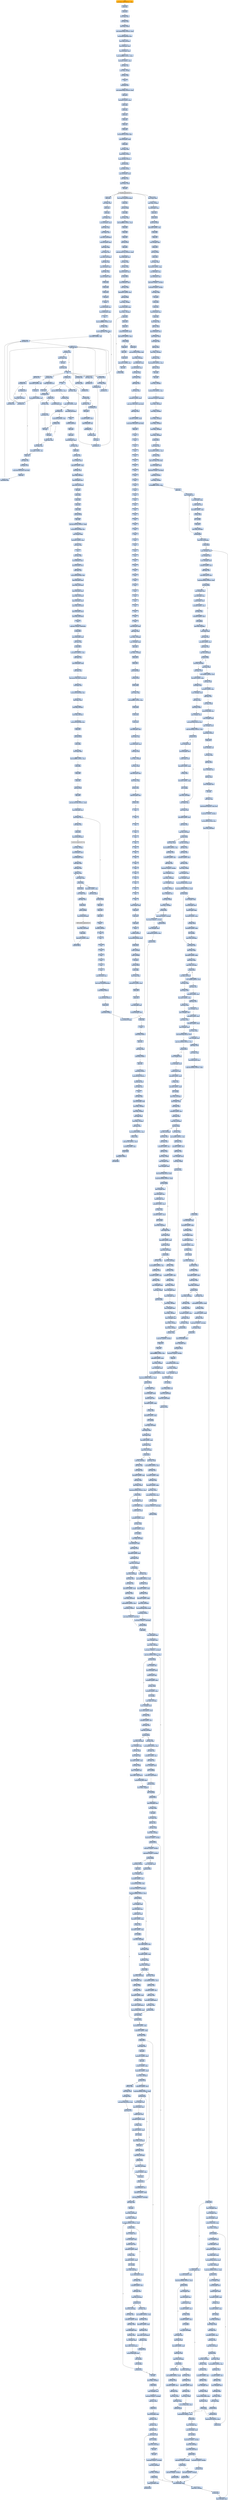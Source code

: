 digraph G {
node[shape=rectangle,style=filled,fillcolor=lightsteelblue,color=lightsteelblue]
bgcolor="transparent"
a0x00402b14movl_0x417c64UINT32_eax[label="start\nmovl $0x417c64<UINT32>, %eax",color="lightgrey",fillcolor="orange"];
a0x00402b19pushl_eax[label="0x00402b19\npushl %eax"];
a0x00402b1apushl_fs_0[label="0x00402b1a\npushl %fs:0"];
a0x00402b21movl_esp_fs_0[label="0x00402b21\nmovl %esp, %fs:0"];
a0x00402b28xorl_eax_eax[label="0x00402b28\nxorl %eax, %eax"];
a0x00402b2amovl_ecx_eax_[label="0x00402b2a\nmovl %ecx, (%eax)"];
a0x00417c64movl_0xf04169e9UINT32_eax[label="0x00417c64\nmovl $0xf04169e9<UINT32>, %eax"];
a0x00417c69leal_0x1000129eeax__ecx[label="0x00417c69\nleal 0x1000129e(%eax), %ecx"];
a0x00417c6fmovl_eax_0x1ecx_[label="0x00417c6f\nmovl %eax, 0x1(%ecx)"];
a0x00417c72movl_0x4esp__edx[label="0x00417c72\nmovl 0x4(%esp), %edx"];
a0x00417c76movl_0xcedx__edx[label="0x00417c76\nmovl 0xc(%edx), %edx"];
a0x00417c79movb_0xffffffe9UINT8_edx_[label="0x00417c79\nmovb $0xffffffe9<UINT8>, (%edx)"];
a0x00417c7caddl_0x5UINT8_edx[label="0x00417c7c\naddl $0x5<UINT8>, %edx"];
a0x00417c7fsubl_edx_ecx[label="0x00417c7f\nsubl %edx, %ecx"];
a0x00417c81movl_ecx__4edx_[label="0x00417c81\nmovl %ecx, -4(%edx)"];
a0x00417c84xorl_eax_eax[label="0x00417c84\nxorl %eax, %eax"];
a0x00417c86ret[label="0x00417c86\nret"];
a0x00402b2ajmp_0x00417c87[label="0x00402b2a\njmp 0x00417c87"];
a0x00417c87movl_0xf04169e9UINT32_eax[label="0x00417c87\nmovl $0xf04169e9<UINT32>, %eax"];
a0x00417c8cpopl_fs_0[label="0x00417c8c\npopl %fs:0"];
a0x00417c93addl_0x4UINT8_esp[label="0x00417c93\naddl $0x4<UINT8>, %esp"];
a0x00417c96pushl_ebp[label="0x00417c96\npushl %ebp"];
a0x00417c97pushl_ebx[label="0x00417c97\npushl %ebx"];
a0x00417c98pushl_ecx[label="0x00417c98\npushl %ecx"];
a0x00417c99pushl_edi[label="0x00417c99\npushl %edi"];
a0x00417c9apushl_esi[label="0x00417c9a\npushl %esi"];
a0x00417c9bpushl_edx[label="0x00417c9b\npushl %edx"];
a0x00417c9cleal_0x10001257eax__ebx[label="0x00417c9c\nleal 0x10001257(%eax), %ebx"];
a0x00417ca2movl_0x18ebx__edx[label="0x00417ca2\nmovl 0x18(%ebx), %edx"];
a0x00417ca5pushl_edx[label="0x00417ca5\npushl %edx"];
a0x00417ca6movl_eax_ebp[label="0x00417ca6\nmovl %eax, %ebp"];
a0x00417ca8pushl_0x40UINT8[label="0x00417ca8\npushl $0x40<UINT8>"];
a0x00417caapushl_0x1000UINT32[label="0x00417caa\npushl $0x1000<UINT32>"];
a0x00417cafpushl_0x4ebx_[label="0x00417caf\npushl 0x4(%ebx)"];
a0x00417cb2pushl_0x0UINT8[label="0x00417cb2\npushl $0x0<UINT8>"];
a0x00417cb4movl_0x10ebx__ecx[label="0x00417cb4\nmovl 0x10(%ebx), %ecx"];
a0x00417cb7addl_edx_ecx[label="0x00417cb7\naddl %edx, %ecx"];
a0x00417cb9movl_ecx__eax[label="0x00417cb9\nmovl (%ecx), %eax"];
a0x00417cbbcall_eax[label="0x00417cbb\ncall %eax"];
VirtualAlloc_kernel32_dll[label="VirtualAlloc@kernel32.dll",color="lightgrey",fillcolor="lightgrey"];
a0x00417cbdpopl_edx[label="0x00417cbd\npopl %edx"];
a0x00417cbemovl_eax_edi[label="0x00417cbe\nmovl %eax, %edi"];
a0x00417cc0pushl_eax[label="0x00417cc0\npushl %eax"];
a0x00417cc1pushl_edx[label="0x00417cc1\npushl %edx"];
a0x00417cc2movl_ebx__esi[label="0x00417cc2\nmovl (%ebx), %esi"];
a0x00417cc4movl_0x20ebx__eax[label="0x00417cc4\nmovl 0x20(%ebx), %eax"];
a0x00417cc7addl_edx_eax[label="0x00417cc7\naddl %edx, %eax"];
a0x00417cc9movl_eax__ecx[label="0x00417cc9\nmovl (%eax), %ecx"];
a0x00417ccbmovl_ecx_0x20ebx_[label="0x00417ccb\nmovl %ecx, 0x20(%ebx)"];
a0x00417ccemovl_0x1cebx__eax[label="0x00417cce\nmovl 0x1c(%ebx), %eax"];
a0x00417cd1addl_edx_eax[label="0x00417cd1\naddl %edx, %eax"];
a0x00417cd3movl_eax__ecx[label="0x00417cd3\nmovl (%eax), %ecx"];
a0x00417cd5movl_ecx_0x1cebx_[label="0x00417cd5\nmovl %ecx, 0x1c(%ebx)"];
a0x00417cd8addl_edx_esi[label="0x00417cd8\naddl %edx, %esi"];
a0x00417cdamovl_0xcebx__ecx[label="0x00417cda\nmovl 0xc(%ebx), %ecx"];
a0x00417cddaddl_edx_ecx[label="0x00417cdd\naddl %edx, %ecx"];
a0x00417cdfleal_0x1cebx__eax[label="0x00417cdf\nleal 0x1c(%ebx), %eax"];
a0x00417ce2pushl_eax[label="0x00417ce2\npushl %eax"];
a0x00417ce3pushl_edi[label="0x00417ce3\npushl %edi"];
a0x00417ce4pushl_esi[label="0x00417ce4\npushl %esi"];
a0x00417ce5call_ecx[label="0x00417ce5\ncall %ecx"];
a0x00417b94pusha_[label="0x00417b94\npusha "];
a0x00417b95movl_0x24esp__esi[label="0x00417b95\nmovl 0x24(%esp), %esi"];
a0x00417b99movl_0x28esp__edi[label="0x00417b99\nmovl 0x28(%esp), %edi"];
a0x00417b9dcld_[label="0x00417b9d\ncld "];
a0x00417b9emovb_0xffffff80UINT8_dl[label="0x00417b9e\nmovb $0xffffff80<UINT8>, %dl"];
a0x00417ba0xorl_ebx_ebx[label="0x00417ba0\nxorl %ebx, %ebx"];
a0x00417ba2movsb_ds_esi__es_edi_[label="0x00417ba2\nmovsb %ds:(%esi), %es:(%edi)"];
a0x00417ba3movb_0x2UINT8_bl[label="0x00417ba3\nmovb $0x2<UINT8>, %bl"];
a0x00417ba5call_0x00417c17[label="0x00417ba5\ncall 0x00417c17"];
a0x00417c17addb_dl_dl[label="0x00417c17\naddb %dl, %dl"];
a0x00417c19jne_0x00417c20[label="0x00417c19\njne 0x00417c20"];
a0x00417c1bmovb_esi__dl[label="0x00417c1b\nmovb (%esi), %dl"];
a0x00417c1dincl_esi[label="0x00417c1d\nincl %esi"];
a0x00417c1eadcb_dl_dl[label="0x00417c1e\nadcb %dl, %dl"];
a0x00417c20ret[label="0x00417c20\nret"];
a0x00417baajae_0x00417ba2[label="0x00417baa\njae 0x00417ba2"];
a0x00417bacxorl_ecx_ecx[label="0x00417bac\nxorl %ecx, %ecx"];
a0x00417baecall_0x00417c17[label="0x00417bae\ncall 0x00417c17"];
a0x00417bb3jae_0x00417bd1[label="0x00417bb3\njae 0x00417bd1"];
a0x00417bb5xorl_eax_eax[label="0x00417bb5\nxorl %eax, %eax"];
a0x00417bb7call_0x00417c17[label="0x00417bb7\ncall 0x00417c17"];
a0x00417bbcjae_0x00417be1[label="0x00417bbc\njae 0x00417be1"];
a0x00417bbemovb_0x2UINT8_bl[label="0x00417bbe\nmovb $0x2<UINT8>, %bl"];
a0x00417bc0incl_ecx[label="0x00417bc0\nincl %ecx"];
a0x00417bc1movb_0x10UINT8_al[label="0x00417bc1\nmovb $0x10<UINT8>, %al"];
a0x00417bc3call_0x00417c17[label="0x00417bc3\ncall 0x00417c17"];
a0x00417bc8adcb_al_al[label="0x00417bc8\nadcb %al, %al"];
a0x00417bcajae_0x00417bc3[label="0x00417bca\njae 0x00417bc3"];
a0x00417bccjne_0x00417c0d[label="0x00417bcc\njne 0x00417c0d"];
a0x00417bcestosb_al_es_edi_[label="0x00417bce\nstosb %al, %es:(%edi)"];
a0x00417bcfjmp_0x00417ba5[label="0x00417bcf\njmp 0x00417ba5"];
a0x00417bd1call_0x00417c23[label="0x00417bd1\ncall 0x00417c23"];
a0x00417c23incl_ecx[label="0x00417c23\nincl %ecx"];
a0x00417c24call_0x00417c17[label="0x00417c24\ncall 0x00417c17"];
a0x00417c29adcl_ecx_ecx[label="0x00417c29\nadcl %ecx, %ecx"];
a0x00417c2bcall_0x00417c17[label="0x00417c2b\ncall 0x00417c17"];
a0x00417c30jb_0x00417c24[label="0x00417c30\njb 0x00417c24"];
a0x00417c32ret[label="0x00417c32\nret"];
a0x00417bd6subl_ebx_ecx[label="0x00417bd6\nsubl %ebx, %ecx"];
a0x00417bd8jne_0x00417bea[label="0x00417bd8\njne 0x00417bea"];
a0x00417beaxchgl_eax_ecx[label="0x00417bea\nxchgl %eax, %ecx"];
a0x00417bebdecl_eax[label="0x00417beb\ndecl %eax"];
a0x00417becshll_0x8UINT8_eax[label="0x00417bec\nshll $0x8<UINT8>, %eax"];
a0x00417beflodsb_ds_esi__al[label="0x00417bef\nlodsb %ds:(%esi), %al"];
a0x00417bf0call_0x00417c21[label="0x00417bf0\ncall 0x00417c21"];
a0x00417c21xorl_ecx_ecx[label="0x00417c21\nxorl %ecx, %ecx"];
a0x00417bf5cmpl_0x7d00UINT32_eax[label="0x00417bf5\ncmpl $0x7d00<UINT32>, %eax"];
a0x00417bfajae_0x00417c06[label="0x00417bfa\njae 0x00417c06"];
a0x00417bfccmpb_0x5UINT8_ah[label="0x00417bfc\ncmpb $0x5<UINT8>, %ah"];
a0x00417bffjae_0x00417c07[label="0x00417bff\njae 0x00417c07"];
a0x00417c01cmpl_0x7fUINT8_eax[label="0x00417c01\ncmpl $0x7f<UINT8>, %eax"];
a0x00417c04ja_0x00417c08[label="0x00417c04\nja 0x00417c08"];
a0x00417c06incl_ecx[label="0x00417c06\nincl %ecx"];
a0x00417c07incl_ecx[label="0x00417c07\nincl %ecx"];
a0x00417c08xchgl_eax_ebp[label="0x00417c08\nxchgl %eax, %ebp"];
a0x00417c09movl_ebp_eax[label="0x00417c09\nmovl %ebp, %eax"];
a0x00417c0bmovb_0x1UINT8_bl[label="0x00417c0b\nmovb $0x1<UINT8>, %bl"];
a0x00417c0dpushl_esi[label="0x00417c0d\npushl %esi"];
a0x00417c0emovl_edi_esi[label="0x00417c0e\nmovl %edi, %esi"];
a0x00417c10subl_eax_esi[label="0x00417c10\nsubl %eax, %esi"];
a0x00417c12repz_movsb_ds_esi__es_edi_[label="0x00417c12\nrepz movsb %ds:(%esi), %es:(%edi)"];
a0x00417c14popl_esi[label="0x00417c14\npopl %esi"];
a0x00417c15jmp_0x00417ba5[label="0x00417c15\njmp 0x00417ba5"];
a0x00417be1lodsb_ds_esi__al[label="0x00417be1\nlodsb %ds:(%esi), %al"];
a0x00417be2shrl_eax[label="0x00417be2\nshrl %eax"];
a0x00417be4je_0x00417c33[label="0x00417be4\nje 0x00417c33"];
a0x00417be6adcl_ecx_ecx[label="0x00417be6\nadcl %ecx, %ecx"];
a0x00417be8jmp_0x00417c06[label="0x00417be8\njmp 0x00417c06"];
a0x00417bdacall_0x00417c21[label="0x00417bda\ncall 0x00417c21"];
a0x00417bdfjmp_0x00417c09[label="0x00417bdf\njmp 0x00417c09"];
a0x00417c33subl_0x28esp__edi[label="0x00417c33\nsubl 0x28(%esp), %edi"];
a0x00417c37movl_edi_0x1cesp_[label="0x00417c37\nmovl %edi, 0x1c(%esp)"];
a0x00417c3bpopa_[label="0x00417c3b\npopa "];
a0x00417c3cret_0xcUINT16[label="0x00417c3c\nret $0xc<UINT16>"];
a0x00417ce7popl_edx[label="0x00417ce7\npopl %edx"];
a0x00417ce8popl_eax[label="0x00417ce8\npopl %eax"];
a0x00417ce9addl_0x8ebx__eax[label="0x00417ce9\naddl 0x8(%ebx), %eax"];
a0x00417cecmovl_eax_edi[label="0x00417cec\nmovl %eax, %edi"];
a0x00417ceepushl_edx[label="0x00417cee\npushl %edx"];
a0x00417cefmovl_eax_esi[label="0x00417cef\nmovl %eax, %esi"];
a0x00417cf1movl__4esi__eax[label="0x00417cf1\nmovl -4(%esi), %eax"];
a0x00417cf4addl_0x4UINT8_eax[label="0x00417cf4\naddl $0x4<UINT8>, %eax"];
a0x00417cf7subl_eax_esi[label="0x00417cf7\nsubl %eax, %esi"];
a0x00417cf9movl_edx_0x8esi_[label="0x00417cf9\nmovl %edx, 0x8(%esi)"];
a0x00417cfcmovl_0xcebx__ecx[label="0x00417cfc\nmovl 0xc(%ebx), %ecx"];
a0x00417cffmovl_ecx_0x14esi_[label="0x00417cff\nmovl %ecx, 0x14(%esi)"];
a0x00417d02call_edi[label="0x00417d02\ncall %edi"];
a0x0357092cpushl_ebx[label="0x0357092c\npushl %ebx"];
a0x0357092dpushl_edi[label="0x0357092d\npushl %edi"];
a0x0357092epushl_esi[label="0x0357092e\npushl %esi"];
a0x0357092fpushl_ebp[label="0x0357092f\npushl %ebp"];
a0x03570930call_0x3570935[label="0x03570930\ncall 0x3570935"];
a0x03570935popl_ebp[label="0x03570935\npopl %ebp"];
a0x03570936subl_0x1000134cUINT32_ebp[label="0x03570936\nsubl $0x1000134c<UINT32>, %ebp"];
a0x0357093cleal_0x10001343ebp__esi[label="0x0357093c\nleal 0x10001343(%ebp), %esi"];
a0x03570942movl__4esi__eax[label="0x03570942\nmovl -4(%esi), %eax"];
a0x03570945addl_0x4UINT8_eax[label="0x03570945\naddl $0x4<UINT8>, %eax"];
a0x03570948subl_eax_esi[label="0x03570948\nsubl %eax, %esi"];
a0x0357094acld_[label="0x0357094a\ncld "];
a0x0357094bmovl_esi_ebx[label="0x0357094b\nmovl %esi, %ebx"];
a0x0357094dmovl_0x8esi__edx[label="0x0357094d\nmovl 0x8(%esi), %edx"];
a0x03570950movl_0x1cesi__esi[label="0x03570950\nmovl 0x1c(%esi), %esi"];
a0x03570953addl_edx_esi[label="0x03570953\naddl %edx, %esi"];
a0x03570955leal_0x10001f2febp__edi[label="0x03570955\nleal 0x10001f2f(%ebp), %edi"];
a0x0357095blodsl_ds_esi__eax[label="0x0357095b\nlodsl %ds:(%esi), %eax"];
a0x0357095cstosl_eax_es_edi_[label="0x0357095c\nstosl %eax, %es:(%edi)"];
a0x0357095dlodsl_ds_esi__eax[label="0x0357095d\nlodsl %ds:(%esi), %eax"];
a0x0357095estosl_eax_es_edi_[label="0x0357095e\nstosl %eax, %es:(%edi)"];
a0x0357095flodsl_ds_esi__eax[label="0x0357095f\nlodsl %ds:(%esi), %eax"];
a0x03570960stosl_eax_es_edi_[label="0x03570960\nstosl %eax, %es:(%edi)"];
a0x03570961lodsl_ds_esi__eax[label="0x03570961\nlodsl %ds:(%esi), %eax"];
a0x03570962stosl_eax_es_edi_[label="0x03570962\nstosl %eax, %es:(%edi)"];
a0x03570963nop_[label="0x03570963\nnop "];
a0x03570964cmpl_0x1UINT8_0x48ebx_[label="0x03570964\ncmpl $0x1<UINT8>, 0x48(%ebx)"];
a0x03570968je_0x357097f[label="0x03570968\nje 0x357097f"];
a0x0357096amovl_0x44ebx__esi[label="0x0357096a\nmovl 0x44(%ebx), %esi"];
a0x0357096dtestl_esi_esi[label="0x0357096d\ntestl %esi, %esi"];
a0x0357096fje_0x357097f[label="0x0357096f\nje 0x357097f"];
a0x03570971movl_0x23UINT32_ecx[label="0x03570971\nmovl $0x23<UINT32>, %ecx"];
a0x03570976addl_edx_esi[label="0x03570976\naddl %edx, %esi"];
a0x03570978movl_0x40ebx__edi[label="0x03570978\nmovl 0x40(%ebx), %edi"];
a0x0357097baddl_edx_edi[label="0x0357097b\naddl %edx, %edi"];
a0x0357097drepz_movsb_ds_esi__es_edi_[label="0x0357097d\nrepz movsb %ds:(%esi), %es:(%edi)"];
a0x0357097fmovl_ebx_esi[label="0x0357097f\nmovl %ebx, %esi"];
a0x03570981leal_0x10001f1bebp__edi[label="0x03570981\nleal 0x10001f1b(%ebp), %edi"];
a0x03570987addl_ebp_edi_[label="0x03570987\naddl %ebp, (%edi)"];
a0x03570989addl_ebp_0x4edi_[label="0x03570989\naddl %ebp, 0x4(%edi)"];
a0x0357098caddl_ebp_0x8edi_[label="0x0357098c\naddl %ebp, 0x8(%edi)"];
a0x0357098fleal_0x10001effebp__ecx[label="0x0357098f\nleal 0x10001eff(%ebp), %ecx"];
a0x03570995pushl_ecx[label="0x03570995\npushl %ecx"];
a0x03570996call_0x3570ae1[label="0x03570996\ncall 0x3570ae1"];
a0x03570ae1pushl_ebp[label="0x03570ae1\npushl %ebp"];
a0x03570ae2movl_esp_ebp[label="0x03570ae2\nmovl %esp, %ebp"];
a0x03570ae4addl_0xfffffffcUINT8_esp[label="0x03570ae4\naddl $0xfffffffc<UINT8>, %esp"];
a0x03570ae7pushl_ebx[label="0x03570ae7\npushl %ebx"];
a0x03570ae8pushl_edi[label="0x03570ae8\npushl %edi"];
a0x03570ae9pushl_esi[label="0x03570ae9\npushl %esi"];
a0x03570aeacall_0x3570aef[label="0x03570aea\ncall 0x3570aef"];
a0x03570aefpopl_ebx[label="0x03570aef\npopl %ebx"];
a0x03570af0subl_0x10001506UINT32_ebx[label="0x03570af0\nsubl $0x10001506<UINT32>, %ebx"];
a0x03570af6movl_0x8ebp__esi[label="0x03570af6\nmovl 0x8(%ebp), %esi"];
a0x03570af9movl_esi__ecx[label="0x03570af9\nmovl (%esi), %ecx"];
a0x03570afbaddl_ebx_ecx[label="0x03570afb\naddl %ebx, %ecx"];
a0x03570afdpushl_ecx[label="0x03570afd\npushl %ecx"];
a0x03570afecall_0x10001f2febx_[label="0x03570afe\ncall 0x10001f2f(%ebx)"];
LoadLibraryA_kernel32_dll[label="LoadLibraryA@kernel32.dll",color="lightgrey",fillcolor="lightgrey"];
a0x03570b04movl_eax__4ebp_[label="0x03570b04\nmovl %eax, -4(%ebp)"];
a0x03570b07movl_0x4esi__edx[label="0x03570b07\nmovl 0x4(%esi), %edx"];
a0x03570b0amovl_0x8esi__edi[label="0x03570b0a\nmovl 0x8(%esi), %edi"];
a0x03570b0daddl_ebx_edx[label="0x03570b0d\naddl %ebx, %edx"];
a0x03570b0faddl_ebx_edi[label="0x03570b0f\naddl %ebx, %edi"];
a0x03570b11xorl_eax_eax[label="0x03570b11\nxorl %eax, %eax"];
a0x03570b13addl_edx__eax[label="0x03570b13\naddl (%edx), %eax"];
a0x03570b15je_0x3570b2d[label="0x03570b15\nje 0x3570b2d"];
a0x03570b17pushl_edx[label="0x03570b17\npushl %edx"];
a0x03570b18movl_edx__eax[label="0x03570b18\nmovl (%edx), %eax"];
a0x03570b1aaddl_ebx_eax[label="0x03570b1a\naddl %ebx, %eax"];
a0x03570b1cpushl_eax[label="0x03570b1c\npushl %eax"];
a0x03570b1dpushl__4ebp_[label="0x03570b1d\npushl -4(%ebp)"];
a0x03570b20call_0x10001f33ebx_[label="0x03570b20\ncall 0x10001f33(%ebx)"];
GetProcAddress_kernel32_dll[label="GetProcAddress@kernel32.dll",color="lightgrey",fillcolor="lightgrey"];
a0x03570b26stosl_eax_es_edi_[label="0x03570b26\nstosl %eax, %es:(%edi)"];
a0x03570b27popl_edx[label="0x03570b27\npopl %edx"];
a0x03570b28addl_0x4UINT8_edx[label="0x03570b28\naddl $0x4<UINT8>, %edx"];
a0x03570b2bjmp_0x3570b11[label="0x03570b2b\njmp 0x3570b11"];
a0x03570b2daddl_0xcUINT8_esi[label="0x03570b2d\naddl $0xc<UINT8>, %esi"];
a0x03570b30addl_esi__eax[label="0x03570b30\naddl (%esi), %eax"];
a0x03570b32jne_0x3570af9[label="0x03570b32\njne 0x3570af9"];
a0x03570b34popl_esi[label="0x03570b34\npopl %esi"];
a0x03570b35popl_edi[label="0x03570b35\npopl %edi"];
a0x03570b36popl_ebx[label="0x03570b36\npopl %ebx"];
a0x03570b37leave_[label="0x03570b37\nleave "];
a0x03570b38ret_0x4UINT16[label="0x03570b38\nret $0x4<UINT16>"];
a0x0357099bnop_[label="0x0357099b\nnop "];
a0x0357099cnop_[label="0x0357099c\nnop "];
a0x0357099dnop_[label="0x0357099d\nnop "];
a0x0357099enop_[label="0x0357099e\nnop "];
a0x0357099fnop_[label="0x0357099f\nnop "];
a0x035709a0nop_[label="0x035709a0\nnop "];
a0x035709a1nop_[label="0x035709a1\nnop "];
a0x035709a2nop_[label="0x035709a2\nnop "];
a0x035709a3movl_0x2cesi__ecx[label="0x035709a3\nmovl 0x2c(%esi), %ecx"];
a0x035709a6movl_ecx_0x10001f2bebp_[label="0x035709a6\nmovl %ecx, 0x10001f2b(%ebp)"];
a0x035709acpushl_0x40UINT8[label="0x035709ac\npushl $0x40<UINT8>"];
a0x035709aepushl_0x1000UINT32[label="0x035709ae\npushl $0x1000<UINT32>"];
a0x035709b3pushl_ecx[label="0x035709b3\npushl %ecx"];
a0x035709b4pushl_0x0UINT8[label="0x035709b4\npushl $0x0<UINT8>"];
a0x035709b6call_0x10001f37ebp_[label="0x035709b6\ncall 0x10001f37(%ebp)"];
a0x035709bcmovl_eax_0x10001f27ebp_[label="0x035709bc\nmovl %eax, 0x10001f27(%ebp)"];
a0x035709c2pushl_esi[label="0x035709c2\npushl %esi"];
a0x035709c3call_0x3570dbe[label="0x035709c3\ncall 0x3570dbe"];
a0x03570dbepushl_ebp[label="0x03570dbe\npushl %ebp"];
a0x03570dbfmovl_esp_ebp[label="0x03570dbf\nmovl %esp, %ebp"];
a0x03570dc1addl_0xffffffe8UINT8_esp[label="0x03570dc1\naddl $0xffffffe8<UINT8>, %esp"];
a0x03570dc4pushl_ebx[label="0x03570dc4\npushl %ebx"];
a0x03570dc5pushl_edi[label="0x03570dc5\npushl %edi"];
a0x03570dc6pushl_esi[label="0x03570dc6\npushl %esi"];
a0x03570dc7call_0x3570dcc[label="0x03570dc7\ncall 0x3570dcc"];
a0x03570dccpopl_ebx[label="0x03570dcc\npopl %ebx"];
a0x03570dcdsubl_0x100017e3UINT32_ebx[label="0x03570dcd\nsubl $0x100017e3<UINT32>, %ebx"];
a0x03570dd3movl_0x8ebp__esi[label="0x03570dd3\nmovl 0x8(%ebp), %esi"];
a0x03570dd6xorl_eax_eax[label="0x03570dd6\nxorl %eax, %eax"];
a0x03570dd8xorl_ecx_ecx[label="0x03570dd8\nxorl %ecx, %ecx"];
a0x03570ddaaddl_0x3cesi__ecx[label="0x03570dda\naddl 0x3c(%esi), %ecx"];
a0x03570dddje_0x3570de9[label="0x03570ddd\nje 0x3570de9"];
a0x03570ddfmovl_0x8esi__edx[label="0x03570ddf\nmovl 0x8(%esi), %edx"];
a0x03570de2movl_esi_edi[label="0x03570de2\nmovl %esi, %edi"];
a0x03570de4addl_0x50UINT8_esi[label="0x03570de4\naddl $0x50<UINT8>, %esi"];
a0x03570de7jmp_0x3570df0[label="0x03570de7\njmp 0x3570df0"];
a0x03570df0movl_eax__4ebp_[label="0x03570df0\nmovl %eax, -4(%ebp)"];
a0x03570df3movzwl_0x2edi__eax[label="0x03570df3\nmovzwl 0x2(%edi), %eax"];
a0x03570df7movl_eax__16ebp_[label="0x03570df7\nmovl %eax, -16(%ebp)"];
a0x03570dfapushl_ecx[label="0x03570dfa\npushl %ecx"];
a0x03570dfbpushl_edx[label="0x03570dfb\npushl %edx"];
a0x03570dfcpushl_esi[label="0x03570dfc\npushl %esi"];
a0x03570dfdmovzwl_0x10esi__eax[label="0x03570dfd\nmovzwl 0x10(%esi), %eax"];
a0x03570e01testl_0x10UINT32_eax[label="0x03570e01\ntestl $0x10<UINT32>, %eax"];
a0x03570e06je_0x3570ee2[label="0x03570e06\nje 0x3570ee2"];
a0x03570ee2popl_esi[label="0x03570ee2\npopl %esi"];
a0x03570ee3popl_edx[label="0x03570ee3\npopl %edx"];
a0x03570ee4popl_ecx[label="0x03570ee4\npopl %ecx"];
a0x03570ee5addl_0x1cUINT8_esi[label="0x03570ee5\naddl $0x1c<UINT8>, %esi"];
a0x03570ee8decl_ecx[label="0x03570ee8\ndecl %ecx"];
a0x03570ee9jne_0x3570dfa[label="0x03570ee9\njne 0x3570dfa"];
a0x03570e0cpushl_esi[label="0x03570e0c\npushl %esi"];
a0x03570e0dmovl_0x10001f27ebx__edi[label="0x03570e0d\nmovl 0x10001f27(%ebx), %edi"];
a0x03570e13movl_edi__20ebp_[label="0x03570e13\nmovl %edi, -20(%ebp)"];
a0x03570e16movl_0x8esi__ecx[label="0x03570e16\nmovl 0x8(%esi), %ecx"];
a0x03570e19movl_0x14esi__eax[label="0x03570e19\nmovl 0x14(%esi), %eax"];
a0x03570e1csubl_eax_ecx[label="0x03570e1c\nsubl %eax, %ecx"];
a0x03570e1emovl_esi__esi[label="0x03570e1e\nmovl (%esi), %esi"];
a0x03570e20addl_edx_esi[label="0x03570e20\naddl %edx, %esi"];
a0x03570e22movl_ecx_eax[label="0x03570e22\nmovl %ecx, %eax"];
a0x03570e24sarl_0x2UINT8_ecx[label="0x03570e24\nsarl $0x2<UINT8>, %ecx"];
a0x03570e27repz_movsl_ds_esi__es_edi_[label="0x03570e27\nrepz movsl %ds:(%esi), %es:(%edi)"];
a0x03570e29addl_eax_ecx[label="0x03570e29\naddl %eax, %ecx"];
a0x03570e2bandl_0x3UINT8_ecx[label="0x03570e2b\nandl $0x3<UINT8>, %ecx"];
a0x03570e2erepz_movsb_ds_esi__es_edi_[label="0x03570e2e\nrepz movsb %ds:(%esi), %es:(%edi)"];
a0x03570e30popl_esi[label="0x03570e30\npopl %esi"];
a0x03570e31nop_[label="0x03570e31\nnop "];
a0x03570e32nop_[label="0x03570e32\nnop "];
a0x03570e33nop_[label="0x03570e33\nnop "];
a0x03570e34nop_[label="0x03570e34\nnop "];
a0x03570e35nop_[label="0x03570e35\nnop "];
a0x03570e36nop_[label="0x03570e36\nnop "];
a0x03570e37nop_[label="0x03570e37\nnop "];
a0x03570e38nop_[label="0x03570e38\nnop "];
a0x03570e39nop_[label="0x03570e39\nnop "];
a0x03570e3anop_[label="0x03570e3a\nnop "];
a0x03570e3bnop_[label="0x03570e3b\nnop "];
a0x03570e3cnop_[label="0x03570e3c\nnop "];
a0x03570e3dnop_[label="0x03570e3d\nnop "];
a0x03570e3enop_[label="0x03570e3e\nnop "];
a0x03570e3fnop_[label="0x03570e3f\nnop "];
a0x03570e40nop_[label="0x03570e40\nnop "];
a0x03570e41nop_[label="0x03570e41\nnop "];
a0x03570e42nop_[label="0x03570e42\nnop "];
a0x03570e43nop_[label="0x03570e43\nnop "];
a0x03570e44nop_[label="0x03570e44\nnop "];
a0x03570e45nop_[label="0x03570e45\nnop "];
a0x03570e46nop_[label="0x03570e46\nnop "];
a0x03570e47nop_[label="0x03570e47\nnop "];
a0x03570e48nop_[label="0x03570e48\nnop "];
a0x03570e49nop_[label="0x03570e49\nnop "];
a0x03570e4anop_[label="0x03570e4a\nnop "];
a0x03570e4bnop_[label="0x03570e4b\nnop "];
a0x03570e4cnop_[label="0x03570e4c\nnop "];
a0x03570e4dnop_[label="0x03570e4d\nnop "];
a0x03570e4enop_[label="0x03570e4e\nnop "];
a0x03570e4fnop_[label="0x03570e4f\nnop "];
a0x03570e50nop_[label="0x03570e50\nnop "];
a0x03570e51nop_[label="0x03570e51\nnop "];
a0x03570e52nop_[label="0x03570e52\nnop "];
a0x03570e53nop_[label="0x03570e53\nnop "];
a0x03570e54nop_[label="0x03570e54\nnop "];
a0x03570e55nop_[label="0x03570e55\nnop "];
a0x03570e56nop_[label="0x03570e56\nnop "];
a0x03570e57movl_0x4esi__eax[label="0x03570e57\nmovl 0x4(%esi), %eax"];
a0x03570e5aaddl_edx_eax[label="0x03570e5a\naddl %edx, %eax"];
a0x03570e5cmovl_eax__24ebp_[label="0x03570e5c\nmovl %eax, -24(%ebp)"];
a0x03570e5fmovl__16ebp__eax[label="0x03570e5f\nmovl -16(%ebp), %eax"];
a0x03570e62decl_eax[label="0x03570e62\ndecl %eax"];
a0x03570e63movl_eax__12ebp_[label="0x03570e63\nmovl %eax, -12(%ebp)"];
a0x03570e66pushl_edx[label="0x03570e66\npushl %edx"];
a0x03570e67pushl_eax[label="0x03570e67\npushl %eax"];
a0x03570e68pushl_0x8ebp_[label="0x03570e68\npushl 0x8(%ebp)"];
a0x03570e6bcall_0x35711bb[label="0x03570e6b\ncall 0x35711bb"];
a0x035711bbpushl_ebp[label="0x035711bb\npushl %ebp"];
a0x035711bcmovl_esp_ebp[label="0x035711bc\nmovl %esp, %ebp"];
a0x035711beaddl_0xfffffffcUINT8_esp[label="0x035711be\naddl $0xfffffffc<UINT8>, %esp"];
a0x035711c1pushl_ebx[label="0x035711c1\npushl %ebx"];
a0x035711c2pushl_edi[label="0x035711c2\npushl %edi"];
a0x035711c3pushl_esi[label="0x035711c3\npushl %esi"];
a0x035711c4movl_0x8ebp__ebx[label="0x035711c4\nmovl 0x8(%ebp), %ebx"];
a0x035711c7movl_ebx_esi[label="0x035711c7\nmovl %ebx, %esi"];
a0x035711c9movl_0x30ebx__ecx[label="0x035711c9\nmovl 0x30(%ebx), %ecx"];
a0x035711ccsubl_ecx_esi[label="0x035711cc\nsubl %ecx, %esi"];
a0x035711cemovl_esi__4ebp_[label="0x035711ce\nmovl %esi, -4(%ebp)"];
a0x035711d1xorl_ecx_ecx[label="0x035711d1\nxorl %ecx, %ecx"];
a0x035711d3lodsl_ds_esi__eax[label="0x035711d3\nlodsl %ds:(%esi), %eax"];
a0x035711d4testl_eax_eax[label="0x035711d4\ntestl %eax, %eax"];
a0x035711d6je_0x35711f4[label="0x035711d6\nje 0x35711f4"];
a0x035711d8cmpl_0xcebp__ecx[label="0x035711d8\ncmpl 0xc(%ebp), %ecx"];
a0x035711dbje_0x35711e0[label="0x035711db\nje 0x35711e0"];
a0x035711e0nop_[label="0x035711e0\nnop "];
a0x035711e1nop_[label="0x035711e1\nnop "];
a0x035711e2nop_[label="0x035711e2\nnop "];
a0x035711e3nop_[label="0x035711e3\nnop "];
a0x035711e4nop_[label="0x035711e4\nnop "];
a0x035711e5nop_[label="0x035711e5\nnop "];
a0x035711e6nop_[label="0x035711e6\nnop "];
a0x035711e7nop_[label="0x035711e7\nnop "];
a0x035711e8nop_[label="0x035711e8\nnop "];
a0x035711e9nop_[label="0x035711e9\nnop "];
a0x035711eanop_[label="0x035711ea\nnop "];
a0x035711ebnop_[label="0x035711eb\nnop "];
a0x035711ecnop_[label="0x035711ec\nnop "];
a0x035711ednop_[label="0x035711ed\nnop "];
a0x035711eenop_[label="0x035711ee\nnop "];
a0x035711efnop_[label="0x035711ef\nnop "];
a0x035711f0nop_[label="0x035711f0\nnop "];
a0x035711f1addl__4ebp__eax[label="0x035711f1\naddl -4(%ebp), %eax"];
a0x035711f4popl_esi[label="0x035711f4\npopl %esi"];
a0x035711f5popl_edi[label="0x035711f5\npopl %edi"];
a0x035711f6popl_ebx[label="0x035711f6\npopl %ebx"];
a0x035711f7leave_[label="0x035711f7\nleave "];
a0x035711f8ret_0x8UINT16[label="0x035711f8\nret $0x8<UINT16>"];
a0x03570e70leal_0x10001f2febx__ecx[label="0x03570e70\nleal 0x10001f2f(%ebx), %ecx"];
a0x03570e76pushl_ecx[label="0x03570e76\npushl %ecx"];
a0x03570e77pushl__24ebp_[label="0x03570e77\npushl -24(%ebp)"];
a0x03570e7apushl__20ebp_[label="0x03570e7a\npushl -20(%ebp)"];
a0x03570e7dcall_eax[label="0x03570e7d\ncall %eax"];
a0x03570008jmp_0x3570804[label="0x03570008\njmp 0x3570804"];
a0x03570804pushl_ebp[label="0x03570804\npushl %ebp"];
a0x03570805movl_esp_ebp[label="0x03570805\nmovl %esp, %ebp"];
a0x03570807subl_0x10UINT8_esp[label="0x03570807\nsubl $0x10<UINT8>, %esp"];
a0x0357080apushl_ebx[label="0x0357080a\npushl %ebx"];
a0x0357080bpushl_esi[label="0x0357080b\npushl %esi"];
a0x0357080cmovl_0x8ebp__esi[label="0x0357080c\nmovl 0x8(%ebp), %esi"];
a0x0357080fmovzbl_0x4esi__eax[label="0x0357080f\nmovzbl 0x4(%esi), %eax"];
a0x03570813pushl_edi[label="0x03570813\npushl %edi"];
a0x03570814cltd_[label="0x03570814\ncltd "];
a0x03570815pushl_0x9UINT8[label="0x03570815\npushl $0x9<UINT8>"];
a0x03570817popl_ecx[label="0x03570817\npopl %ecx"];
a0x03570818idivl_ecx_eax[label="0x03570818\nidivl %ecx, %eax"];
a0x0357081apushl_0x5UINT8[label="0x0357081a\npushl $0x5<UINT8>"];
a0x0357081cpopl_edi[label="0x0357081c\npopl %edi"];
a0x0357081dpushl_0x4UINT8[label="0x0357081d\npushl $0x4<UINT8>"];
a0x0357081fpushl_0x1000UINT32[label="0x0357081f\npushl $0x1000<UINT32>"];
a0x03570824movzbl_al_eax[label="0x03570824\nmovzbl %al, %eax"];
a0x03570827movl_edx_ecx[label="0x03570827\nmovl %edx, %ecx"];
a0x03570829cltd_[label="0x03570829\ncltd "];
a0x0357082aidivl_edi_eax[label="0x0357082a\nidivl %edi, %eax"];
a0x0357082cmovl_0x10ebp__edi[label="0x0357082c\nmovl 0x10(%ebp), %edi"];
a0x0357082fmovl_ecx__16ebp_[label="0x0357082f\nmovl %ecx, -16(%ebp)"];
a0x03570832movl_eax__8ebp_[label="0x03570832\nmovl %eax, -8(%ebp)"];
a0x03570835movl_edx_eax[label="0x03570835\nmovl %edx, %eax"];
a0x03570837movl_eax__12ebp_[label="0x03570837\nmovl %eax, -12(%ebp)"];
a0x0357083aaddl_eax_ecx[label="0x0357083a\naddl %eax, %ecx"];
a0x0357083cmovl_0x300UINT32_eax[label="0x0357083c\nmovl $0x300<UINT32>, %eax"];
a0x03570841shll_cl_eax[label="0x03570841\nshll %cl, %eax"];
a0x03570843addl_0x736UINT32_eax[label="0x03570843\naddl $0x736<UINT32>, %eax"];
a0x03570848shll_0x4UINT8_eax[label="0x03570848\nshll $0x4<UINT8>, %eax"];
a0x0357084bpushl_eax[label="0x0357084b\npushl %eax"];
a0x0357084cpushl_0x0UINT8[label="0x0357084c\npushl $0x0<UINT8>"];
a0x0357084ecall_0x8edi_[label="0x0357084e\ncall 0x8(%edi)"];
a0x03570851movl_esi__ebx[label="0x03570851\nmovl (%esi), %ebx"];
a0x03570853movl_eax__4ebp_[label="0x03570853\nmovl %eax, -4(%ebp)"];
a0x03570856leal_0x8ebp__eax[label="0x03570856\nleal 0x8(%ebp), %eax"];
a0x03570859pushl_eax[label="0x03570859\npushl %eax"];
a0x0357085apushl_ebx[label="0x0357085a\npushl %ebx"];
a0x0357085bpushl_0xcebp_[label="0x0357085b\npushl 0xc(%ebp)"];
a0x0357085eaddl_0x9UINT8_esi[label="0x0357085e\naddl $0x9<UINT8>, %esi"];
a0x03570861pushl_ebx[label="0x03570861\npushl %ebx"];
a0x03570862pushl_esi[label="0x03570862\npushl %esi"];
a0x03570863leal__16ebp__eax[label="0x03570863\nleal -16(%ebp), %eax"];
a0x03570866pushl_eax[label="0x03570866\npushl %eax"];
a0x03570867call_0x357000d[label="0x03570867\ncall 0x357000d"];
a0x0357000dpushl_ebp[label="0x0357000d\npushl %ebp"];
a0x0357000emovl_esp_ebp[label="0x0357000e\nmovl %esp, %ebp"];
a0x03570010subl_0x34UINT8_esp[label="0x03570010\nsubl $0x34<UINT8>, %esp"];
a0x03570013movl_0x8ebp__eax[label="0x03570013\nmovl 0x8(%ebp), %eax"];
a0x03570016movl_0x8eax__ecx[label="0x03570016\nmovl 0x8(%eax), %ecx"];
a0x03570019andl_0x0UINT8__16ebp_[label="0x03570019\nandl $0x0<UINT8>, -16(%ebp)"];
a0x0357001dandl_0x0UINT8__8ebp_[label="0x0357001d\nandl $0x0<UINT8>, -8(%ebp)"];
a0x03570021xorl_edx_edx[label="0x03570021\nxorl %edx, %edx"];
a0x03570023incl_edx[label="0x03570023\nincl %edx"];
a0x03570024pushl_ebx[label="0x03570024\npushl %ebx"];
a0x03570025pushl_esi[label="0x03570025\npushl %esi"];
a0x03570026movl_0xceax__esi[label="0x03570026\nmovl 0xc(%eax), %esi"];
a0x03570029pushl_edi[label="0x03570029\npushl %edi"];
a0x0357002amovl_edx_ebx[label="0x0357002a\nmovl %edx, %ebx"];
a0x0357002cshll_cl_ebx[label="0x0357002c\nshll %cl, %ebx"];
a0x0357002emovl_0x4eax__ecx[label="0x0357002e\nmovl 0x4(%eax), %ecx"];
a0x03570031movl_eax__eax[label="0x03570031\nmovl (%eax), %eax"];
a0x03570033movl_edx_edi[label="0x03570033\nmovl %edx, %edi"];
a0x03570035shll_cl_edi[label="0x03570035\nshll %cl, %edi"];
a0x03570037movl_eax__44ebp_[label="0x03570037\nmovl %eax, -44(%ebp)"];
a0x0357003aaddl_eax_ecx[label="0x0357003a\naddl %eax, %ecx"];
a0x0357003cmovl_0x300UINT32_eax[label="0x0357003c\nmovl $0x300<UINT32>, %eax"];
a0x03570041shll_cl_eax[label="0x03570041\nshll %cl, %eax"];
a0x03570043decl_ebx[label="0x03570043\ndecl %ebx"];
a0x03570044decl_edi[label="0x03570044\ndecl %edi"];
a0x03570045movl_esi__20ebp_[label="0x03570045\nmovl %esi, -20(%ebp)"];
a0x03570048addl_0x736UINT32_eax[label="0x03570048\naddl $0x736<UINT32>, %eax"];
a0x0357004dmovb_0x0UINT8_0xbebp_[label="0x0357004d\nmovb $0x0<UINT8>, 0xb(%ebp)"];
a0x03570051movl_ebx__48ebp_[label="0x03570051\nmovl %ebx, -48(%ebp)"];
a0x03570054movl_edi__52ebp_[label="0x03570054\nmovl %edi, -52(%ebp)"];
a0x03570057movl_edx__24ebp_[label="0x03570057\nmovl %edx, -24(%ebp)"];
a0x0357005amovl_edx__32ebp_[label="0x0357005a\nmovl %edx, -32(%ebp)"];
a0x0357005dmovl_edx__28ebp_[label="0x0357005d\nmovl %edx, -28(%ebp)"];
a0x03570060movl_edx__36ebp_[label="0x03570060\nmovl %edx, -36(%ebp)"];
a0x03570063je_0x3570070[label="0x03570063\nje 0x3570070"];
a0x03570065movl_eax_ecx[label="0x03570065\nmovl %eax, %ecx"];
a0x03570067movl_0x400UINT32_eax[label="0x03570067\nmovl $0x400<UINT32>, %eax"];
a0x0357006cmovl_esi_edi[label="0x0357006c\nmovl %esi, %edi"];
a0x0357006erepz_stosl_eax_es_edi_[label="0x0357006e\nrepz stosl %eax, %es:(%edi)"];
a0x03570070movl_0xcebp__eax[label="0x03570070\nmovl 0xc(%ebp), %eax"];
a0x03570073andl_0x0UINT8_0xcebp_[label="0x03570073\nandl $0x0<UINT8>, 0xc(%ebp)"];
a0x03570077pushl_0x5UINT8[label="0x03570077\npushl $0x5<UINT8>"];
a0x03570079movl_eax__4ebp_[label="0x03570079\nmovl %eax, -4(%ebp)"];
a0x0357007corl_0xffffffffUINT8_eax[label="0x0357007c\norl $0xffffffff<UINT8>, %eax"];
a0x0357007fpopl_ecx[label="0x0357007f\npopl %ecx"];
a0x03570080movl__4ebp__esi[label="0x03570080\nmovl -4(%ebp), %esi"];
a0x03570083movl_0xcebp__edx[label="0x03570083\nmovl 0xc(%ebp), %edx"];
a0x03570086movzbl_esi__esi[label="0x03570086\nmovzbl (%esi), %esi"];
a0x03570089shll_0x8UINT8_edx[label="0x03570089\nshll $0x8<UINT8>, %edx"];
a0x0357008corl_esi_edx[label="0x0357008c\norl %esi, %edx"];
a0x0357008eincl__4ebp_[label="0x0357008e\nincl -4(%ebp)"];
a0x03570091decl_ecx[label="0x03570091\ndecl %ecx"];
a0x03570092movl_edx_0xcebp_[label="0x03570092\nmovl %edx, 0xc(%ebp)"];
a0x03570095jne_0x3570080[label="0x03570095\njne 0x3570080"];
a0x03570097cmpl_ecx_0x18ebp_[label="0x03570097\ncmpl %ecx, 0x18(%ebp)"];
a0x0357009aja_0x35700a8[label="0x0357009a\nja 0x35700a8"];
a0x035700a8andl__16ebp__ebx[label="0x035700a8\nandl -16(%ebp), %ebx"];
a0x035700abmovl__8ebp__ecx[label="0x035700ab\nmovl -8(%ebp), %ecx"];
a0x035700aemovl__20ebp__edx[label="0x035700ae\nmovl -20(%ebp), %edx"];
a0x035700b1shll_0x4UINT8_ecx[label="0x035700b1\nshll $0x4<UINT8>, %ecx"];
a0x035700b4addl_ebx_ecx[label="0x035700b4\naddl %ebx, %ecx"];
a0x035700b6leal_edxecx4__edi[label="0x035700b6\nleal (%edx,%ecx,4), %edi"];
a0x035700b9cmpl_0x1000000UINT32_eax[label="0x035700b9\ncmpl $0x1000000<UINT32>, %eax"];
a0x035700bejae_0x35700d7[label="0x035700be\njae 0x35700d7"];
a0x035700d7movl_edi__ecx[label="0x035700d7\nmovl (%edi), %ecx"];
a0x035700d9movl_eax_esi[label="0x035700d9\nmovl %eax, %esi"];
a0x035700dbshrl_0xbUINT8_esi[label="0x035700db\nshrl $0xb<UINT8>, %esi"];
a0x035700deimull_ecx_esi[label="0x035700de\nimull %ecx, %esi"];
a0x035700e1cmpl_esi_0xcebp_[label="0x035700e1\ncmpl %esi, 0xc(%ebp)"];
a0x035700e4jae_0x3570269[label="0x035700e4\njae 0x3570269"];
a0x035700eamovl_esi_eax[label="0x035700ea\nmovl %esi, %eax"];
a0x035700ecmovl_0x800UINT32_esi[label="0x035700ec\nmovl $0x800<UINT32>, %esi"];
a0x035700f1subl_ecx_esi[label="0x035700f1\nsubl %ecx, %esi"];
a0x035700f3shrl_0x5UINT8_esi[label="0x035700f3\nshrl $0x5<UINT8>, %esi"];
a0x035700f6addl_ecx_esi[label="0x035700f6\naddl %ecx, %esi"];
a0x035700f8movl_esi_edi_[label="0x035700f8\nmovl %esi, (%edi)"];
a0x035700famovzbl_0xbebp__esi[label="0x035700fa\nmovzbl 0xb(%ebp), %esi"];
a0x035700femovl__52ebp__edi[label="0x035700fe\nmovl -52(%ebp), %edi"];
a0x03570101andl__16ebp__edi[label="0x03570101\nandl -16(%ebp), %edi"];
a0x03570104pushl_0x8UINT8[label="0x03570104\npushl $0x8<UINT8>"];
a0x03570106popl_ecx[label="0x03570106\npopl %ecx"];
a0x03570107subb__44ebp__cl[label="0x03570107\nsubb -44(%ebp), %cl"];
a0x0357010axorl_edx_edx[label="0x0357010a\nxorl %edx, %edx"];
a0x0357010cshrl_cl_esi[label="0x0357010c\nshrl %cl, %esi"];
a0x0357010emovl__44ebp__ecx[label="0x0357010e\nmovl -44(%ebp), %ecx"];
a0x03570111shll_cl_edi[label="0x03570111\nshll %cl, %edi"];
a0x03570113movl__20ebp__ecx[label="0x03570113\nmovl -20(%ebp), %ecx"];
a0x03570116incl_edx[label="0x03570116\nincl %edx"];
a0x03570117addl_edi_esi[label="0x03570117\naddl %edi, %esi"];
a0x03570119imull_0xc00UINT32_esi_esi[label="0x03570119\nimull $0xc00<UINT32>, %esi, %esi"];
a0x0357011fcmpl_0x7UINT8__8ebp_[label="0x0357011f\ncmpl $0x7<UINT8>, -8(%ebp)"];
a0x03570123leal_0x1cd8esiecx__ecx[label="0x03570123\nleal 0x1cd8(%esi,%ecx), %ecx"];
a0x0357012amovl_ecx_0x8ebp_[label="0x0357012a\nmovl %ecx, 0x8(%ebp)"];
a0x0357012djl_0x35701d2[label="0x0357012d\njl 0x35701d2"];
a0x035701d2movl_0x8ebp__ecx[label="0x035701d2\nmovl 0x8(%ebp), %ecx"];
a0x035701d5leal_ecxedx4__edi[label="0x035701d5\nleal (%ecx,%edx,4), %edi"];
a0x035701d8cmpl_0x1000000UINT32_eax[label="0x035701d8\ncmpl $0x1000000<UINT32>, %eax"];
a0x035701ddjae_0x35701f6[label="0x035701dd\njae 0x35701f6"];
a0x035701f6movl_edi__ecx[label="0x035701f6\nmovl (%edi), %ecx"];
a0x035701f8movl_eax_esi[label="0x035701f8\nmovl %eax, %esi"];
a0x035701fashrl_0xbUINT8_esi[label="0x035701fa\nshrl $0xb<UINT8>, %esi"];
a0x035701fdimull_ecx_esi[label="0x035701fd\nimull %ecx, %esi"];
a0x03570200cmpl_esi_0xcebp_[label="0x03570200\ncmpl %esi, 0xc(%ebp)"];
a0x03570203jae_0x3570219[label="0x03570203\njae 0x3570219"];
a0x03570205movl_esi_eax[label="0x03570205\nmovl %esi, %eax"];
a0x03570207movl_0x800UINT32_esi[label="0x03570207\nmovl $0x800<UINT32>, %esi"];
a0x0357020csubl_ecx_esi[label="0x0357020c\nsubl %ecx, %esi"];
a0x0357020eshrl_0x5UINT8_esi[label="0x0357020e\nshrl $0x5<UINT8>, %esi"];
a0x03570211addl_ecx_esi[label="0x03570211\naddl %ecx, %esi"];
a0x03570213movl_esi_edi_[label="0x03570213\nmovl %esi, (%edi)"];
a0x03570215addl_edx_edx[label="0x03570215\naddl %edx, %edx"];
a0x03570217jmp_0x357022b[label="0x03570217\njmp 0x357022b"];
a0x0357022bcmpl_0x100UINT32_edx[label="0x0357022b\ncmpl $0x100<UINT32>, %edx"];
a0x03570231jl_0x35701d2[label="0x03570231\njl 0x35701d2"];
a0x035701dfmovl__4ebp__esi[label="0x035701df\nmovl -4(%ebp), %esi"];
a0x035701e2movl_0xcebp__ecx[label="0x035701e2\nmovl 0xc(%ebp), %ecx"];
a0x035701e5movzbl_esi__esi[label="0x035701e5\nmovzbl (%esi), %esi"];
a0x035701e8shll_0x8UINT8_ecx[label="0x035701e8\nshll $0x8<UINT8>, %ecx"];
a0x035701eborl_esi_ecx[label="0x035701eb\norl %esi, %ecx"];
a0x035701edshll_0x8UINT8_eax[label="0x035701ed\nshll $0x8<UINT8>, %eax"];
a0x035701f0incl__4ebp_[label="0x035701f0\nincl -4(%ebp)"];
a0x035701f3movl_ecx_0xcebp_[label="0x035701f3\nmovl %ecx, 0xc(%ebp)"];
a0x03570233movl__16ebp__esi[label="0x03570233\nmovl -16(%ebp), %esi"];
a0x03570236movl_0x14ebp__ecx[label="0x03570236\nmovl 0x14(%ebp), %ecx"];
a0x03570239incl__16ebp_[label="0x03570239\nincl -16(%ebp)"];
a0x0357023ccmpl_0x4UINT8__8ebp_[label="0x0357023c\ncmpl $0x4<UINT8>, -8(%ebp)"];
a0x03570240movb_dl_0xbebp_[label="0x03570240\nmovb %dl, 0xb(%ebp)"];
a0x03570243movb_dl_esiecx_[label="0x03570243\nmovb %dl, (%esi,%ecx)"];
a0x03570246jnl_0x3570251[label="0x03570246\njnl 0x3570251"];
a0x03570248andl_0x0UINT8__8ebp_[label="0x03570248\nandl $0x0<UINT8>, -8(%ebp)"];
a0x0357024cjmp_0x35707eb[label="0x0357024c\njmp 0x35707eb"];
a0x035707ebmovl_0x18ebp__ecx[label="0x035707eb\nmovl 0x18(%ebp), %ecx"];
a0x035707eecmpl_ecx__16ebp_[label="0x035707ee\ncmpl %ecx, -16(%ebp)"];
a0x035707f1jb_0x35700a5[label="0x035707f1\njb 0x35700a5"];
a0x035700a5movl__48ebp__ebx[label="0x035700a5\nmovl -48(%ebp), %ebx"];
a0x03570269subl_esi_0xcebp_[label="0x03570269\nsubl %esi, 0xc(%ebp)"];
a0x0357026cmovl_ecx_edx[label="0x0357026c\nmovl %ecx, %edx"];
a0x0357026eshrl_0x5UINT8_edx[label="0x0357026e\nshrl $0x5<UINT8>, %edx"];
a0x03570271subl_edx_ecx[label="0x03570271\nsubl %edx, %ecx"];
a0x03570273movl__20ebp__edx[label="0x03570273\nmovl -20(%ebp), %edx"];
a0x03570276subl_esi_eax[label="0x03570276\nsubl %esi, %eax"];
a0x03570278movl_ecx_edi_[label="0x03570278\nmovl %ecx, (%edi)"];
a0x0357027amovl__8ebp__ecx[label="0x0357027a\nmovl -8(%ebp), %ecx"];
a0x0357027dleal_0x300edxecx4__edx[label="0x0357027d\nleal 0x300(%edx,%ecx,4), %edx"];
a0x03570284cmpl_0x1000000UINT32_eax[label="0x03570284\ncmpl $0x1000000<UINT32>, %eax"];
a0x03570289jae_0x35702a2[label="0x03570289\njae 0x35702a2"];
a0x035702a2movl_edx__ecx[label="0x035702a2\nmovl (%edx), %ecx"];
a0x035702a4movl_eax_esi[label="0x035702a4\nmovl %eax, %esi"];
a0x035702a6shrl_0xbUINT8_esi[label="0x035702a6\nshrl $0xb<UINT8>, %esi"];
a0x035702a9imull_ecx_esi[label="0x035702a9\nimull %ecx, %esi"];
a0x035702accmpl_esi_0xcebp_[label="0x035702ac\ncmpl %esi, 0xc(%ebp)"];
a0x035702afjae_0x35702f4[label="0x035702af\njae 0x35702f4"];
a0x035702f4subl_esi_0xcebp_[label="0x035702f4\nsubl %esi, 0xc(%ebp)"];
a0x035702f7subl_esi_eax[label="0x035702f7\nsubl %esi, %eax"];
a0x035702f9movl_ecx_esi[label="0x035702f9\nmovl %ecx, %esi"];
a0x035702fbshrl_0x5UINT8_esi[label="0x035702fb\nshrl $0x5<UINT8>, %esi"];
a0x035702fesubl_esi_ecx[label="0x035702fe\nsubl %esi, %ecx"];
a0x03570300movl_ecx_edx_[label="0x03570300\nmovl %ecx, (%edx)"];
a0x03570302movl__8ebp__ecx[label="0x03570302\nmovl -8(%ebp), %ecx"];
a0x03570305movl__20ebp__edx[label="0x03570305\nmovl -20(%ebp), %edx"];
a0x03570308leal_0x330edxecx4__edi[label="0x03570308\nleal 0x330(%edx,%ecx,4), %edi"];
a0x0357030fcmpl_0x1000000UINT32_eax[label="0x0357030f\ncmpl $0x1000000<UINT32>, %eax"];
a0x03570314jae_0x357032d[label="0x03570314\njae 0x357032d"];
a0x0357032dmovl_edi__ecx[label="0x0357032d\nmovl (%edi), %ecx"];
a0x0357032fmovl_eax_edx[label="0x0357032f\nmovl %eax, %edx"];
a0x03570331shrl_0xbUINT8_edx[label="0x03570331\nshrl $0xb<UINT8>, %edx"];
a0x03570334imull_ecx_edx[label="0x03570334\nimull %ecx, %edx"];
a0x03570337cmpl_edx_0xcebp_[label="0x03570337\ncmpl %edx, 0xc(%ebp)"];
a0x0357033ajae_0x35703eb[label="0x0357033a\njae 0x35703eb"];
a0x03570340movl_0x800UINT32_esi[label="0x03570340\nmovl $0x800<UINT32>, %esi"];
a0x03570345subl_ecx_esi[label="0x03570345\nsubl %ecx, %esi"];
a0x03570347shrl_0x5UINT8_esi[label="0x03570347\nshrl $0x5<UINT8>, %esi"];
a0x0357034aaddl_ecx_esi[label="0x0357034a\naddl %ecx, %esi"];
a0x0357034cmovl__8ebp__ecx[label="0x0357034c\nmovl -8(%ebp), %ecx"];
a0x0357034faddl_0xfUINT8_ecx[label="0x0357034f\naddl $0xf<UINT8>, %ecx"];
a0x03570352shll_0x4UINT8_ecx[label="0x03570352\nshll $0x4<UINT8>, %ecx"];
a0x03570355movl_esi_edi_[label="0x03570355\nmovl %esi, (%edi)"];
a0x03570357movl__20ebp__esi[label="0x03570357\nmovl -20(%ebp), %esi"];
a0x0357035aaddl_ebx_ecx[label="0x0357035a\naddl %ebx, %ecx"];
a0x0357035cmovl_edx_eax[label="0x0357035c\nmovl %edx, %eax"];
a0x0357035eleal_esiecx4__esi[label="0x0357035e\nleal (%esi,%ecx,4), %esi"];
a0x03570361cmpl_0x1000000UINT32_edx[label="0x03570361\ncmpl $0x1000000<UINT32>, %edx"];
a0x03570367jae_0x3570382[label="0x03570367\njae 0x3570382"];
a0x03570382movl_esi__ecx[label="0x03570382\nmovl (%esi), %ecx"];
a0x03570384movl_eax_edx[label="0x03570384\nmovl %eax, %edx"];
a0x03570386shrl_0xbUINT8_edx[label="0x03570386\nshrl $0xb<UINT8>, %edx"];
a0x03570389imull_ecx_edx[label="0x03570389\nimull %ecx, %edx"];
a0x0357038ccmpl_edx_0xcebp_[label="0x0357038c\ncmpl %edx, 0xc(%ebp)"];
a0x0357038fjae_0x35703d8[label="0x0357038f\njae 0x35703d8"];
a0x035703d8subl_edx_0xcebp_[label="0x035703d8\nsubl %edx, 0xc(%ebp)"];
a0x035703dbsubl_edx_eax[label="0x035703db\nsubl %edx, %eax"];
a0x035703ddmovl_ecx_edx[label="0x035703dd\nmovl %ecx, %edx"];
a0x035703dfshrl_0x5UINT8_edx[label="0x035703df\nshrl $0x5<UINT8>, %edx"];
a0x035703e2subl_edx_ecx[label="0x035703e2\nsubl %edx, %ecx"];
a0x035703e4movl_ecx_esi_[label="0x035703e4\nmovl %ecx, (%esi)"];
a0x035703e6jmp_0x35704cb[label="0x035703e6\njmp 0x35704cb"];
a0x035704cbxorl_ecx_ecx[label="0x035704cb\nxorl %ecx, %ecx"];
a0x035704cdcmpl_0x7UINT8__8ebp_[label="0x035704cd\ncmpl $0x7<UINT8>, -8(%ebp)"];
a0x035704d1setge_cl[label="0x035704d1\nsetge %cl"];
a0x035704d4decl_ecx[label="0x035704d4\ndecl %ecx"];
a0x035704d5andl_0xfffffffdUINT8_ecx[label="0x035704d5\nandl $0xfffffffd<UINT8>, %ecx"];
a0x035704d8addl_0xbUINT8_ecx[label="0x035704d8\naddl $0xb<UINT8>, %ecx"];
a0x035704dbmovl_ecx__8ebp_[label="0x035704db\nmovl %ecx, -8(%ebp)"];
a0x035704demovl__20ebp__ecx[label="0x035704de\nmovl -20(%ebp), %ecx"];
a0x035704e1addl_0x14d0UINT32_ecx[label="0x035704e1\naddl $0x14d0<UINT32>, %ecx"];
a0x035704e7cmpl_0x1000000UINT32_eax[label="0x035704e7\ncmpl $0x1000000<UINT32>, %eax"];
a0x035704ecjae_0x3570505[label="0x035704ec\njae 0x3570505"];
a0x03570505movl_ecx__edx[label="0x03570505\nmovl (%ecx), %edx"];
a0x03570507movl_eax_esi[label="0x03570507\nmovl %eax, %esi"];
a0x03570509shrl_0xbUINT8_esi[label="0x03570509\nshrl $0xb<UINT8>, %esi"];
a0x0357050cimull_edx_esi[label="0x0357050c\nimull %edx, %esi"];
a0x0357050fcmpl_esi_0xcebp_[label="0x0357050f\ncmpl %esi, 0xc(%ebp)"];
a0x03570512jae_0x3570539[label="0x03570512\njae 0x3570539"];
a0x03570539subl_esi_0xcebp_[label="0x03570539\nsubl %esi, 0xc(%ebp)"];
a0x0357053csubl_esi_eax[label="0x0357053c\nsubl %esi, %eax"];
a0x0357053emovl_edx_esi[label="0x0357053e\nmovl %edx, %esi"];
a0x03570540shrl_0x5UINT8_esi[label="0x03570540\nshrl $0x5<UINT8>, %esi"];
a0x03570543subl_esi_edx[label="0x03570543\nsubl %esi, %edx"];
a0x03570545movl_edx_ecx_[label="0x03570545\nmovl %edx, (%ecx)"];
a0x03570547cmpl_0x1000000UINT32_eax[label="0x03570547\ncmpl $0x1000000<UINT32>, %eax"];
a0x0357054cjae_0x3570565[label="0x0357054c\njae 0x3570565"];
a0x03570565movl_0x4ecx__edx[label="0x03570565\nmovl 0x4(%ecx), %edx"];
a0x03570568movl_eax_esi[label="0x03570568\nmovl %eax, %esi"];
a0x0357056ashrl_0xbUINT8_esi[label="0x0357056a\nshrl $0xb<UINT8>, %esi"];
a0x0357056dimull_edx_esi[label="0x0357056d\nimull %edx, %esi"];
a0x03570570cmpl_esi_0xcebp_[label="0x03570570\ncmpl %esi, 0xc(%ebp)"];
a0x03570573jae_0x357059b[label="0x03570573\njae 0x357059b"];
a0x0357059bsubl_esi_0xcebp_[label="0x0357059b\nsubl %esi, 0xc(%ebp)"];
a0x0357059esubl_esi_eax[label="0x0357059e\nsubl %esi, %eax"];
a0x035705a0movl_edx_esi[label="0x035705a0\nmovl %edx, %esi"];
a0x035705a2shrl_0x5UINT8_esi[label="0x035705a2\nshrl $0x5<UINT8>, %esi"];
a0x035705a5subl_esi_edx[label="0x035705a5\nsubl %esi, %edx"];
a0x035705a7movl_edx_0x4ecx_[label="0x035705a7\nmovl %edx, 0x4(%ecx)"];
a0x035705aaaddl_0x408UINT32_ecx[label="0x035705aa\naddl $0x408<UINT32>, %ecx"];
a0x035705b0pushl_0x10UINT8[label="0x035705b0\npushl $0x10<UINT8>"];
a0x035705b2movl_0x8UINT32_0x8ebp_[label="0x035705b2\nmovl $0x8<UINT32>, 0x8(%ebp)"];
a0x035705b9popl_edi[label="0x035705b9\npopl %edi"];
a0x035705bamovl_0x8ebp__edx[label="0x035705ba\nmovl 0x8(%ebp), %edx"];
a0x035705bdmovl__24ebp__ebx[label="0x035705bd\nmovl -24(%ebp), %ebx"];
a0x035705c0movl_edx__40ebp_[label="0x035705c0\nmovl %edx, -40(%ebp)"];
a0x035705c3movl_0x1UINT32__12ebp_[label="0x035705c3\nmovl $0x1<UINT32>, -12(%ebp)"];
a0x035705cacmpl_0x1000000UINT32_eax[label="0x035705ca\ncmpl $0x1000000<UINT32>, %eax"];
a0x035705cfjae_0x35705e8[label="0x035705cf\njae 0x35705e8"];
a0x035705e8movl__12ebp__edx[label="0x035705e8\nmovl -12(%ebp), %edx"];
a0x035705ebmovl_ecxedx4__edx[label="0x035705eb\nmovl (%ecx,%edx,4), %edx"];
a0x035705eemovl_eax_esi[label="0x035705ee\nmovl %eax, %esi"];
a0x035705f0shrl_0xbUINT8_esi[label="0x035705f0\nshrl $0xb<UINT8>, %esi"];
a0x035705f3imull_edx_esi[label="0x035705f3\nimull %edx, %esi"];
a0x035705f6cmpl_esi_0xcebp_[label="0x035705f6\ncmpl %esi, 0xc(%ebp)"];
a0x035705f9jae_0x3570614[label="0x035705f9\njae 0x3570614"];
a0x03570614subl_esi_0xcebp_[label="0x03570614\nsubl %esi, 0xc(%ebp)"];
a0x03570617movl__24ebp__ebx[label="0x03570617\nmovl -24(%ebp), %ebx"];
a0x0357061asubl_esi_eax[label="0x0357061a\nsubl %esi, %eax"];
a0x0357061cmovl_edx_esi[label="0x0357061c\nmovl %edx, %esi"];
a0x0357061eshrl_0x5UINT8_esi[label="0x0357061e\nshrl $0x5<UINT8>, %esi"];
a0x03570621subl_esi_edx[label="0x03570621\nsubl %esi, %edx"];
a0x03570623movl__12ebp__esi[label="0x03570623\nmovl -12(%ebp), %esi"];
a0x03570626movl_edx_ecxesi4_[label="0x03570626\nmovl %edx, (%ecx,%esi,4)"];
a0x03570629leal_0x1esiesi__edx[label="0x03570629\nleal 0x1(%esi,%esi), %edx"];
a0x0357062dmovl_edx__12ebp_[label="0x0357062d\nmovl %edx, -12(%ebp)"];
a0x03570630decl__40ebp_[label="0x03570630\ndecl -40(%ebp)"];
a0x03570633jne_0x35705ca[label="0x03570633\njne 0x35705ca"];
a0x035705d1movl__4ebp__esi[label="0x035705d1\nmovl -4(%ebp), %esi"];
a0x035705d4movl_0xcebp__edx[label="0x035705d4\nmovl 0xc(%ebp), %edx"];
a0x035705d7movzbl_esi__esi[label="0x035705d7\nmovzbl (%esi), %esi"];
a0x035705dashll_0x8UINT8_edx[label="0x035705da\nshll $0x8<UINT8>, %edx"];
a0x035705ddorl_esi_edx[label="0x035705dd\norl %esi, %edx"];
a0x035705dfshll_0x8UINT8_eax[label="0x035705df\nshll $0x8<UINT8>, %eax"];
a0x035705e2incl__4ebp_[label="0x035705e2\nincl -4(%ebp)"];
a0x035705e5movl_edx_0xcebp_[label="0x035705e5\nmovl %edx, 0xc(%ebp)"];
a0x03570635movl_0x8ebp__ecx[label="0x03570635\nmovl 0x8(%ebp), %ecx"];
a0x03570638xorl_edx_edx[label="0x03570638\nxorl %edx, %edx"];
a0x0357063aincl_edx[label="0x0357063a\nincl %edx"];
a0x0357063bmovl_edx_esi[label="0x0357063b\nmovl %edx, %esi"];
a0x0357063dshll_cl_esi[label="0x0357063d\nshll %cl, %esi"];
a0x0357063fsubl_esi_edi[label="0x0357063f\nsubl %esi, %edi"];
a0x03570641addl_edi__12ebp_[label="0x03570641\naddl %edi, -12(%ebp)"];
a0x03570644cmpl_0x4UINT8__8ebp_[label="0x03570644\ncmpl $0x4<UINT8>, -8(%ebp)"];
a0x03570648jge_0x35707bc[label="0x03570648\njge 0x35707bc"];
a0x035707bcmovl__16ebp__esi[label="0x035707bc\nmovl -16(%ebp), %esi"];
a0x035707bfaddl_0x2UINT8__12ebp_[label="0x035707bf\naddl $0x2<UINT8>, -12(%ebp)"];
a0x035707c3cmpl_esi_ebx[label="0x035707c3\ncmpl %esi, %ebx"];
a0x035707c5ja_0x35707fc[label="0x035707c5\nja 0x35707fc"];
a0x035707c7movl_0x14ebp__edi[label="0x035707c7\nmovl 0x14(%ebp), %edi"];
a0x035707camovl_esi_ecx[label="0x035707ca\nmovl %esi, %ecx"];
a0x035707ccsubl_ebx_ecx[label="0x035707cc\nsubl %ebx, %ecx"];
a0x035707ceaddl_edi_ecx[label="0x035707ce\naddl %edi, %ecx"];
a0x035707d0movb_ecx__dl[label="0x035707d0\nmovb (%ecx), %dl"];
a0x035707d2decl__12ebp_[label="0x035707d2\ndecl -12(%ebp)"];
a0x035707d5movb_dl_esiedi_[label="0x035707d5\nmovb %dl, (%esi,%edi)"];
a0x035707d8incl_esi[label="0x035707d8\nincl %esi"];
a0x035707d9incl_ecx[label="0x035707d9\nincl %ecx"];
a0x035707dacmpl_0x0UINT8__12ebp_[label="0x035707da\ncmpl $0x0<UINT8>, -12(%ebp)"];
a0x035707demovb_dl_0xbebp_[label="0x035707de\nmovb %dl, 0xb(%ebp)"];
a0x035707e1movl_esi__16ebp_[label="0x035707e1\nmovl %esi, -16(%ebp)"];
a0x035707e4je_0x35707eb[label="0x035707e4\nje 0x35707eb"];
a0x035707e6cmpl_0x18ebp__esi[label="0x035707e6\ncmpl 0x18(%ebp), %esi"];
a0x035707e9jb_0x35707d0[label="0x035707e9\njb 0x35707d0"];
a0x0357028bmovl__4ebp__esi[label="0x0357028b\nmovl -4(%ebp), %esi"];
a0x0357028emovl_0xcebp__ecx[label="0x0357028e\nmovl 0xc(%ebp), %ecx"];
a0x03570291movzbl_esi__esi[label="0x03570291\nmovzbl (%esi), %esi"];
a0x03570294shll_0x8UINT8_ecx[label="0x03570294\nshll $0x8<UINT8>, %ecx"];
a0x03570297orl_esi_ecx[label="0x03570297\norl %esi, %ecx"];
a0x03570299shll_0x8UINT8_eax[label="0x03570299\nshll $0x8<UINT8>, %eax"];
a0x0357029cincl__4ebp_[label="0x0357029c\nincl -4(%ebp)"];
a0x0357029fmovl_ecx_0xcebp_[label="0x0357029f\nmovl %ecx, 0xc(%ebp)"];
a0x035705fbmovl_esi_eax[label="0x035705fb\nmovl %esi, %eax"];
a0x035705fdmovl_0x800UINT32_esi[label="0x035705fd\nmovl $0x800<UINT32>, %esi"];
a0x03570602subl_edx_esi[label="0x03570602\nsubl %edx, %esi"];
a0x03570604shrl_0x5UINT8_esi[label="0x03570604\nshrl $0x5<UINT8>, %esi"];
a0x03570607addl_edx_esi[label="0x03570607\naddl %edx, %esi"];
a0x03570609movl__12ebp__edx[label="0x03570609\nmovl -12(%ebp), %edx"];
a0x0357060cshll__12ebp_[label="0x0357060c\nshll -12(%ebp)"];
a0x0357060fmovl_esi_ecxedx4_[label="0x0357060f\nmovl %esi, (%ecx,%edx,4)"];
a0x03570612jmp_0x3570630[label="0x03570612\njmp 0x3570630"];
a0x03570133movl__16ebp__ecx[label="0x03570133\nmovl -16(%ebp), %ecx"];
a0x03570136subl__24ebp__ecx[label="0x03570136\nsubl -24(%ebp), %ecx"];
a0x03570139movl_0x14ebp__esi[label="0x03570139\nmovl 0x14(%ebp), %esi"];
a0x0357013cmovzbl_ecxesi__ecx[label="0x0357013c\nmovzbl (%ecx,%esi), %ecx"];
a0x03570140movl_ecx__12ebp_[label="0x03570140\nmovl %ecx, -12(%ebp)"];
a0x03570143shll__12ebp_[label="0x03570143\nshll -12(%ebp)"];
a0x03570146movl__12ebp__edi[label="0x03570146\nmovl -12(%ebp), %edi"];
a0x03570149movl_0x8ebp__esi[label="0x03570149\nmovl 0x8(%ebp), %esi"];
a0x0357014candl_0x100UINT32_edi[label="0x0357014c\nandl $0x100<UINT32>, %edi"];
a0x03570152leal_ediedx__ecx[label="0x03570152\nleal (%edi,%edx), %ecx"];
a0x03570155leal_0x400esiecx4__ecx[label="0x03570155\nleal 0x400(%esi,%ecx,4), %ecx"];
a0x0357015cmovl_ecx__40ebp_[label="0x0357015c\nmovl %ecx, -40(%ebp)"];
a0x0357015fcmpl_0x1000000UINT32_eax[label="0x0357015f\ncmpl $0x1000000<UINT32>, %eax"];
a0x03570164jae_0x357017d[label="0x03570164\njae 0x357017d"];
a0x0357017dmovl_ecx__ecx[label="0x0357017d\nmovl (%ecx), %ecx"];
a0x0357017fmovl_eax_esi[label="0x0357017f\nmovl %eax, %esi"];
a0x03570181shrl_0xbUINT8_esi[label="0x03570181\nshrl $0xb<UINT8>, %esi"];
a0x03570184imull_ecx_esi[label="0x03570184\nimull %ecx, %esi"];
a0x03570187cmpl_esi_0xcebp_[label="0x03570187\ncmpl %esi, 0xc(%ebp)"];
a0x0357018ajae_0x35701ab[label="0x0357018a\njae 0x35701ab"];
a0x0357018cmovl_esi_eax[label="0x0357018c\nmovl %esi, %eax"];
a0x0357018emovl_0x800UINT32_esi[label="0x0357018e\nmovl $0x800<UINT32>, %esi"];
a0x03570193subl_ecx_esi[label="0x03570193\nsubl %ecx, %esi"];
a0x03570195shrl_0x5UINT8_esi[label="0x03570195\nshrl $0x5<UINT8>, %esi"];
a0x03570198addl_ecx_esi[label="0x03570198\naddl %ecx, %esi"];
a0x0357019amovl__40ebp__ecx[label="0x0357019a\nmovl -40(%ebp), %ecx"];
a0x0357019daddl_edx_edx[label="0x0357019d\naddl %edx, %edx"];
a0x0357019fmovl_esi_ecx_[label="0x0357019f\nmovl %esi, (%ecx)"];
a0x035701a1testl_edi_edi[label="0x035701a1\ntestl %edi, %edi"];
a0x035701a3jne_0x357022b[label="0x035701a3\njne 0x357022b"];
a0x035701a9jmp_0x35701c4[label="0x035701a9\njmp 0x35701c4"];
a0x035701c4cmpl_0x100UINT32_edx[label="0x035701c4\ncmpl $0x100<UINT32>, %edx"];
a0x035701cajl_0x3570143[label="0x035701ca\njl 0x3570143"];
a0x035701absubl_esi_0xcebp_[label="0x035701ab\nsubl %esi, 0xc(%ebp)"];
a0x035701aesubl_esi_eax[label="0x035701ae\nsubl %esi, %eax"];
a0x035701b0movl_ecx_esi[label="0x035701b0\nmovl %ecx, %esi"];
a0x035701b2shrl_0x5UINT8_esi[label="0x035701b2\nshrl $0x5<UINT8>, %esi"];
a0x035701b5subl_esi_ecx[label="0x035701b5\nsubl %esi, %ecx"];
a0x035701b7movl__40ebp__esi[label="0x035701b7\nmovl -40(%ebp), %esi"];
a0x035701bamovl_ecx_esi_[label="0x035701ba\nmovl %ecx, (%esi)"];
a0x035701bcleal_0x1edxedx__edx[label="0x035701bc\nleal 0x1(%edx,%edx), %edx"];
a0x035701c0testl_edi_edi[label="0x035701c0\ntestl %edi, %edi"];
a0x035701c2je_0x357022b[label="0x035701c2\nje 0x357022b"];
a0x03570219subl_esi_0xcebp_[label="0x03570219\nsubl %esi, 0xc(%ebp)"];
a0x0357021csubl_esi_eax[label="0x0357021c\nsubl %esi, %eax"];
a0x0357021emovl_ecx_esi[label="0x0357021e\nmovl %ecx, %esi"];
a0x03570220shrl_0x5UINT8_esi[label="0x03570220\nshrl $0x5<UINT8>, %esi"];
a0x03570223subl_esi_ecx[label="0x03570223\nsubl %esi, %ecx"];
a0x03570225movl_ecx_edi_[label="0x03570225\nmovl %ecx, (%edi)"];
a0x03570227leal_0x1edxedx__edx[label="0x03570227\nleal 0x1(%edx,%edx), %edx"];
a0x03570251cmpl_0xaUINT8__8ebp_[label="0x03570251\ncmpl $0xa<UINT8>, -8(%ebp)"];
a0x03570255jnl_0x3570260[label="0x03570255\njnl 0x3570260"];
a0x03570260subl_0x6UINT8__8ebp_[label="0x03570260\nsubl $0x6<UINT8>, -8(%ebp)"];
a0x03570264jmp_0x35707eb[label="0x03570264\njmp 0x35707eb"];
a0x03570257subl_0x3UINT8__8ebp_[label="0x03570257\nsubl $0x3<UINT8>, -8(%ebp)"];
a0x0357025bjmp_0x35707eb[label="0x0357025b\njmp 0x35707eb"];
a0x035702b1movl_esi_eax[label="0x035702b1\nmovl %esi, %eax"];
a0x035702b3movl_0x800UINT32_esi[label="0x035702b3\nmovl $0x800<UINT32>, %esi"];
a0x035702b8subl_ecx_esi[label="0x035702b8\nsubl %ecx, %esi"];
a0x035702bashrl_0x5UINT8_esi[label="0x035702ba\nshrl $0x5<UINT8>, %esi"];
a0x035702bdaddl_ecx_esi[label="0x035702bd\naddl %ecx, %esi"];
a0x035702bfcmpl_0x7UINT8__8ebp_[label="0x035702bf\ncmpl $0x7<UINT8>, -8(%ebp)"];
a0x035702c3movl__28ebp__ecx[label="0x035702c3\nmovl -28(%ebp), %ecx"];
a0x035702c6movl_ecx__36ebp_[label="0x035702c6\nmovl %ecx, -36(%ebp)"];
a0x035702c9movl__32ebp__ecx[label="0x035702c9\nmovl -32(%ebp), %ecx"];
a0x035702ccmovl_ecx__28ebp_[label="0x035702cc\nmovl %ecx, -28(%ebp)"];
a0x035702cfmovl__24ebp__ecx[label="0x035702cf\nmovl -24(%ebp), %ecx"];
a0x035702d2movl_esi_edx_[label="0x035702d2\nmovl %esi, (%edx)"];
a0x035702d4movl_ecx__32ebp_[label="0x035702d4\nmovl %ecx, -32(%ebp)"];
a0x035702d7jnl_0x35702df[label="0x035702d7\njnl 0x35702df"];
a0x035702d9andl_0x0UINT8__8ebp_[label="0x035702d9\nandl $0x0<UINT8>, -8(%ebp)"];
a0x035702ddjmp_0x35702e6[label="0x035702dd\njmp 0x35702e6"];
a0x035702e6movl__20ebp__ecx[label="0x035702e6\nmovl -20(%ebp), %ecx"];
a0x035702e9addl_0xcc8UINT32_ecx[label="0x035702e9\naddl $0xcc8<UINT32>, %ecx"];
a0x035702efjmp_0x35704e7[label="0x035702ef\njmp 0x35704e7"];
a0x03570514movl_esi_eax[label="0x03570514\nmovl %esi, %eax"];
a0x03570516movl_0x800UINT32_esi[label="0x03570516\nmovl $0x800<UINT32>, %esi"];
a0x0357051bsubl_edx_esi[label="0x0357051b\nsubl %edx, %esi"];
a0x0357051dshrl_0x5UINT8_esi[label="0x0357051d\nshrl $0x5<UINT8>, %esi"];
a0x03570520addl_edx_esi[label="0x03570520\naddl %edx, %esi"];
a0x03570522shll_0x5UINT8_ebx[label="0x03570522\nshll $0x5<UINT8>, %ebx"];
a0x03570525movl_esi_ecx_[label="0x03570525\nmovl %esi, (%ecx)"];
a0x03570527leal_0x8ebxecx__ecx[label="0x03570527\nleal 0x8(%ebx,%ecx), %ecx"];
a0x0357052bxorl_edi_edi[label="0x0357052b\nxorl %edi, %edi"];
a0x0357052dmovl_0x3UINT32_0x8ebp_[label="0x0357052d\nmovl $0x3<UINT32>, 0x8(%ebp)"];
a0x03570534jmp_0x35705ba[label="0x03570534\njmp 0x35705ba"];
a0x0357064eaddl_0x7UINT8__8ebp_[label="0x0357064e\naddl $0x7<UINT8>, -8(%ebp)"];
a0x03570652cmpl_0x4UINT8__12ebp_[label="0x03570652\ncmpl $0x4<UINT8>, -12(%ebp)"];
a0x03570656jnl_0x357065d[label="0x03570656\njnl 0x357065d"];
a0x03570658movl__12ebp__ecx[label="0x03570658\nmovl -12(%ebp), %ecx"];
a0x0357065bjmp_0x3570660[label="0x0357065b\njmp 0x3570660"];
a0x03570660movl__20ebp__edi[label="0x03570660\nmovl -20(%ebp), %edi"];
a0x03570663shll_0x8UINT8_ecx[label="0x03570663\nshll $0x8<UINT8>, %ecx"];
a0x03570666leal_0x6c0ecxedi__ebx[label="0x03570666\nleal 0x6c0(%ecx,%edi), %ebx"];
a0x0357066dmovl_0x6UINT32_0x8ebp_[label="0x0357066d\nmovl $0x6<UINT32>, 0x8(%ebp)"];
a0x03570674cmpl_0x1000000UINT32_eax[label="0x03570674\ncmpl $0x1000000<UINT32>, %eax"];
a0x03570679jae_0x3570692[label="0x03570679\njae 0x3570692"];
a0x03570692movl_ebxedx4__ecx[label="0x03570692\nmovl (%ebx,%edx,4), %ecx"];
a0x03570695movl_eax_esi[label="0x03570695\nmovl %eax, %esi"];
a0x03570697shrl_0xbUINT8_esi[label="0x03570697\nshrl $0xb<UINT8>, %esi"];
a0x0357069aimull_ecx_esi[label="0x0357069a\nimull %ecx, %esi"];
a0x0357069dcmpl_esi_0xcebp_[label="0x0357069d\ncmpl %esi, 0xc(%ebp)"];
a0x035706a0jae_0x35706b7[label="0x035706a0\njae 0x35706b7"];
a0x035706a2movl_esi_eax[label="0x035706a2\nmovl %esi, %eax"];
a0x035706a4movl_0x800UINT32_esi[label="0x035706a4\nmovl $0x800<UINT32>, %esi"];
a0x035706a9subl_ecx_esi[label="0x035706a9\nsubl %ecx, %esi"];
a0x035706abshrl_0x5UINT8_esi[label="0x035706ab\nshrl $0x5<UINT8>, %esi"];
a0x035706aeaddl_ecx_esi[label="0x035706ae\naddl %ecx, %esi"];
a0x035706b0movl_esi_ebxedx4_[label="0x035706b0\nmovl %esi, (%ebx,%edx,4)"];
a0x035706b3addl_edx_edx[label="0x035706b3\naddl %edx, %edx"];
a0x035706b5jmp_0x35706cd[label="0x035706b5\njmp 0x35706cd"];
a0x035706cddecl_0x8ebp_[label="0x035706cd\ndecl 0x8(%ebp)"];
a0x035706d0jne_0x3570674[label="0x035706d0\njne 0x3570674"];
a0x0357067bmovl__4ebp__esi[label="0x0357067b\nmovl -4(%ebp), %esi"];
a0x0357067emovl_0xcebp__ecx[label="0x0357067e\nmovl 0xc(%ebp), %ecx"];
a0x03570681movzbl_esi__esi[label="0x03570681\nmovzbl (%esi), %esi"];
a0x03570684shll_0x8UINT8_ecx[label="0x03570684\nshll $0x8<UINT8>, %ecx"];
a0x03570687orl_esi_ecx[label="0x03570687\norl %esi, %ecx"];
a0x03570689shll_0x8UINT8_eax[label="0x03570689\nshll $0x8<UINT8>, %eax"];
a0x0357068cincl__4ebp_[label="0x0357068c\nincl -4(%ebp)"];
a0x0357068fmovl_ecx_0xcebp_[label="0x0357068f\nmovl %ecx, 0xc(%ebp)"];
a0x035706b7subl_esi_0xcebp_[label="0x035706b7\nsubl %esi, 0xc(%ebp)"];
a0x035706bamovl__20ebp__edi[label="0x035706ba\nmovl -20(%ebp), %edi"];
a0x035706bdsubl_esi_eax[label="0x035706bd\nsubl %esi, %eax"];
a0x035706bfmovl_ecx_esi[label="0x035706bf\nmovl %ecx, %esi"];
a0x035706c1shrl_0x5UINT8_esi[label="0x035706c1\nshrl $0x5<UINT8>, %esi"];
a0x035706c4subl_esi_ecx[label="0x035706c4\nsubl %esi, %ecx"];
a0x035706c6movl_ecx_ebxedx4_[label="0x035706c6\nmovl %ecx, (%ebx,%edx,4)"];
a0x035706c9leal_0x1edxedx__edx[label="0x035706c9\nleal 0x1(%edx,%edx), %edx"];
a0x035706d2subl_0x40UINT8_edx[label="0x035706d2\nsubl $0x40<UINT8>, %edx"];
a0x035706d5cmpl_0x4UINT8_edx[label="0x035706d5\ncmpl $0x4<UINT8>, %edx"];
a0x035706d8movl_edx_ebx[label="0x035706d8\nmovl %edx, %ebx"];
a0x035706dajl_0x35707b2[label="0x035706da\njl 0x35707b2"];
a0x035706e0movl_edx_ecx[label="0x035706e0\nmovl %edx, %ecx"];
a0x035706e2sarl_ecx[label="0x035706e2\nsarl %ecx"];
a0x035706e4andl_0x1UINT8_ebx[label="0x035706e4\nandl $0x1<UINT8>, %ebx"];
a0x035706e7decl_ecx[label="0x035706e7\ndecl %ecx"];
a0x035706e8orl_0x2UINT8_ebx[label="0x035706e8\norl $0x2<UINT8>, %ebx"];
a0x035706ebcmpl_0xeUINT8_edx[label="0x035706eb\ncmpl $0xe<UINT8>, %edx"];
a0x035706eemovl_ecx__40ebp_[label="0x035706ee\nmovl %ecx, -40(%ebp)"];
a0x035706f1jnl_0x3570702[label="0x035706f1\njnl 0x3570702"];
a0x035706f3shll_cl_ebx[label="0x035706f3\nshll %cl, %ebx"];
a0x035706f5movl_ebx_ecx[label="0x035706f5\nmovl %ebx, %ecx"];
a0x035706f7subl_edx_ecx[label="0x035706f7\nsubl %edx, %ecx"];
a0x035706f9leal_0xabcediecx4__ecx[label="0x035706f9\nleal 0xabc(%edi,%ecx,4), %ecx"];
a0x03570700jmp_0x3570745[label="0x03570700\njmp 0x3570745"];
a0x03570745xorl_edi_edi[label="0x03570745\nxorl %edi, %edi"];
a0x03570747incl_edi[label="0x03570747\nincl %edi"];
a0x03570748movl_ecx_0x8ebp_[label="0x03570748\nmovl %ecx, 0x8(%ebp)"];
a0x0357074bmovl_edi__24ebp_[label="0x0357074b\nmovl %edi, -24(%ebp)"];
a0x0357074ecmpl_0x1000000UINT32_eax[label="0x0357074e\ncmpl $0x1000000<UINT32>, %eax"];
a0x03570753jae_0x357076c[label="0x03570753\njae 0x357076c"];
a0x0357076cmovl_ecxedi4__edx[label="0x0357076c\nmovl (%ecx,%edi,4), %edx"];
a0x0357076fmovl_eax_esi[label="0x0357076f\nmovl %eax, %esi"];
a0x03570771shrl_0xbUINT8_esi[label="0x03570771\nshrl $0xb<UINT8>, %esi"];
a0x03570774imull_edx_esi[label="0x03570774\nimull %edx, %esi"];
a0x03570777cmpl_esi_0xcebp_[label="0x03570777\ncmpl %esi, 0xc(%ebp)"];
a0x0357077ajae_0x3570791[label="0x0357077a\njae 0x3570791"];
a0x03570791subl_esi_0xcebp_[label="0x03570791\nsubl %esi, 0xc(%ebp)"];
a0x03570794movl_edx_ecx[label="0x03570794\nmovl %edx, %ecx"];
a0x03570796shrl_0x5UINT8_ecx[label="0x03570796\nshrl $0x5<UINT8>, %ecx"];
a0x03570799subl_ecx_edx[label="0x03570799\nsubl %ecx, %edx"];
a0x0357079bmovl_0x8ebp__ecx[label="0x0357079b\nmovl 0x8(%ebp), %ecx"];
a0x0357079esubl_esi_eax[label="0x0357079e\nsubl %esi, %eax"];
a0x035707a0orl__24ebp__ebx[label="0x035707a0\norl -24(%ebp), %ebx"];
a0x035707a3movl_edx_ecxedi4_[label="0x035707a3\nmovl %edx, (%ecx,%edi,4)"];
a0x035707a6leal_0x1ediedi__edi[label="0x035707a6\nleal 0x1(%edi,%edi), %edi"];
a0x035707aashll__24ebp_[label="0x035707aa\nshll -24(%ebp)"];
a0x035707addecl__40ebp_[label="0x035707ad\ndecl -40(%ebp)"];
a0x035707b0jne_0x357074e[label="0x035707b0\njne 0x357074e"];
a0x035707b2incl_ebx[label="0x035707b2\nincl %ebx"];
a0x035707b3movl_ebx__24ebp_[label="0x035707b3\nmovl %ebx, -24(%ebp)"];
a0x035707b6je_0x357009c[label="0x035707b6\nje 0x357009c"];
a0x03570391movl_edx_eax[label="0x03570391\nmovl %edx, %eax"];
a0x03570393movl_0x800UINT32_edx[label="0x03570393\nmovl $0x800<UINT32>, %edx"];
a0x03570398subl_ecx_edx[label="0x03570398\nsubl %ecx, %edx"];
a0x0357039ashrl_0x5UINT8_edx[label="0x0357039a\nshrl $0x5<UINT8>, %edx"];
a0x0357039daddl_ecx_edx[label="0x0357039d\naddl %ecx, %edx"];
a0x0357039fcmpl_0x0UINT8__16ebp_[label="0x0357039f\ncmpl $0x0<UINT8>, -16(%ebp)"];
a0x035703a3movl_edx_esi_[label="0x035703a3\nmovl %edx, (%esi)"];
a0x035703a5je_0x35707fc[label="0x035703a5\nje 0x35707fc"];
a0x035703abmovl_0x14ebp__edx[label="0x035703ab\nmovl 0x14(%ebp), %edx"];
a0x035703aemovl__16ebp__esi[label="0x035703ae\nmovl -16(%ebp), %esi"];
a0x035703b1xorl_ecx_ecx[label="0x035703b1\nxorl %ecx, %ecx"];
a0x035703b3cmpl_0x7UINT8__8ebp_[label="0x035703b3\ncmpl $0x7<UINT8>, -8(%ebp)"];
a0x035703b7setge_cl[label="0x035703b7\nsetge %cl"];
a0x035703baleal_0x9ecxecx__ecx[label="0x035703ba\nleal 0x9(%ecx,%ecx), %ecx"];
a0x035703bemovl_ecx__8ebp_[label="0x035703be\nmovl %ecx, -8(%ebp)"];
a0x035703c1movl__16ebp__ecx[label="0x035703c1\nmovl -16(%ebp), %ecx"];
a0x035703c4subl__24ebp__ecx[label="0x035703c4\nsubl -24(%ebp), %ecx"];
a0x035703c7incl__16ebp_[label="0x035703c7\nincl -16(%ebp)"];
a0x035703camovb_ecxedx__cl[label="0x035703ca\nmovb (%ecx,%edx), %cl"];
a0x035703cdmovb_cl_0xbebp_[label="0x035703cd\nmovb %cl, 0xb(%ebp)"];
a0x035703d0movb_cl_esiedx_[label="0x035703d0\nmovb %cl, (%esi,%edx)"];
a0x035703d3jmp_0x35707eb[label="0x035703d3\njmp 0x35707eb"];
a0x035700c0movl__4ebp__edx[label="0x035700c0\nmovl -4(%ebp), %edx"];
a0x035700c3movl_0xcebp__ecx[label="0x035700c3\nmovl 0xc(%ebp), %ecx"];
a0x035700c6movzbl_edx__edx[label="0x035700c6\nmovzbl (%edx), %edx"];
a0x035700c9shll_0x8UINT8_ecx[label="0x035700c9\nshll $0x8<UINT8>, %ecx"];
a0x035700ccorl_edx_ecx[label="0x035700cc\norl %edx, %ecx"];
a0x035700ceshll_0x8UINT8_eax[label="0x035700ce\nshll $0x8<UINT8>, %eax"];
a0x035700d1incl__4ebp_[label="0x035700d1\nincl -4(%ebp)"];
a0x035700d4movl_ecx_0xcebp_[label="0x035700d4\nmovl %ecx, 0xc(%ebp)"];
a0x035703ebsubl_edx_0xcebp_[label="0x035703eb\nsubl %edx, 0xc(%ebp)"];
a0x035703eesubl_edx_eax[label="0x035703ee\nsubl %edx, %eax"];
a0x035703f0movl_ecx_edx[label="0x035703f0\nmovl %ecx, %edx"];
a0x035703f2shrl_0x5UINT8_edx[label="0x035703f2\nshrl $0x5<UINT8>, %edx"];
a0x035703f5subl_edx_ecx[label="0x035703f5\nsubl %edx, %ecx"];
a0x035703f7movl__20ebp__edx[label="0x035703f7\nmovl -20(%ebp), %edx"];
a0x035703famovl_ecx_edi_[label="0x035703fa\nmovl %ecx, (%edi)"];
a0x035703fcmovl__8ebp__ecx[label="0x035703fc\nmovl -8(%ebp), %ecx"];
a0x035703ffleal_0x360edxecx4__edx[label="0x035703ff\nleal 0x360(%edx,%ecx,4), %edx"];
a0x03570406cmpl_0x1000000UINT32_eax[label="0x03570406\ncmpl $0x1000000<UINT32>, %eax"];
a0x0357040bjae_0x3570424[label="0x0357040b\njae 0x3570424"];
a0x03570424movl_edx__ecx[label="0x03570424\nmovl (%edx), %ecx"];
a0x03570426movl_eax_esi[label="0x03570426\nmovl %eax, %esi"];
a0x03570428shrl_0xbUINT8_esi[label="0x03570428\nshrl $0xb<UINT8>, %esi"];
a0x0357042bimull_ecx_esi[label="0x0357042b\nimull %ecx, %esi"];
a0x0357042ecmpl_esi_0xcebp_[label="0x0357042e\ncmpl %esi, 0xc(%ebp)"];
a0x03570431jae_0x3570448[label="0x03570431\njae 0x3570448"];
a0x03570448subl_esi_0xcebp_[label="0x03570448\nsubl %esi, 0xc(%ebp)"];
a0x0357044bsubl_esi_eax[label="0x0357044b\nsubl %esi, %eax"];
a0x0357044dmovl_ecx_esi[label="0x0357044d\nmovl %ecx, %esi"];
a0x0357044fshrl_0x5UINT8_esi[label="0x0357044f\nshrl $0x5<UINT8>, %esi"];
a0x03570452subl_esi_ecx[label="0x03570452\nsubl %esi, %ecx"];
a0x03570454movl_ecx_edx_[label="0x03570454\nmovl %ecx, (%edx)"];
a0x03570456movl__8ebp__ecx[label="0x03570456\nmovl -8(%ebp), %ecx"];
a0x03570459movl__20ebp__edx[label="0x03570459\nmovl -20(%ebp), %edx"];
a0x0357045cleal_0x390edxecx4__edx[label="0x0357045c\nleal 0x390(%edx,%ecx,4), %edx"];
a0x03570463cmpl_0x1000000UINT32_eax[label="0x03570463\ncmpl $0x1000000<UINT32>, %eax"];
a0x03570468jae_0x3570481[label="0x03570468\njae 0x3570481"];
a0x03570481movl_edx__ecx[label="0x03570481\nmovl (%edx), %ecx"];
a0x03570483movl_eax_esi[label="0x03570483\nmovl %eax, %esi"];
a0x03570485shrl_0xbUINT8_esi[label="0x03570485\nshrl $0xb<UINT8>, %esi"];
a0x03570488imull_ecx_esi[label="0x03570488\nimull %ecx, %esi"];
a0x0357048bcmpl_esi_0xcebp_[label="0x0357048b\ncmpl %esi, 0xc(%ebp)"];
a0x0357048ejae_0x35704a5[label="0x0357048e\njae 0x35704a5"];
a0x03570490movl_esi_eax[label="0x03570490\nmovl %esi, %eax"];
a0x03570492movl_0x800UINT32_esi[label="0x03570492\nmovl $0x800<UINT32>, %esi"];
a0x03570497subl_ecx_esi[label="0x03570497\nsubl %ecx, %esi"];
a0x03570499shrl_0x5UINT8_esi[label="0x03570499\nshrl $0x5<UINT8>, %esi"];
a0x0357049caddl_ecx_esi[label="0x0357049c\naddl %ecx, %esi"];
a0x0357049emovl__28ebp__ecx[label="0x0357049e\nmovl -28(%ebp), %ecx"];
a0x035704a1movl_esi_edx_[label="0x035704a1\nmovl %esi, (%edx)"];
a0x035704a3jmp_0x35704bc[label="0x035704a3\njmp 0x35704bc"];
a0x035704bcmovl__32ebp__edx[label="0x035704bc\nmovl -32(%ebp), %edx"];
a0x035704bfmovl_edx__28ebp_[label="0x035704bf\nmovl %edx, -28(%ebp)"];
a0x035704c2movl__24ebp__edx[label="0x035704c2\nmovl -24(%ebp), %edx"];
a0x035704c5movl_edx__32ebp_[label="0x035704c5\nmovl %edx, -32(%ebp)"];
a0x035704c8movl_ecx__24ebp_[label="0x035704c8\nmovl %ecx, -24(%ebp)"];
a0x035704eemovl__4ebp__esi[label="0x035704ee\nmovl -4(%ebp), %esi"];
a0x035704f1movl_0xcebp__edx[label="0x035704f1\nmovl 0xc(%ebp), %edx"];
a0x035704f4movzbl_esi__esi[label="0x035704f4\nmovzbl (%esi), %esi"];
a0x035704f7shll_0x8UINT8_edx[label="0x035704f7\nshll $0x8<UINT8>, %edx"];
a0x035704faorl_esi_edx[label="0x035704fa\norl %esi, %edx"];
a0x035704fcshll_0x8UINT8_eax[label="0x035704fc\nshll $0x8<UINT8>, %eax"];
a0x035704ffincl__4ebp_[label="0x035704ff\nincl -4(%ebp)"];
a0x03570502movl_edx_0xcebp_[label="0x03570502\nmovl %edx, 0xc(%ebp)"];
a0x03570166movl__4ebp__ebx[label="0x03570166\nmovl -4(%ebp), %ebx"];
a0x03570169movl_0xcebp__esi[label="0x03570169\nmovl 0xc(%ebp), %esi"];
a0x0357016cmovzbl_ebx__ebx[label="0x0357016c\nmovzbl (%ebx), %ebx"];
a0x0357016fshll_0x8UINT8_esi[label="0x0357016f\nshll $0x8<UINT8>, %esi"];
a0x03570172orl_ebx_esi[label="0x03570172\norl %ebx, %esi"];
a0x03570174shll_0x8UINT8_eax[label="0x03570174\nshll $0x8<UINT8>, %eax"];
a0x03570177incl__4ebp_[label="0x03570177\nincl -4(%ebp)"];
a0x0357017amovl_esi_0xcebp_[label="0x0357017a\nmovl %esi, 0xc(%ebp)"];
a0x03570369movl_0xcebp__ecx[label="0x03570369\nmovl 0xc(%ebp), %ecx"];
a0x0357036cshll_0x8UINT8_edx[label="0x0357036c\nshll $0x8<UINT8>, %edx"];
a0x0357036fmovl_edx_eax[label="0x0357036f\nmovl %edx, %eax"];
a0x03570371movl__4ebp__edx[label="0x03570371\nmovl -4(%ebp), %edx"];
a0x03570374movzbl_edx__edx[label="0x03570374\nmovzbl (%edx), %edx"];
a0x03570377shll_0x8UINT8_ecx[label="0x03570377\nshll $0x8<UINT8>, %ecx"];
a0x0357037aorl_edx_ecx[label="0x0357037a\norl %edx, %ecx"];
a0x0357037cincl__4ebp_[label="0x0357037c\nincl -4(%ebp)"];
a0x0357037fmovl_ecx_0xcebp_[label="0x0357037f\nmovl %ecx, 0xc(%ebp)"];
a0x03570316movl__4ebp__edx[label="0x03570316\nmovl -4(%ebp), %edx"];
a0x03570319movl_0xcebp__ecx[label="0x03570319\nmovl 0xc(%ebp), %ecx"];
a0x0357031cmovzbl_edx__edx[label="0x0357031c\nmovzbl (%edx), %edx"];
a0x0357031fshll_0x8UINT8_ecx[label="0x0357031f\nshll $0x8<UINT8>, %ecx"];
a0x03570322orl_edx_ecx[label="0x03570322\norl %edx, %ecx"];
a0x03570324shll_0x8UINT8_eax[label="0x03570324\nshll $0x8<UINT8>, %eax"];
a0x03570327incl__4ebp_[label="0x03570327\nincl -4(%ebp)"];
a0x0357032amovl_ecx_0xcebp_[label="0x0357032a\nmovl %ecx, 0xc(%ebp)"];
a0x035702dfmovl_0x3UINT32__8ebp_[label="0x035702df\nmovl $0x3<UINT32>, -8(%ebp)"];
a0x0357065dpushl_0x3UINT8[label="0x0357065d\npushl $0x3<UINT8>"];
a0x0357065fpopl_ecx[label="0x0357065f\npopl %ecx"];
a0x03570755movl__4ebp__esi[label="0x03570755\nmovl -4(%ebp), %esi"];
a0x03570758movl_0xcebp__edx[label="0x03570758\nmovl 0xc(%ebp), %edx"];
a0x0357075bmovzbl_esi__esi[label="0x0357075b\nmovzbl (%esi), %esi"];
a0x0357075eshll_0x8UINT8_edx[label="0x0357075e\nshll $0x8<UINT8>, %edx"];
a0x03570761orl_esi_edx[label="0x03570761\norl %esi, %edx"];
a0x03570763shll_0x8UINT8_eax[label="0x03570763\nshll $0x8<UINT8>, %eax"];
a0x03570766incl__4ebp_[label="0x03570766\nincl -4(%ebp)"];
a0x03570769movl_edx_0xcebp_[label="0x03570769\nmovl %edx, 0xc(%ebp)"];
a0x0357077cmovl_esi_eax[label="0x0357077c\nmovl %esi, %eax"];
a0x0357077emovl_0x800UINT32_esi[label="0x0357077e\nmovl $0x800<UINT32>, %esi"];
a0x03570783subl_edx_esi[label="0x03570783\nsubl %edx, %esi"];
a0x03570785shrl_0x5UINT8_esi[label="0x03570785\nshrl $0x5<UINT8>, %esi"];
a0x03570788addl_edx_esi[label="0x03570788\naddl %edx, %esi"];
a0x0357078amovl_esi_ecxedi4_[label="0x0357078a\nmovl %esi, (%ecx,%edi,4)"];
a0x0357078daddl_edi_edi[label="0x0357078d\naddl %edi, %edi"];
a0x0357078fjmp_0x35707aa[label="0x0357078f\njmp 0x35707aa"];
a0x03570433movl_esi_eax[label="0x03570433\nmovl %esi, %eax"];
a0x03570435movl_0x800UINT32_esi[label="0x03570435\nmovl $0x800<UINT32>, %esi"];
a0x0357043asubl_ecx_esi[label="0x0357043a\nsubl %ecx, %esi"];
a0x0357043cshrl_0x5UINT8_esi[label="0x0357043c\nshrl $0x5<UINT8>, %esi"];
a0x0357043faddl_ecx_esi[label="0x0357043f\naddl %ecx, %esi"];
a0x03570441movl__32ebp__ecx[label="0x03570441\nmovl -32(%ebp), %ecx"];
a0x03570444movl_esi_edx_[label="0x03570444\nmovl %esi, (%edx)"];
a0x03570446jmp_0x35704c2[label="0x03570446\njmp 0x35704c2"];
a0x03570575movl_esi_eax[label="0x03570575\nmovl %esi, %eax"];
a0x03570577movl_0x800UINT32_esi[label="0x03570577\nmovl $0x800<UINT32>, %esi"];
a0x0357057csubl_edx_esi[label="0x0357057c\nsubl %edx, %esi"];
a0x0357057eshrl_0x5UINT8_esi[label="0x0357057e\nshrl $0x5<UINT8>, %esi"];
a0x03570581addl_edx_esi[label="0x03570581\naddl %edx, %esi"];
a0x03570583shll_0x5UINT8_ebx[label="0x03570583\nshll $0x5<UINT8>, %ebx"];
a0x03570586movl_esi_0x4ecx_[label="0x03570586\nmovl %esi, 0x4(%ecx)"];
a0x03570589leal_0x208ebxecx__ecx[label="0x03570589\nleal 0x208(%ebx,%ecx), %ecx"];
a0x03570590pushl_0x8UINT8[label="0x03570590\npushl $0x8<UINT8>"];
a0x03570592movl_0x3UINT32_0x8ebp_[label="0x03570592\nmovl $0x3<UINT32>, 0x8(%ebp)"];
a0x03570599jmp_0x35705b9[label="0x03570599\njmp 0x35705b9"];
a0x0357040dmovl__4ebp__esi[label="0x0357040d\nmovl -4(%ebp), %esi"];
a0x03570410movl_0xcebp__ecx[label="0x03570410\nmovl 0xc(%ebp), %ecx"];
a0x03570413movzbl_esi__esi[label="0x03570413\nmovzbl (%esi), %esi"];
a0x03570416shll_0x8UINT8_ecx[label="0x03570416\nshll $0x8<UINT8>, %ecx"];
a0x03570419orl_esi_ecx[label="0x03570419\norl %esi, %ecx"];
a0x0357041bshll_0x8UINT8_eax[label="0x0357041b\nshll $0x8<UINT8>, %eax"];
a0x0357041eincl__4ebp_[label="0x0357041e\nincl -4(%ebp)"];
a0x03570421movl_ecx_0xcebp_[label="0x03570421\nmovl %ecx, 0xc(%ebp)"];
a0x03570702subl_0x4UINT8_ecx[label="0x03570702\nsubl $0x4<UINT8>, %ecx"];
a0x03570705cmpl_0x1000000UINT32_eax[label="0x03570705\ncmpl $0x1000000<UINT32>, %eax"];
a0x0357070ajae_0x3570723[label="0x0357070a\njae 0x3570723"];
a0x03570723shrl_eax[label="0x03570723\nshrl %eax"];
a0x03570725addl_ebx_ebx[label="0x03570725\naddl %ebx, %ebx"];
a0x03570727cmpl_eax_0xcebp_[label="0x03570727\ncmpl %eax, 0xc(%ebp)"];
a0x0357072ajb_0x3570732[label="0x0357072a\njb 0x3570732"];
a0x0357072csubl_eax_0xcebp_[label="0x0357072c\nsubl %eax, 0xc(%ebp)"];
a0x0357072forl_0x1UINT8_ebx[label="0x0357072f\norl $0x1<UINT8>, %ebx"];
a0x03570732decl_ecx[label="0x03570732\ndecl %ecx"];
a0x03570733jne_0x3570705[label="0x03570733\njne 0x3570705"];
a0x03570735leal_0xc88edi__ecx[label="0x03570735\nleal 0xc88(%edi), %ecx"];
a0x0357073bshll_0x4UINT8_ebx[label="0x0357073b\nshll $0x4<UINT8>, %ebx"];
a0x0357073emovl_0x4UINT32__40ebp_[label="0x0357073e\nmovl $0x4<UINT32>, -40(%ebp)"];
a0x0357054emovl__4ebp__esi[label="0x0357054e\nmovl -4(%ebp), %esi"];
a0x03570551movl_0xcebp__edx[label="0x03570551\nmovl 0xc(%ebp), %edx"];
a0x03570554movzbl_esi__esi[label="0x03570554\nmovzbl (%esi), %esi"];
a0x03570557shll_0x8UINT8_edx[label="0x03570557\nshll $0x8<UINT8>, %edx"];
a0x0357055aorl_esi_edx[label="0x0357055a\norl %esi, %edx"];
a0x0357055cshll_0x8UINT8_eax[label="0x0357055c\nshll $0x8<UINT8>, %eax"];
a0x0357055fincl__4ebp_[label="0x0357055f\nincl -4(%ebp)"];
a0x03570562movl_edx_0xcebp_[label="0x03570562\nmovl %edx, 0xc(%ebp)"];
a0x035704a5subl_esi_0xcebp_[label="0x035704a5\nsubl %esi, 0xc(%ebp)"];
a0x035704a8subl_esi_eax[label="0x035704a8\nsubl %esi, %eax"];
a0x035704aamovl_ecx_esi[label="0x035704aa\nmovl %ecx, %esi"];
a0x035704acshrl_0x5UINT8_esi[label="0x035704ac\nshrl $0x5<UINT8>, %esi"];
a0x035704afsubl_esi_ecx[label="0x035704af\nsubl %esi, %ecx"];
a0x035704b1movl_ecx_edx_[label="0x035704b1\nmovl %ecx, (%edx)"];
a0x035704b3movl__28ebp__edx[label="0x035704b3\nmovl -28(%ebp), %edx"];
a0x035704b6movl__36ebp__ecx[label="0x035704b6\nmovl -36(%ebp), %ecx"];
a0x035704b9movl_edx__36ebp_[label="0x035704b9\nmovl %edx, -36(%ebp)"];
a0x0357070cmovl__4ebp__esi[label="0x0357070c\nmovl -4(%ebp), %esi"];
a0x0357070fmovl_0xcebp__edx[label="0x0357070f\nmovl 0xc(%ebp), %edx"];
a0x03570712movzbl_esi__esi[label="0x03570712\nmovzbl (%esi), %esi"];
a0x03570715shll_0x8UINT8_edx[label="0x03570715\nshll $0x8<UINT8>, %edx"];
a0x03570718orl_esi_edx[label="0x03570718\norl %esi, %edx"];
a0x0357071ashll_0x8UINT8_eax[label="0x0357071a\nshll $0x8<UINT8>, %eax"];
a0x0357071dincl__4ebp_[label="0x0357071d\nincl -4(%ebp)"];
a0x03570720movl_edx_0xcebp_[label="0x03570720\nmovl %edx, 0xc(%ebp)"];
a0x0357046amovl__4ebp__esi[label="0x0357046a\nmovl -4(%ebp), %esi"];
a0x0357046dmovl_0xcebp__ecx[label="0x0357046d\nmovl 0xc(%ebp), %ecx"];
a0x03570470movzbl_esi__esi[label="0x03570470\nmovzbl (%esi), %esi"];
a0x03570473shll_0x8UINT8_ecx[label="0x03570473\nshll $0x8<UINT8>, %ecx"];
a0x03570476orl_esi_ecx[label="0x03570476\norl %esi, %ecx"];
a0x03570478shll_0x8UINT8_eax[label="0x03570478\nshll $0x8<UINT8>, %eax"];
a0x0357047bincl__4ebp_[label="0x0357047b\nincl -4(%ebp)"];
a0x0357047emovl_ecx_0xcebp_[label="0x0357047e\nmovl %ecx, 0xc(%ebp)"];
a0x00402b14movl_0x417c64UINT32_eax -> a0x00402b19pushl_eax [color="#000000"];
a0x00402b19pushl_eax -> a0x00402b1apushl_fs_0 [color="#000000"];
a0x00402b1apushl_fs_0 -> a0x00402b21movl_esp_fs_0 [color="#000000"];
a0x00402b21movl_esp_fs_0 -> a0x00402b28xorl_eax_eax [color="#000000"];
a0x00402b28xorl_eax_eax -> a0x00402b2amovl_ecx_eax_ [color="#000000"];
a0x00402b2amovl_ecx_eax_ -> a0x00417c64movl_0xf04169e9UINT32_eax [color="#000000"];
a0x00417c64movl_0xf04169e9UINT32_eax -> a0x00417c69leal_0x1000129eeax__ecx [color="#000000"];
a0x00417c69leal_0x1000129eeax__ecx -> a0x00417c6fmovl_eax_0x1ecx_ [color="#000000"];
a0x00417c6fmovl_eax_0x1ecx_ -> a0x00417c72movl_0x4esp__edx [color="#000000"];
a0x00417c72movl_0x4esp__edx -> a0x00417c76movl_0xcedx__edx [color="#000000"];
a0x00417c76movl_0xcedx__edx -> a0x00417c79movb_0xffffffe9UINT8_edx_ [color="#000000"];
a0x00417c79movb_0xffffffe9UINT8_edx_ -> a0x00417c7caddl_0x5UINT8_edx [color="#000000"];
a0x00417c7caddl_0x5UINT8_edx -> a0x00417c7fsubl_edx_ecx [color="#000000"];
a0x00417c7fsubl_edx_ecx -> a0x00417c81movl_ecx__4edx_ [color="#000000"];
a0x00417c81movl_ecx__4edx_ -> a0x00417c84xorl_eax_eax [color="#000000"];
a0x00417c84xorl_eax_eax -> a0x00417c86ret [color="#000000"];
a0x00417c86ret -> a0x00402b2ajmp_0x00417c87 [color="#000000"];
a0x00402b2ajmp_0x00417c87 -> a0x00417c87movl_0xf04169e9UINT32_eax [color="#000000"];
a0x00417c87movl_0xf04169e9UINT32_eax -> a0x00417c8cpopl_fs_0 [color="#000000"];
a0x00417c8cpopl_fs_0 -> a0x00417c93addl_0x4UINT8_esp [color="#000000"];
a0x00417c93addl_0x4UINT8_esp -> a0x00417c96pushl_ebp [color="#000000"];
a0x00417c96pushl_ebp -> a0x00417c97pushl_ebx [color="#000000"];
a0x00417c97pushl_ebx -> a0x00417c98pushl_ecx [color="#000000"];
a0x00417c98pushl_ecx -> a0x00417c99pushl_edi [color="#000000"];
a0x00417c99pushl_edi -> a0x00417c9apushl_esi [color="#000000"];
a0x00417c9apushl_esi -> a0x00417c9bpushl_edx [color="#000000"];
a0x00417c9bpushl_edx -> a0x00417c9cleal_0x10001257eax__ebx [color="#000000"];
a0x00417c9cleal_0x10001257eax__ebx -> a0x00417ca2movl_0x18ebx__edx [color="#000000"];
a0x00417ca2movl_0x18ebx__edx -> a0x00417ca5pushl_edx [color="#000000"];
a0x00417ca5pushl_edx -> a0x00417ca6movl_eax_ebp [color="#000000"];
a0x00417ca6movl_eax_ebp -> a0x00417ca8pushl_0x40UINT8 [color="#000000"];
a0x00417ca8pushl_0x40UINT8 -> a0x00417caapushl_0x1000UINT32 [color="#000000"];
a0x00417caapushl_0x1000UINT32 -> a0x00417cafpushl_0x4ebx_ [color="#000000"];
a0x00417cafpushl_0x4ebx_ -> a0x00417cb2pushl_0x0UINT8 [color="#000000"];
a0x00417cb2pushl_0x0UINT8 -> a0x00417cb4movl_0x10ebx__ecx [color="#000000"];
a0x00417cb4movl_0x10ebx__ecx -> a0x00417cb7addl_edx_ecx [color="#000000"];
a0x00417cb7addl_edx_ecx -> a0x00417cb9movl_ecx__eax [color="#000000"];
a0x00417cb9movl_ecx__eax -> a0x00417cbbcall_eax [color="#000000"];
a0x00417cbbcall_eax -> VirtualAlloc_kernel32_dll [color="#000000"];
VirtualAlloc_kernel32_dll -> a0x00417cbdpopl_edx [color="#000000"];
a0x00417cbdpopl_edx -> a0x00417cbemovl_eax_edi [color="#000000"];
a0x00417cbemovl_eax_edi -> a0x00417cc0pushl_eax [color="#000000"];
a0x00417cc0pushl_eax -> a0x00417cc1pushl_edx [color="#000000"];
a0x00417cc1pushl_edx -> a0x00417cc2movl_ebx__esi [color="#000000"];
a0x00417cc2movl_ebx__esi -> a0x00417cc4movl_0x20ebx__eax [color="#000000"];
a0x00417cc4movl_0x20ebx__eax -> a0x00417cc7addl_edx_eax [color="#000000"];
a0x00417cc7addl_edx_eax -> a0x00417cc9movl_eax__ecx [color="#000000"];
a0x00417cc9movl_eax__ecx -> a0x00417ccbmovl_ecx_0x20ebx_ [color="#000000"];
a0x00417ccbmovl_ecx_0x20ebx_ -> a0x00417ccemovl_0x1cebx__eax [color="#000000"];
a0x00417ccemovl_0x1cebx__eax -> a0x00417cd1addl_edx_eax [color="#000000"];
a0x00417cd1addl_edx_eax -> a0x00417cd3movl_eax__ecx [color="#000000"];
a0x00417cd3movl_eax__ecx -> a0x00417cd5movl_ecx_0x1cebx_ [color="#000000"];
a0x00417cd5movl_ecx_0x1cebx_ -> a0x00417cd8addl_edx_esi [color="#000000"];
a0x00417cd8addl_edx_esi -> a0x00417cdamovl_0xcebx__ecx [color="#000000"];
a0x00417cdamovl_0xcebx__ecx -> a0x00417cddaddl_edx_ecx [color="#000000"];
a0x00417cddaddl_edx_ecx -> a0x00417cdfleal_0x1cebx__eax [color="#000000"];
a0x00417cdfleal_0x1cebx__eax -> a0x00417ce2pushl_eax [color="#000000"];
a0x00417ce2pushl_eax -> a0x00417ce3pushl_edi [color="#000000"];
a0x00417ce3pushl_edi -> a0x00417ce4pushl_esi [color="#000000"];
a0x00417ce4pushl_esi -> a0x00417ce5call_ecx [color="#000000"];
a0x00417ce5call_ecx -> a0x00417b94pusha_ [color="#000000"];
a0x00417b94pusha_ -> a0x00417b95movl_0x24esp__esi [color="#000000"];
a0x00417b95movl_0x24esp__esi -> a0x00417b99movl_0x28esp__edi [color="#000000"];
a0x00417b99movl_0x28esp__edi -> a0x00417b9dcld_ [color="#000000"];
a0x00417b9dcld_ -> a0x00417b9emovb_0xffffff80UINT8_dl [color="#000000"];
a0x00417b9emovb_0xffffff80UINT8_dl -> a0x00417ba0xorl_ebx_ebx [color="#000000"];
a0x00417ba0xorl_ebx_ebx -> a0x00417ba2movsb_ds_esi__es_edi_ [color="#000000"];
a0x00417ba2movsb_ds_esi__es_edi_ -> a0x00417ba3movb_0x2UINT8_bl [color="#000000"];
a0x00417ba3movb_0x2UINT8_bl -> a0x00417ba5call_0x00417c17 [color="#000000"];
a0x00417ba5call_0x00417c17 -> a0x00417c17addb_dl_dl [color="#000000"];
a0x00417c17addb_dl_dl -> a0x00417c19jne_0x00417c20 [color="#000000"];
a0x00417c19jne_0x00417c20 -> a0x00417c1bmovb_esi__dl [color="#000000",label="F"];
a0x00417c1bmovb_esi__dl -> a0x00417c1dincl_esi [color="#000000"];
a0x00417c1dincl_esi -> a0x00417c1eadcb_dl_dl [color="#000000"];
a0x00417c1eadcb_dl_dl -> a0x00417c20ret [color="#000000"];
a0x00417c20ret -> a0x00417baajae_0x00417ba2 [color="#000000"];
a0x00417baajae_0x00417ba2 -> a0x00417bacxorl_ecx_ecx [color="#000000",label="F"];
a0x00417bacxorl_ecx_ecx -> a0x00417baecall_0x00417c17 [color="#000000"];
a0x00417baecall_0x00417c17 -> a0x00417c17addb_dl_dl [color="#000000"];
a0x00417c19jne_0x00417c20 -> a0x00417c20ret [color="#000000",label="T"];
a0x00417c20ret -> a0x00417bb3jae_0x00417bd1 [color="#000000"];
a0x00417bb3jae_0x00417bd1 -> a0x00417bb5xorl_eax_eax [color="#000000",label="F"];
a0x00417bb5xorl_eax_eax -> a0x00417bb7call_0x00417c17 [color="#000000"];
a0x00417bb7call_0x00417c17 -> a0x00417c17addb_dl_dl [color="#000000"];
a0x00417c20ret -> a0x00417bbcjae_0x00417be1 [color="#000000"];
a0x00417bbcjae_0x00417be1 -> a0x00417bbemovb_0x2UINT8_bl [color="#000000",label="F"];
a0x00417bbemovb_0x2UINT8_bl -> a0x00417bc0incl_ecx [color="#000000"];
a0x00417bc0incl_ecx -> a0x00417bc1movb_0x10UINT8_al [color="#000000"];
a0x00417bc1movb_0x10UINT8_al -> a0x00417bc3call_0x00417c17 [color="#000000"];
a0x00417bc3call_0x00417c17 -> a0x00417c17addb_dl_dl [color="#000000"];
a0x00417c20ret -> a0x00417bc8adcb_al_al [color="#000000"];
a0x00417bc8adcb_al_al -> a0x00417bcajae_0x00417bc3 [color="#000000"];
a0x00417bcajae_0x00417bc3 -> a0x00417bc3call_0x00417c17 [color="#000000",label="T"];
a0x00417bcajae_0x00417bc3 -> a0x00417bccjne_0x00417c0d [color="#000000",label="F"];
a0x00417bccjne_0x00417c0d -> a0x00417bcestosb_al_es_edi_ [color="#000000",label="F"];
a0x00417bcestosb_al_es_edi_ -> a0x00417bcfjmp_0x00417ba5 [color="#000000"];
a0x00417bcfjmp_0x00417ba5 -> a0x00417ba5call_0x00417c17 [color="#000000"];
a0x00417bb3jae_0x00417bd1 -> a0x00417bd1call_0x00417c23 [color="#000000",label="T"];
a0x00417bd1call_0x00417c23 -> a0x00417c23incl_ecx [color="#000000"];
a0x00417c23incl_ecx -> a0x00417c24call_0x00417c17 [color="#000000"];
a0x00417c24call_0x00417c17 -> a0x00417c17addb_dl_dl [color="#000000"];
a0x00417c20ret -> a0x00417c29adcl_ecx_ecx [color="#000000"];
a0x00417c29adcl_ecx_ecx -> a0x00417c2bcall_0x00417c17 [color="#000000"];
a0x00417c2bcall_0x00417c17 -> a0x00417c17addb_dl_dl [color="#000000"];
a0x00417c20ret -> a0x00417c30jb_0x00417c24 [color="#000000"];
a0x00417c30jb_0x00417c24 -> a0x00417c32ret [color="#000000",label="F"];
a0x00417c32ret -> a0x00417bd6subl_ebx_ecx [color="#000000"];
a0x00417bd6subl_ebx_ecx -> a0x00417bd8jne_0x00417bea [color="#000000"];
a0x00417bd8jne_0x00417bea -> a0x00417beaxchgl_eax_ecx [color="#000000",label="T"];
a0x00417beaxchgl_eax_ecx -> a0x00417bebdecl_eax [color="#000000"];
a0x00417bebdecl_eax -> a0x00417becshll_0x8UINT8_eax [color="#000000"];
a0x00417becshll_0x8UINT8_eax -> a0x00417beflodsb_ds_esi__al [color="#000000"];
a0x00417beflodsb_ds_esi__al -> a0x00417bf0call_0x00417c21 [color="#000000"];
a0x00417bf0call_0x00417c21 -> a0x00417c21xorl_ecx_ecx [color="#000000"];
a0x00417c21xorl_ecx_ecx -> a0x00417c23incl_ecx [color="#000000"];
a0x00417c30jb_0x00417c24 -> a0x00417c24call_0x00417c17 [color="#000000",label="T"];
a0x00417c32ret -> a0x00417bf5cmpl_0x7d00UINT32_eax [color="#000000"];
a0x00417bf5cmpl_0x7d00UINT32_eax -> a0x00417bfajae_0x00417c06 [color="#000000"];
a0x00417bfajae_0x00417c06 -> a0x00417bfccmpb_0x5UINT8_ah [color="#000000",label="F"];
a0x00417bfccmpb_0x5UINT8_ah -> a0x00417bffjae_0x00417c07 [color="#000000"];
a0x00417bffjae_0x00417c07 -> a0x00417c01cmpl_0x7fUINT8_eax [color="#000000",label="F"];
a0x00417c01cmpl_0x7fUINT8_eax -> a0x00417c04ja_0x00417c08 [color="#000000"];
a0x00417c04ja_0x00417c08 -> a0x00417c06incl_ecx [color="#000000",label="F"];
a0x00417c06incl_ecx -> a0x00417c07incl_ecx [color="#000000"];
a0x00417c07incl_ecx -> a0x00417c08xchgl_eax_ebp [color="#000000"];
a0x00417c08xchgl_eax_ebp -> a0x00417c09movl_ebp_eax [color="#000000"];
a0x00417c09movl_ebp_eax -> a0x00417c0bmovb_0x1UINT8_bl [color="#000000"];
a0x00417c0bmovb_0x1UINT8_bl -> a0x00417c0dpushl_esi [color="#000000"];
a0x00417c0dpushl_esi -> a0x00417c0emovl_edi_esi [color="#000000"];
a0x00417c0emovl_edi_esi -> a0x00417c10subl_eax_esi [color="#000000"];
a0x00417c10subl_eax_esi -> a0x00417c12repz_movsb_ds_esi__es_edi_ [color="#000000"];
a0x00417c12repz_movsb_ds_esi__es_edi_ -> a0x00417c14popl_esi [color="#000000"];
a0x00417c14popl_esi -> a0x00417c15jmp_0x00417ba5 [color="#000000"];
a0x00417c15jmp_0x00417ba5 -> a0x00417ba5call_0x00417c17 [color="#000000"];
a0x00417baajae_0x00417ba2 -> a0x00417ba2movsb_ds_esi__es_edi_ [color="#000000",label="T"];
a0x00417bbcjae_0x00417be1 -> a0x00417be1lodsb_ds_esi__al [color="#000000",label="T"];
a0x00417be1lodsb_ds_esi__al -> a0x00417be2shrl_eax [color="#000000"];
a0x00417be2shrl_eax -> a0x00417be4je_0x00417c33 [color="#000000"];
a0x00417be4je_0x00417c33 -> a0x00417be6adcl_ecx_ecx [color="#000000",label="F"];
a0x00417be6adcl_ecx_ecx -> a0x00417be8jmp_0x00417c06 [color="#000000"];
a0x00417be8jmp_0x00417c06 -> a0x00417c06incl_ecx [color="#000000"];
a0x00417bccjne_0x00417c0d -> a0x00417c0dpushl_esi [color="#000000",label="T"];
a0x00417bd8jne_0x00417bea -> a0x00417bdacall_0x00417c21 [color="#000000",label="F"];
a0x00417bdacall_0x00417c21 -> a0x00417c21xorl_ecx_ecx [color="#000000"];
a0x00417c32ret -> a0x00417bdfjmp_0x00417c09 [color="#000000"];
a0x00417bdfjmp_0x00417c09 -> a0x00417c09movl_ebp_eax [color="#000000"];
a0x00417c04ja_0x00417c08 -> a0x00417c08xchgl_eax_ebp [color="#000000",label="T"];
a0x00417bffjae_0x00417c07 -> a0x00417c07incl_ecx [color="#000000",label="T"];
a0x00417be4je_0x00417c33 -> a0x00417c33subl_0x28esp__edi [color="#000000",label="T"];
a0x00417c33subl_0x28esp__edi -> a0x00417c37movl_edi_0x1cesp_ [color="#000000"];
a0x00417c37movl_edi_0x1cesp_ -> a0x00417c3bpopa_ [color="#000000"];
a0x00417c3bpopa_ -> a0x00417c3cret_0xcUINT16 [color="#000000"];
a0x00417c3cret_0xcUINT16 -> a0x00417ce7popl_edx [color="#000000"];
a0x00417ce7popl_edx -> a0x00417ce8popl_eax [color="#000000"];
a0x00417ce8popl_eax -> a0x00417ce9addl_0x8ebx__eax [color="#000000"];
a0x00417ce9addl_0x8ebx__eax -> a0x00417cecmovl_eax_edi [color="#000000"];
a0x00417cecmovl_eax_edi -> a0x00417ceepushl_edx [color="#000000"];
a0x00417ceepushl_edx -> a0x00417cefmovl_eax_esi [color="#000000"];
a0x00417cefmovl_eax_esi -> a0x00417cf1movl__4esi__eax [color="#000000"];
a0x00417cf1movl__4esi__eax -> a0x00417cf4addl_0x4UINT8_eax [color="#000000"];
a0x00417cf4addl_0x4UINT8_eax -> a0x00417cf7subl_eax_esi [color="#000000"];
a0x00417cf7subl_eax_esi -> a0x00417cf9movl_edx_0x8esi_ [color="#000000"];
a0x00417cf9movl_edx_0x8esi_ -> a0x00417cfcmovl_0xcebx__ecx [color="#000000"];
a0x00417cfcmovl_0xcebx__ecx -> a0x00417cffmovl_ecx_0x14esi_ [color="#000000"];
a0x00417cffmovl_ecx_0x14esi_ -> a0x00417d02call_edi [color="#000000"];
a0x00417d02call_edi -> a0x0357092cpushl_ebx [color="#000000"];
a0x0357092cpushl_ebx -> a0x0357092dpushl_edi [color="#000000"];
a0x0357092dpushl_edi -> a0x0357092epushl_esi [color="#000000"];
a0x0357092epushl_esi -> a0x0357092fpushl_ebp [color="#000000"];
a0x0357092fpushl_ebp -> a0x03570930call_0x3570935 [color="#000000"];
a0x03570930call_0x3570935 -> a0x03570935popl_ebp [color="#000000"];
a0x03570935popl_ebp -> a0x03570936subl_0x1000134cUINT32_ebp [color="#000000"];
a0x03570936subl_0x1000134cUINT32_ebp -> a0x0357093cleal_0x10001343ebp__esi [color="#000000"];
a0x0357093cleal_0x10001343ebp__esi -> a0x03570942movl__4esi__eax [color="#000000"];
a0x03570942movl__4esi__eax -> a0x03570945addl_0x4UINT8_eax [color="#000000"];
a0x03570945addl_0x4UINT8_eax -> a0x03570948subl_eax_esi [color="#000000"];
a0x03570948subl_eax_esi -> a0x0357094acld_ [color="#000000"];
a0x0357094acld_ -> a0x0357094bmovl_esi_ebx [color="#000000"];
a0x0357094bmovl_esi_ebx -> a0x0357094dmovl_0x8esi__edx [color="#000000"];
a0x0357094dmovl_0x8esi__edx -> a0x03570950movl_0x1cesi__esi [color="#000000"];
a0x03570950movl_0x1cesi__esi -> a0x03570953addl_edx_esi [color="#000000"];
a0x03570953addl_edx_esi -> a0x03570955leal_0x10001f2febp__edi [color="#000000"];
a0x03570955leal_0x10001f2febp__edi -> a0x0357095blodsl_ds_esi__eax [color="#000000"];
a0x0357095blodsl_ds_esi__eax -> a0x0357095cstosl_eax_es_edi_ [color="#000000"];
a0x0357095cstosl_eax_es_edi_ -> a0x0357095dlodsl_ds_esi__eax [color="#000000"];
a0x0357095dlodsl_ds_esi__eax -> a0x0357095estosl_eax_es_edi_ [color="#000000"];
a0x0357095estosl_eax_es_edi_ -> a0x0357095flodsl_ds_esi__eax [color="#000000"];
a0x0357095flodsl_ds_esi__eax -> a0x03570960stosl_eax_es_edi_ [color="#000000"];
a0x03570960stosl_eax_es_edi_ -> a0x03570961lodsl_ds_esi__eax [color="#000000"];
a0x03570961lodsl_ds_esi__eax -> a0x03570962stosl_eax_es_edi_ [color="#000000"];
a0x03570962stosl_eax_es_edi_ -> a0x03570963nop_ [color="#000000"];
a0x03570963nop_ -> a0x03570964cmpl_0x1UINT8_0x48ebx_ [color="#000000"];
a0x03570964cmpl_0x1UINT8_0x48ebx_ -> a0x03570968je_0x357097f [color="#000000"];
a0x03570968je_0x357097f -> a0x0357096amovl_0x44ebx__esi [color="#000000",label="F"];
a0x0357096amovl_0x44ebx__esi -> a0x0357096dtestl_esi_esi [color="#000000"];
a0x0357096dtestl_esi_esi -> a0x0357096fje_0x357097f [color="#000000"];
a0x0357096fje_0x357097f -> a0x03570971movl_0x23UINT32_ecx [color="#000000",label="F"];
a0x03570971movl_0x23UINT32_ecx -> a0x03570976addl_edx_esi [color="#000000"];
a0x03570976addl_edx_esi -> a0x03570978movl_0x40ebx__edi [color="#000000"];
a0x03570978movl_0x40ebx__edi -> a0x0357097baddl_edx_edi [color="#000000"];
a0x0357097baddl_edx_edi -> a0x0357097drepz_movsb_ds_esi__es_edi_ [color="#000000"];
a0x0357097drepz_movsb_ds_esi__es_edi_ -> a0x0357097fmovl_ebx_esi [color="#000000"];
a0x0357097fmovl_ebx_esi -> a0x03570981leal_0x10001f1bebp__edi [color="#000000"];
a0x03570981leal_0x10001f1bebp__edi -> a0x03570987addl_ebp_edi_ [color="#000000"];
a0x03570987addl_ebp_edi_ -> a0x03570989addl_ebp_0x4edi_ [color="#000000"];
a0x03570989addl_ebp_0x4edi_ -> a0x0357098caddl_ebp_0x8edi_ [color="#000000"];
a0x0357098caddl_ebp_0x8edi_ -> a0x0357098fleal_0x10001effebp__ecx [color="#000000"];
a0x0357098fleal_0x10001effebp__ecx -> a0x03570995pushl_ecx [color="#000000"];
a0x03570995pushl_ecx -> a0x03570996call_0x3570ae1 [color="#000000"];
a0x03570996call_0x3570ae1 -> a0x03570ae1pushl_ebp [color="#000000"];
a0x03570ae1pushl_ebp -> a0x03570ae2movl_esp_ebp [color="#000000"];
a0x03570ae2movl_esp_ebp -> a0x03570ae4addl_0xfffffffcUINT8_esp [color="#000000"];
a0x03570ae4addl_0xfffffffcUINT8_esp -> a0x03570ae7pushl_ebx [color="#000000"];
a0x03570ae7pushl_ebx -> a0x03570ae8pushl_edi [color="#000000"];
a0x03570ae8pushl_edi -> a0x03570ae9pushl_esi [color="#000000"];
a0x03570ae9pushl_esi -> a0x03570aeacall_0x3570aef [color="#000000"];
a0x03570aeacall_0x3570aef -> a0x03570aefpopl_ebx [color="#000000"];
a0x03570aefpopl_ebx -> a0x03570af0subl_0x10001506UINT32_ebx [color="#000000"];
a0x03570af0subl_0x10001506UINT32_ebx -> a0x03570af6movl_0x8ebp__esi [color="#000000"];
a0x03570af6movl_0x8ebp__esi -> a0x03570af9movl_esi__ecx [color="#000000"];
a0x03570af9movl_esi__ecx -> a0x03570afbaddl_ebx_ecx [color="#000000"];
a0x03570afbaddl_ebx_ecx -> a0x03570afdpushl_ecx [color="#000000"];
a0x03570afdpushl_ecx -> a0x03570afecall_0x10001f2febx_ [color="#000000"];
a0x03570afecall_0x10001f2febx_ -> LoadLibraryA_kernel32_dll [color="#000000"];
LoadLibraryA_kernel32_dll -> a0x03570b04movl_eax__4ebp_ [color="#000000"];
a0x03570b04movl_eax__4ebp_ -> a0x03570b07movl_0x4esi__edx [color="#000000"];
a0x03570b07movl_0x4esi__edx -> a0x03570b0amovl_0x8esi__edi [color="#000000"];
a0x03570b0amovl_0x8esi__edi -> a0x03570b0daddl_ebx_edx [color="#000000"];
a0x03570b0daddl_ebx_edx -> a0x03570b0faddl_ebx_edi [color="#000000"];
a0x03570b0faddl_ebx_edi -> a0x03570b11xorl_eax_eax [color="#000000"];
a0x03570b11xorl_eax_eax -> a0x03570b13addl_edx__eax [color="#000000"];
a0x03570b13addl_edx__eax -> a0x03570b15je_0x3570b2d [color="#000000"];
a0x03570b15je_0x3570b2d -> a0x03570b17pushl_edx [color="#000000",label="F"];
a0x03570b17pushl_edx -> a0x03570b18movl_edx__eax [color="#000000"];
a0x03570b18movl_edx__eax -> a0x03570b1aaddl_ebx_eax [color="#000000"];
a0x03570b1aaddl_ebx_eax -> a0x03570b1cpushl_eax [color="#000000"];
a0x03570b1cpushl_eax -> a0x03570b1dpushl__4ebp_ [color="#000000"];
a0x03570b1dpushl__4ebp_ -> a0x03570b20call_0x10001f33ebx_ [color="#000000"];
a0x03570b20call_0x10001f33ebx_ -> GetProcAddress_kernel32_dll [color="#000000"];
GetProcAddress_kernel32_dll -> a0x03570b26stosl_eax_es_edi_ [color="#000000"];
a0x03570b26stosl_eax_es_edi_ -> a0x03570b27popl_edx [color="#000000"];
a0x03570b27popl_edx -> a0x03570b28addl_0x4UINT8_edx [color="#000000"];
a0x03570b28addl_0x4UINT8_edx -> a0x03570b2bjmp_0x3570b11 [color="#000000"];
a0x03570b2bjmp_0x3570b11 -> a0x03570b11xorl_eax_eax [color="#000000"];
a0x03570b15je_0x3570b2d -> a0x03570b2daddl_0xcUINT8_esi [color="#000000",label="T"];
a0x03570b2daddl_0xcUINT8_esi -> a0x03570b30addl_esi__eax [color="#000000"];
a0x03570b30addl_esi__eax -> a0x03570b32jne_0x3570af9 [color="#000000"];
a0x03570b32jne_0x3570af9 -> a0x03570af9movl_esi__ecx [color="#000000",label="T"];
a0x03570b32jne_0x3570af9 -> a0x03570b34popl_esi [color="#000000",label="F"];
a0x03570b34popl_esi -> a0x03570b35popl_edi [color="#000000"];
a0x03570b35popl_edi -> a0x03570b36popl_ebx [color="#000000"];
a0x03570b36popl_ebx -> a0x03570b37leave_ [color="#000000"];
a0x03570b37leave_ -> a0x03570b38ret_0x4UINT16 [color="#000000"];
a0x03570b38ret_0x4UINT16 -> a0x0357099bnop_ [color="#000000"];
a0x0357099bnop_ -> a0x0357099cnop_ [color="#000000"];
a0x0357099cnop_ -> a0x0357099dnop_ [color="#000000"];
a0x0357099dnop_ -> a0x0357099enop_ [color="#000000"];
a0x0357099enop_ -> a0x0357099fnop_ [color="#000000"];
a0x0357099fnop_ -> a0x035709a0nop_ [color="#000000"];
a0x035709a0nop_ -> a0x035709a1nop_ [color="#000000"];
a0x035709a1nop_ -> a0x035709a2nop_ [color="#000000"];
a0x035709a2nop_ -> a0x035709a3movl_0x2cesi__ecx [color="#000000"];
a0x035709a3movl_0x2cesi__ecx -> a0x035709a6movl_ecx_0x10001f2bebp_ [color="#000000"];
a0x035709a6movl_ecx_0x10001f2bebp_ -> a0x035709acpushl_0x40UINT8 [color="#000000"];
a0x035709acpushl_0x40UINT8 -> a0x035709aepushl_0x1000UINT32 [color="#000000"];
a0x035709aepushl_0x1000UINT32 -> a0x035709b3pushl_ecx [color="#000000"];
a0x035709b3pushl_ecx -> a0x035709b4pushl_0x0UINT8 [color="#000000"];
a0x035709b4pushl_0x0UINT8 -> a0x035709b6call_0x10001f37ebp_ [color="#000000"];
a0x035709b6call_0x10001f37ebp_ -> VirtualAlloc_kernel32_dll [color="#000000"];
VirtualAlloc_kernel32_dll -> a0x035709bcmovl_eax_0x10001f27ebp_ [color="#000000"];
a0x035709bcmovl_eax_0x10001f27ebp_ -> a0x035709c2pushl_esi [color="#000000"];
a0x035709c2pushl_esi -> a0x035709c3call_0x3570dbe [color="#000000"];
a0x035709c3call_0x3570dbe -> a0x03570dbepushl_ebp [color="#000000"];
a0x03570dbepushl_ebp -> a0x03570dbfmovl_esp_ebp [color="#000000"];
a0x03570dbfmovl_esp_ebp -> a0x03570dc1addl_0xffffffe8UINT8_esp [color="#000000"];
a0x03570dc1addl_0xffffffe8UINT8_esp -> a0x03570dc4pushl_ebx [color="#000000"];
a0x03570dc4pushl_ebx -> a0x03570dc5pushl_edi [color="#000000"];
a0x03570dc5pushl_edi -> a0x03570dc6pushl_esi [color="#000000"];
a0x03570dc6pushl_esi -> a0x03570dc7call_0x3570dcc [color="#000000"];
a0x03570dc7call_0x3570dcc -> a0x03570dccpopl_ebx [color="#000000"];
a0x03570dccpopl_ebx -> a0x03570dcdsubl_0x100017e3UINT32_ebx [color="#000000"];
a0x03570dcdsubl_0x100017e3UINT32_ebx -> a0x03570dd3movl_0x8ebp__esi [color="#000000"];
a0x03570dd3movl_0x8ebp__esi -> a0x03570dd6xorl_eax_eax [color="#000000"];
a0x03570dd6xorl_eax_eax -> a0x03570dd8xorl_ecx_ecx [color="#000000"];
a0x03570dd8xorl_ecx_ecx -> a0x03570ddaaddl_0x3cesi__ecx [color="#000000"];
a0x03570ddaaddl_0x3cesi__ecx -> a0x03570dddje_0x3570de9 [color="#000000"];
a0x03570dddje_0x3570de9 -> a0x03570ddfmovl_0x8esi__edx [color="#000000",label="F"];
a0x03570ddfmovl_0x8esi__edx -> a0x03570de2movl_esi_edi [color="#000000"];
a0x03570de2movl_esi_edi -> a0x03570de4addl_0x50UINT8_esi [color="#000000"];
a0x03570de4addl_0x50UINT8_esi -> a0x03570de7jmp_0x3570df0 [color="#000000"];
a0x03570de7jmp_0x3570df0 -> a0x03570df0movl_eax__4ebp_ [color="#000000"];
a0x03570df0movl_eax__4ebp_ -> a0x03570df3movzwl_0x2edi__eax [color="#000000"];
a0x03570df3movzwl_0x2edi__eax -> a0x03570df7movl_eax__16ebp_ [color="#000000"];
a0x03570df7movl_eax__16ebp_ -> a0x03570dfapushl_ecx [color="#000000"];
a0x03570dfapushl_ecx -> a0x03570dfbpushl_edx [color="#000000"];
a0x03570dfbpushl_edx -> a0x03570dfcpushl_esi [color="#000000"];
a0x03570dfcpushl_esi -> a0x03570dfdmovzwl_0x10esi__eax [color="#000000"];
a0x03570dfdmovzwl_0x10esi__eax -> a0x03570e01testl_0x10UINT32_eax [color="#000000"];
a0x03570e01testl_0x10UINT32_eax -> a0x03570e06je_0x3570ee2 [color="#000000"];
a0x03570e06je_0x3570ee2 -> a0x03570ee2popl_esi [color="#000000",label="T"];
a0x03570ee2popl_esi -> a0x03570ee3popl_edx [color="#000000"];
a0x03570ee3popl_edx -> a0x03570ee4popl_ecx [color="#000000"];
a0x03570ee4popl_ecx -> a0x03570ee5addl_0x1cUINT8_esi [color="#000000"];
a0x03570ee5addl_0x1cUINT8_esi -> a0x03570ee8decl_ecx [color="#000000"];
a0x03570ee8decl_ecx -> a0x03570ee9jne_0x3570dfa [color="#000000"];
a0x03570ee9jne_0x3570dfa -> a0x03570dfapushl_ecx [color="#000000",label="T"];
a0x03570e06je_0x3570ee2 -> a0x03570e0cpushl_esi [color="#000000",label="F"];
a0x03570e0cpushl_esi -> a0x03570e0dmovl_0x10001f27ebx__edi [color="#000000"];
a0x03570e0dmovl_0x10001f27ebx__edi -> a0x03570e13movl_edi__20ebp_ [color="#000000"];
a0x03570e13movl_edi__20ebp_ -> a0x03570e16movl_0x8esi__ecx [color="#000000"];
a0x03570e16movl_0x8esi__ecx -> a0x03570e19movl_0x14esi__eax [color="#000000"];
a0x03570e19movl_0x14esi__eax -> a0x03570e1csubl_eax_ecx [color="#000000"];
a0x03570e1csubl_eax_ecx -> a0x03570e1emovl_esi__esi [color="#000000"];
a0x03570e1emovl_esi__esi -> a0x03570e20addl_edx_esi [color="#000000"];
a0x03570e20addl_edx_esi -> a0x03570e22movl_ecx_eax [color="#000000"];
a0x03570e22movl_ecx_eax -> a0x03570e24sarl_0x2UINT8_ecx [color="#000000"];
a0x03570e24sarl_0x2UINT8_ecx -> a0x03570e27repz_movsl_ds_esi__es_edi_ [color="#000000"];
a0x03570e27repz_movsl_ds_esi__es_edi_ -> a0x03570e29addl_eax_ecx [color="#000000"];
a0x03570e29addl_eax_ecx -> a0x03570e2bandl_0x3UINT8_ecx [color="#000000"];
a0x03570e2bandl_0x3UINT8_ecx -> a0x03570e2erepz_movsb_ds_esi__es_edi_ [color="#000000"];
a0x03570e2erepz_movsb_ds_esi__es_edi_ -> a0x03570e30popl_esi [color="#000000"];
a0x03570e30popl_esi -> a0x03570e31nop_ [color="#000000"];
a0x03570e31nop_ -> a0x03570e32nop_ [color="#000000"];
a0x03570e32nop_ -> a0x03570e33nop_ [color="#000000"];
a0x03570e33nop_ -> a0x03570e34nop_ [color="#000000"];
a0x03570e34nop_ -> a0x03570e35nop_ [color="#000000"];
a0x03570e35nop_ -> a0x03570e36nop_ [color="#000000"];
a0x03570e36nop_ -> a0x03570e37nop_ [color="#000000"];
a0x03570e37nop_ -> a0x03570e38nop_ [color="#000000"];
a0x03570e38nop_ -> a0x03570e39nop_ [color="#000000"];
a0x03570e39nop_ -> a0x03570e3anop_ [color="#000000"];
a0x03570e3anop_ -> a0x03570e3bnop_ [color="#000000"];
a0x03570e3bnop_ -> a0x03570e3cnop_ [color="#000000"];
a0x03570e3cnop_ -> a0x03570e3dnop_ [color="#000000"];
a0x03570e3dnop_ -> a0x03570e3enop_ [color="#000000"];
a0x03570e3enop_ -> a0x03570e3fnop_ [color="#000000"];
a0x03570e3fnop_ -> a0x03570e40nop_ [color="#000000"];
a0x03570e40nop_ -> a0x03570e41nop_ [color="#000000"];
a0x03570e41nop_ -> a0x03570e42nop_ [color="#000000"];
a0x03570e42nop_ -> a0x03570e43nop_ [color="#000000"];
a0x03570e43nop_ -> a0x03570e44nop_ [color="#000000"];
a0x03570e44nop_ -> a0x03570e45nop_ [color="#000000"];
a0x03570e45nop_ -> a0x03570e46nop_ [color="#000000"];
a0x03570e46nop_ -> a0x03570e47nop_ [color="#000000"];
a0x03570e47nop_ -> a0x03570e48nop_ [color="#000000"];
a0x03570e48nop_ -> a0x03570e49nop_ [color="#000000"];
a0x03570e49nop_ -> a0x03570e4anop_ [color="#000000"];
a0x03570e4anop_ -> a0x03570e4bnop_ [color="#000000"];
a0x03570e4bnop_ -> a0x03570e4cnop_ [color="#000000"];
a0x03570e4cnop_ -> a0x03570e4dnop_ [color="#000000"];
a0x03570e4dnop_ -> a0x03570e4enop_ [color="#000000"];
a0x03570e4enop_ -> a0x03570e4fnop_ [color="#000000"];
a0x03570e4fnop_ -> a0x03570e50nop_ [color="#000000"];
a0x03570e50nop_ -> a0x03570e51nop_ [color="#000000"];
a0x03570e51nop_ -> a0x03570e52nop_ [color="#000000"];
a0x03570e52nop_ -> a0x03570e53nop_ [color="#000000"];
a0x03570e53nop_ -> a0x03570e54nop_ [color="#000000"];
a0x03570e54nop_ -> a0x03570e55nop_ [color="#000000"];
a0x03570e55nop_ -> a0x03570e56nop_ [color="#000000"];
a0x03570e56nop_ -> a0x03570e57movl_0x4esi__eax [color="#000000"];
a0x03570e57movl_0x4esi__eax -> a0x03570e5aaddl_edx_eax [color="#000000"];
a0x03570e5aaddl_edx_eax -> a0x03570e5cmovl_eax__24ebp_ [color="#000000"];
a0x03570e5cmovl_eax__24ebp_ -> a0x03570e5fmovl__16ebp__eax [color="#000000"];
a0x03570e5fmovl__16ebp__eax -> a0x03570e62decl_eax [color="#000000"];
a0x03570e62decl_eax -> a0x03570e63movl_eax__12ebp_ [color="#000000"];
a0x03570e63movl_eax__12ebp_ -> a0x03570e66pushl_edx [color="#000000"];
a0x03570e66pushl_edx -> a0x03570e67pushl_eax [color="#000000"];
a0x03570e67pushl_eax -> a0x03570e68pushl_0x8ebp_ [color="#000000"];
a0x03570e68pushl_0x8ebp_ -> a0x03570e6bcall_0x35711bb [color="#000000"];
a0x03570e6bcall_0x35711bb -> a0x035711bbpushl_ebp [color="#000000"];
a0x035711bbpushl_ebp -> a0x035711bcmovl_esp_ebp [color="#000000"];
a0x035711bcmovl_esp_ebp -> a0x035711beaddl_0xfffffffcUINT8_esp [color="#000000"];
a0x035711beaddl_0xfffffffcUINT8_esp -> a0x035711c1pushl_ebx [color="#000000"];
a0x035711c1pushl_ebx -> a0x035711c2pushl_edi [color="#000000"];
a0x035711c2pushl_edi -> a0x035711c3pushl_esi [color="#000000"];
a0x035711c3pushl_esi -> a0x035711c4movl_0x8ebp__ebx [color="#000000"];
a0x035711c4movl_0x8ebp__ebx -> a0x035711c7movl_ebx_esi [color="#000000"];
a0x035711c7movl_ebx_esi -> a0x035711c9movl_0x30ebx__ecx [color="#000000"];
a0x035711c9movl_0x30ebx__ecx -> a0x035711ccsubl_ecx_esi [color="#000000"];
a0x035711ccsubl_ecx_esi -> a0x035711cemovl_esi__4ebp_ [color="#000000"];
a0x035711cemovl_esi__4ebp_ -> a0x035711d1xorl_ecx_ecx [color="#000000"];
a0x035711d1xorl_ecx_ecx -> a0x035711d3lodsl_ds_esi__eax [color="#000000"];
a0x035711d3lodsl_ds_esi__eax -> a0x035711d4testl_eax_eax [color="#000000"];
a0x035711d4testl_eax_eax -> a0x035711d6je_0x35711f4 [color="#000000"];
a0x035711d6je_0x35711f4 -> a0x035711d8cmpl_0xcebp__ecx [color="#000000",label="F"];
a0x035711d8cmpl_0xcebp__ecx -> a0x035711dbje_0x35711e0 [color="#000000"];
a0x035711dbje_0x35711e0 -> a0x035711e0nop_ [color="#000000",label="T"];
a0x035711e0nop_ -> a0x035711e1nop_ [color="#000000"];
a0x035711e1nop_ -> a0x035711e2nop_ [color="#000000"];
a0x035711e2nop_ -> a0x035711e3nop_ [color="#000000"];
a0x035711e3nop_ -> a0x035711e4nop_ [color="#000000"];
a0x035711e4nop_ -> a0x035711e5nop_ [color="#000000"];
a0x035711e5nop_ -> a0x035711e6nop_ [color="#000000"];
a0x035711e6nop_ -> a0x035711e7nop_ [color="#000000"];
a0x035711e7nop_ -> a0x035711e8nop_ [color="#000000"];
a0x035711e8nop_ -> a0x035711e9nop_ [color="#000000"];
a0x035711e9nop_ -> a0x035711eanop_ [color="#000000"];
a0x035711eanop_ -> a0x035711ebnop_ [color="#000000"];
a0x035711ebnop_ -> a0x035711ecnop_ [color="#000000"];
a0x035711ecnop_ -> a0x035711ednop_ [color="#000000"];
a0x035711ednop_ -> a0x035711eenop_ [color="#000000"];
a0x035711eenop_ -> a0x035711efnop_ [color="#000000"];
a0x035711efnop_ -> a0x035711f0nop_ [color="#000000"];
a0x035711f0nop_ -> a0x035711f1addl__4ebp__eax [color="#000000"];
a0x035711f1addl__4ebp__eax -> a0x035711f4popl_esi [color="#000000"];
a0x035711f4popl_esi -> a0x035711f5popl_edi [color="#000000"];
a0x035711f5popl_edi -> a0x035711f6popl_ebx [color="#000000"];
a0x035711f6popl_ebx -> a0x035711f7leave_ [color="#000000"];
a0x035711f7leave_ -> a0x035711f8ret_0x8UINT16 [color="#000000"];
a0x035711f8ret_0x8UINT16 -> a0x03570e70leal_0x10001f2febx__ecx [color="#000000"];
a0x03570e70leal_0x10001f2febx__ecx -> a0x03570e76pushl_ecx [color="#000000"];
a0x03570e76pushl_ecx -> a0x03570e77pushl__24ebp_ [color="#000000"];
a0x03570e77pushl__24ebp_ -> a0x03570e7apushl__20ebp_ [color="#000000"];
a0x03570e7apushl__20ebp_ -> a0x03570e7dcall_eax [color="#000000"];
a0x03570e7dcall_eax -> a0x03570008jmp_0x3570804 [color="#000000"];
a0x03570008jmp_0x3570804 -> a0x03570804pushl_ebp [color="#000000"];
a0x03570804pushl_ebp -> a0x03570805movl_esp_ebp [color="#000000"];
a0x03570805movl_esp_ebp -> a0x03570807subl_0x10UINT8_esp [color="#000000"];
a0x03570807subl_0x10UINT8_esp -> a0x0357080apushl_ebx [color="#000000"];
a0x0357080apushl_ebx -> a0x0357080bpushl_esi [color="#000000"];
a0x0357080bpushl_esi -> a0x0357080cmovl_0x8ebp__esi [color="#000000"];
a0x0357080cmovl_0x8ebp__esi -> a0x0357080fmovzbl_0x4esi__eax [color="#000000"];
a0x0357080fmovzbl_0x4esi__eax -> a0x03570813pushl_edi [color="#000000"];
a0x03570813pushl_edi -> a0x03570814cltd_ [color="#000000"];
a0x03570814cltd_ -> a0x03570815pushl_0x9UINT8 [color="#000000"];
a0x03570815pushl_0x9UINT8 -> a0x03570817popl_ecx [color="#000000"];
a0x03570817popl_ecx -> a0x03570818idivl_ecx_eax [color="#000000"];
a0x03570818idivl_ecx_eax -> a0x0357081apushl_0x5UINT8 [color="#000000"];
a0x0357081apushl_0x5UINT8 -> a0x0357081cpopl_edi [color="#000000"];
a0x0357081cpopl_edi -> a0x0357081dpushl_0x4UINT8 [color="#000000"];
a0x0357081dpushl_0x4UINT8 -> a0x0357081fpushl_0x1000UINT32 [color="#000000"];
a0x0357081fpushl_0x1000UINT32 -> a0x03570824movzbl_al_eax [color="#000000"];
a0x03570824movzbl_al_eax -> a0x03570827movl_edx_ecx [color="#000000"];
a0x03570827movl_edx_ecx -> a0x03570829cltd_ [color="#000000"];
a0x03570829cltd_ -> a0x0357082aidivl_edi_eax [color="#000000"];
a0x0357082aidivl_edi_eax -> a0x0357082cmovl_0x10ebp__edi [color="#000000"];
a0x0357082cmovl_0x10ebp__edi -> a0x0357082fmovl_ecx__16ebp_ [color="#000000"];
a0x0357082fmovl_ecx__16ebp_ -> a0x03570832movl_eax__8ebp_ [color="#000000"];
a0x03570832movl_eax__8ebp_ -> a0x03570835movl_edx_eax [color="#000000"];
a0x03570835movl_edx_eax -> a0x03570837movl_eax__12ebp_ [color="#000000"];
a0x03570837movl_eax__12ebp_ -> a0x0357083aaddl_eax_ecx [color="#000000"];
a0x0357083aaddl_eax_ecx -> a0x0357083cmovl_0x300UINT32_eax [color="#000000"];
a0x0357083cmovl_0x300UINT32_eax -> a0x03570841shll_cl_eax [color="#000000"];
a0x03570841shll_cl_eax -> a0x03570843addl_0x736UINT32_eax [color="#000000"];
a0x03570843addl_0x736UINT32_eax -> a0x03570848shll_0x4UINT8_eax [color="#000000"];
a0x03570848shll_0x4UINT8_eax -> a0x0357084bpushl_eax [color="#000000"];
a0x0357084bpushl_eax -> a0x0357084cpushl_0x0UINT8 [color="#000000"];
a0x0357084cpushl_0x0UINT8 -> a0x0357084ecall_0x8edi_ [color="#000000"];
a0x0357084ecall_0x8edi_ -> VirtualAlloc_kernel32_dll [color="#000000"];
VirtualAlloc_kernel32_dll -> a0x03570851movl_esi__ebx [color="#000000"];
a0x03570851movl_esi__ebx -> a0x03570853movl_eax__4ebp_ [color="#000000"];
a0x03570853movl_eax__4ebp_ -> a0x03570856leal_0x8ebp__eax [color="#000000"];
a0x03570856leal_0x8ebp__eax -> a0x03570859pushl_eax [color="#000000"];
a0x03570859pushl_eax -> a0x0357085apushl_ebx [color="#000000"];
a0x0357085apushl_ebx -> a0x0357085bpushl_0xcebp_ [color="#000000"];
a0x0357085bpushl_0xcebp_ -> a0x0357085eaddl_0x9UINT8_esi [color="#000000"];
a0x0357085eaddl_0x9UINT8_esi -> a0x03570861pushl_ebx [color="#000000"];
a0x03570861pushl_ebx -> a0x03570862pushl_esi [color="#000000"];
a0x03570862pushl_esi -> a0x03570863leal__16ebp__eax [color="#000000"];
a0x03570863leal__16ebp__eax -> a0x03570866pushl_eax [color="#000000"];
a0x03570866pushl_eax -> a0x03570867call_0x357000d [color="#000000"];
a0x03570867call_0x357000d -> a0x0357000dpushl_ebp [color="#000000"];
a0x0357000dpushl_ebp -> a0x0357000emovl_esp_ebp [color="#000000"];
a0x0357000emovl_esp_ebp -> a0x03570010subl_0x34UINT8_esp [color="#000000"];
a0x03570010subl_0x34UINT8_esp -> a0x03570013movl_0x8ebp__eax [color="#000000"];
a0x03570013movl_0x8ebp__eax -> a0x03570016movl_0x8eax__ecx [color="#000000"];
a0x03570016movl_0x8eax__ecx -> a0x03570019andl_0x0UINT8__16ebp_ [color="#000000"];
a0x03570019andl_0x0UINT8__16ebp_ -> a0x0357001dandl_0x0UINT8__8ebp_ [color="#000000"];
a0x0357001dandl_0x0UINT8__8ebp_ -> a0x03570021xorl_edx_edx [color="#000000"];
a0x03570021xorl_edx_edx -> a0x03570023incl_edx [color="#000000"];
a0x03570023incl_edx -> a0x03570024pushl_ebx [color="#000000"];
a0x03570024pushl_ebx -> a0x03570025pushl_esi [color="#000000"];
a0x03570025pushl_esi -> a0x03570026movl_0xceax__esi [color="#000000"];
a0x03570026movl_0xceax__esi -> a0x03570029pushl_edi [color="#000000"];
a0x03570029pushl_edi -> a0x0357002amovl_edx_ebx [color="#000000"];
a0x0357002amovl_edx_ebx -> a0x0357002cshll_cl_ebx [color="#000000"];
a0x0357002cshll_cl_ebx -> a0x0357002emovl_0x4eax__ecx [color="#000000"];
a0x0357002emovl_0x4eax__ecx -> a0x03570031movl_eax__eax [color="#000000"];
a0x03570031movl_eax__eax -> a0x03570033movl_edx_edi [color="#000000"];
a0x03570033movl_edx_edi -> a0x03570035shll_cl_edi [color="#000000"];
a0x03570035shll_cl_edi -> a0x03570037movl_eax__44ebp_ [color="#000000"];
a0x03570037movl_eax__44ebp_ -> a0x0357003aaddl_eax_ecx [color="#000000"];
a0x0357003aaddl_eax_ecx -> a0x0357003cmovl_0x300UINT32_eax [color="#000000"];
a0x0357003cmovl_0x300UINT32_eax -> a0x03570041shll_cl_eax [color="#000000"];
a0x03570041shll_cl_eax -> a0x03570043decl_ebx [color="#000000"];
a0x03570043decl_ebx -> a0x03570044decl_edi [color="#000000"];
a0x03570044decl_edi -> a0x03570045movl_esi__20ebp_ [color="#000000"];
a0x03570045movl_esi__20ebp_ -> a0x03570048addl_0x736UINT32_eax [color="#000000"];
a0x03570048addl_0x736UINT32_eax -> a0x0357004dmovb_0x0UINT8_0xbebp_ [color="#000000"];
a0x0357004dmovb_0x0UINT8_0xbebp_ -> a0x03570051movl_ebx__48ebp_ [color="#000000"];
a0x03570051movl_ebx__48ebp_ -> a0x03570054movl_edi__52ebp_ [color="#000000"];
a0x03570054movl_edi__52ebp_ -> a0x03570057movl_edx__24ebp_ [color="#000000"];
a0x03570057movl_edx__24ebp_ -> a0x0357005amovl_edx__32ebp_ [color="#000000"];
a0x0357005amovl_edx__32ebp_ -> a0x0357005dmovl_edx__28ebp_ [color="#000000"];
a0x0357005dmovl_edx__28ebp_ -> a0x03570060movl_edx__36ebp_ [color="#000000"];
a0x03570060movl_edx__36ebp_ -> a0x03570063je_0x3570070 [color="#000000"];
a0x03570063je_0x3570070 -> a0x03570065movl_eax_ecx [color="#000000",label="F"];
a0x03570065movl_eax_ecx -> a0x03570067movl_0x400UINT32_eax [color="#000000"];
a0x03570067movl_0x400UINT32_eax -> a0x0357006cmovl_esi_edi [color="#000000"];
a0x0357006cmovl_esi_edi -> a0x0357006erepz_stosl_eax_es_edi_ [color="#000000"];
a0x0357006erepz_stosl_eax_es_edi_ -> a0x03570070movl_0xcebp__eax [color="#000000"];
a0x03570070movl_0xcebp__eax -> a0x03570073andl_0x0UINT8_0xcebp_ [color="#000000"];
a0x03570073andl_0x0UINT8_0xcebp_ -> a0x03570077pushl_0x5UINT8 [color="#000000"];
a0x03570077pushl_0x5UINT8 -> a0x03570079movl_eax__4ebp_ [color="#000000"];
a0x03570079movl_eax__4ebp_ -> a0x0357007corl_0xffffffffUINT8_eax [color="#000000"];
a0x0357007corl_0xffffffffUINT8_eax -> a0x0357007fpopl_ecx [color="#000000"];
a0x0357007fpopl_ecx -> a0x03570080movl__4ebp__esi [color="#000000"];
a0x03570080movl__4ebp__esi -> a0x03570083movl_0xcebp__edx [color="#000000"];
a0x03570083movl_0xcebp__edx -> a0x03570086movzbl_esi__esi [color="#000000"];
a0x03570086movzbl_esi__esi -> a0x03570089shll_0x8UINT8_edx [color="#000000"];
a0x03570089shll_0x8UINT8_edx -> a0x0357008corl_esi_edx [color="#000000"];
a0x0357008corl_esi_edx -> a0x0357008eincl__4ebp_ [color="#000000"];
a0x0357008eincl__4ebp_ -> a0x03570091decl_ecx [color="#000000"];
a0x03570091decl_ecx -> a0x03570092movl_edx_0xcebp_ [color="#000000"];
a0x03570092movl_edx_0xcebp_ -> a0x03570095jne_0x3570080 [color="#000000"];
a0x03570095jne_0x3570080 -> a0x03570080movl__4ebp__esi [color="#000000",label="T"];
a0x03570095jne_0x3570080 -> a0x03570097cmpl_ecx_0x18ebp_ [color="#000000",label="F"];
a0x03570097cmpl_ecx_0x18ebp_ -> a0x0357009aja_0x35700a8 [color="#000000"];
a0x0357009aja_0x35700a8 -> a0x035700a8andl__16ebp__ebx [color="#000000",label="T"];
a0x035700a8andl__16ebp__ebx -> a0x035700abmovl__8ebp__ecx [color="#000000"];
a0x035700abmovl__8ebp__ecx -> a0x035700aemovl__20ebp__edx [color="#000000"];
a0x035700aemovl__20ebp__edx -> a0x035700b1shll_0x4UINT8_ecx [color="#000000"];
a0x035700b1shll_0x4UINT8_ecx -> a0x035700b4addl_ebx_ecx [color="#000000"];
a0x035700b4addl_ebx_ecx -> a0x035700b6leal_edxecx4__edi [color="#000000"];
a0x035700b6leal_edxecx4__edi -> a0x035700b9cmpl_0x1000000UINT32_eax [color="#000000"];
a0x035700b9cmpl_0x1000000UINT32_eax -> a0x035700bejae_0x35700d7 [color="#000000"];
a0x035700bejae_0x35700d7 -> a0x035700d7movl_edi__ecx [color="#000000",label="T"];
a0x035700d7movl_edi__ecx -> a0x035700d9movl_eax_esi [color="#000000"];
a0x035700d9movl_eax_esi -> a0x035700dbshrl_0xbUINT8_esi [color="#000000"];
a0x035700dbshrl_0xbUINT8_esi -> a0x035700deimull_ecx_esi [color="#000000"];
a0x035700deimull_ecx_esi -> a0x035700e1cmpl_esi_0xcebp_ [color="#000000"];
a0x035700e1cmpl_esi_0xcebp_ -> a0x035700e4jae_0x3570269 [color="#000000"];
a0x035700e4jae_0x3570269 -> a0x035700eamovl_esi_eax [color="#000000",label="F"];
a0x035700eamovl_esi_eax -> a0x035700ecmovl_0x800UINT32_esi [color="#000000"];
a0x035700ecmovl_0x800UINT32_esi -> a0x035700f1subl_ecx_esi [color="#000000"];
a0x035700f1subl_ecx_esi -> a0x035700f3shrl_0x5UINT8_esi [color="#000000"];
a0x035700f3shrl_0x5UINT8_esi -> a0x035700f6addl_ecx_esi [color="#000000"];
a0x035700f6addl_ecx_esi -> a0x035700f8movl_esi_edi_ [color="#000000"];
a0x035700f8movl_esi_edi_ -> a0x035700famovzbl_0xbebp__esi [color="#000000"];
a0x035700famovzbl_0xbebp__esi -> a0x035700femovl__52ebp__edi [color="#000000"];
a0x035700femovl__52ebp__edi -> a0x03570101andl__16ebp__edi [color="#000000"];
a0x03570101andl__16ebp__edi -> a0x03570104pushl_0x8UINT8 [color="#000000"];
a0x03570104pushl_0x8UINT8 -> a0x03570106popl_ecx [color="#000000"];
a0x03570106popl_ecx -> a0x03570107subb__44ebp__cl [color="#000000"];
a0x03570107subb__44ebp__cl -> a0x0357010axorl_edx_edx [color="#000000"];
a0x0357010axorl_edx_edx -> a0x0357010cshrl_cl_esi [color="#000000"];
a0x0357010cshrl_cl_esi -> a0x0357010emovl__44ebp__ecx [color="#000000"];
a0x0357010emovl__44ebp__ecx -> a0x03570111shll_cl_edi [color="#000000"];
a0x03570111shll_cl_edi -> a0x03570113movl__20ebp__ecx [color="#000000"];
a0x03570113movl__20ebp__ecx -> a0x03570116incl_edx [color="#000000"];
a0x03570116incl_edx -> a0x03570117addl_edi_esi [color="#000000"];
a0x03570117addl_edi_esi -> a0x03570119imull_0xc00UINT32_esi_esi [color="#000000"];
a0x03570119imull_0xc00UINT32_esi_esi -> a0x0357011fcmpl_0x7UINT8__8ebp_ [color="#000000"];
a0x0357011fcmpl_0x7UINT8__8ebp_ -> a0x03570123leal_0x1cd8esiecx__ecx [color="#000000"];
a0x03570123leal_0x1cd8esiecx__ecx -> a0x0357012amovl_ecx_0x8ebp_ [color="#000000"];
a0x0357012amovl_ecx_0x8ebp_ -> a0x0357012djl_0x35701d2 [color="#000000"];
a0x0357012djl_0x35701d2 -> a0x035701d2movl_0x8ebp__ecx [color="#000000",label="T"];
a0x035701d2movl_0x8ebp__ecx -> a0x035701d5leal_ecxedx4__edi [color="#000000"];
a0x035701d5leal_ecxedx4__edi -> a0x035701d8cmpl_0x1000000UINT32_eax [color="#000000"];
a0x035701d8cmpl_0x1000000UINT32_eax -> a0x035701ddjae_0x35701f6 [color="#000000"];
a0x035701ddjae_0x35701f6 -> a0x035701f6movl_edi__ecx [color="#000000",label="T"];
a0x035701f6movl_edi__ecx -> a0x035701f8movl_eax_esi [color="#000000"];
a0x035701f8movl_eax_esi -> a0x035701fashrl_0xbUINT8_esi [color="#000000"];
a0x035701fashrl_0xbUINT8_esi -> a0x035701fdimull_ecx_esi [color="#000000"];
a0x035701fdimull_ecx_esi -> a0x03570200cmpl_esi_0xcebp_ [color="#000000"];
a0x03570200cmpl_esi_0xcebp_ -> a0x03570203jae_0x3570219 [color="#000000"];
a0x03570203jae_0x3570219 -> a0x03570205movl_esi_eax [color="#000000",label="F"];
a0x03570205movl_esi_eax -> a0x03570207movl_0x800UINT32_esi [color="#000000"];
a0x03570207movl_0x800UINT32_esi -> a0x0357020csubl_ecx_esi [color="#000000"];
a0x0357020csubl_ecx_esi -> a0x0357020eshrl_0x5UINT8_esi [color="#000000"];
a0x0357020eshrl_0x5UINT8_esi -> a0x03570211addl_ecx_esi [color="#000000"];
a0x03570211addl_ecx_esi -> a0x03570213movl_esi_edi_ [color="#000000"];
a0x03570213movl_esi_edi_ -> a0x03570215addl_edx_edx [color="#000000"];
a0x03570215addl_edx_edx -> a0x03570217jmp_0x357022b [color="#000000"];
a0x03570217jmp_0x357022b -> a0x0357022bcmpl_0x100UINT32_edx [color="#000000"];
a0x0357022bcmpl_0x100UINT32_edx -> a0x03570231jl_0x35701d2 [color="#000000"];
a0x03570231jl_0x35701d2 -> a0x035701d2movl_0x8ebp__ecx [color="#000000",label="T"];
a0x035701ddjae_0x35701f6 -> a0x035701dfmovl__4ebp__esi [color="#000000",label="F"];
a0x035701dfmovl__4ebp__esi -> a0x035701e2movl_0xcebp__ecx [color="#000000"];
a0x035701e2movl_0xcebp__ecx -> a0x035701e5movzbl_esi__esi [color="#000000"];
a0x035701e5movzbl_esi__esi -> a0x035701e8shll_0x8UINT8_ecx [color="#000000"];
a0x035701e8shll_0x8UINT8_ecx -> a0x035701eborl_esi_ecx [color="#000000"];
a0x035701eborl_esi_ecx -> a0x035701edshll_0x8UINT8_eax [color="#000000"];
a0x035701edshll_0x8UINT8_eax -> a0x035701f0incl__4ebp_ [color="#000000"];
a0x035701f0incl__4ebp_ -> a0x035701f3movl_ecx_0xcebp_ [color="#000000"];
a0x035701f3movl_ecx_0xcebp_ -> a0x035701f6movl_edi__ecx [color="#000000"];
a0x03570231jl_0x35701d2 -> a0x03570233movl__16ebp__esi [color="#000000",label="F"];
a0x03570233movl__16ebp__esi -> a0x03570236movl_0x14ebp__ecx [color="#000000"];
a0x03570236movl_0x14ebp__ecx -> a0x03570239incl__16ebp_ [color="#000000"];
a0x03570239incl__16ebp_ -> a0x0357023ccmpl_0x4UINT8__8ebp_ [color="#000000"];
a0x0357023ccmpl_0x4UINT8__8ebp_ -> a0x03570240movb_dl_0xbebp_ [color="#000000"];
a0x03570240movb_dl_0xbebp_ -> a0x03570243movb_dl_esiecx_ [color="#000000"];
a0x03570243movb_dl_esiecx_ -> a0x03570246jnl_0x3570251 [color="#000000"];
a0x03570246jnl_0x3570251 -> a0x03570248andl_0x0UINT8__8ebp_ [color="#000000",label="F"];
a0x03570248andl_0x0UINT8__8ebp_ -> a0x0357024cjmp_0x35707eb [color="#000000"];
a0x0357024cjmp_0x35707eb -> a0x035707ebmovl_0x18ebp__ecx [color="#000000"];
a0x035707ebmovl_0x18ebp__ecx -> a0x035707eecmpl_ecx__16ebp_ [color="#000000"];
a0x035707eecmpl_ecx__16ebp_ -> a0x035707f1jb_0x35700a5 [color="#000000"];
a0x035707f1jb_0x35700a5 -> a0x035700a5movl__48ebp__ebx [color="#000000",label="T"];
a0x035700a5movl__48ebp__ebx -> a0x035700a8andl__16ebp__ebx [color="#000000"];
a0x035700e4jae_0x3570269 -> a0x03570269subl_esi_0xcebp_ [color="#000000",label="T"];
a0x03570269subl_esi_0xcebp_ -> a0x0357026cmovl_ecx_edx [color="#000000"];
a0x0357026cmovl_ecx_edx -> a0x0357026eshrl_0x5UINT8_edx [color="#000000"];
a0x0357026eshrl_0x5UINT8_edx -> a0x03570271subl_edx_ecx [color="#000000"];
a0x03570271subl_edx_ecx -> a0x03570273movl__20ebp__edx [color="#000000"];
a0x03570273movl__20ebp__edx -> a0x03570276subl_esi_eax [color="#000000"];
a0x03570276subl_esi_eax -> a0x03570278movl_ecx_edi_ [color="#000000"];
a0x03570278movl_ecx_edi_ -> a0x0357027amovl__8ebp__ecx [color="#000000"];
a0x0357027amovl__8ebp__ecx -> a0x0357027dleal_0x300edxecx4__edx [color="#000000"];
a0x0357027dleal_0x300edxecx4__edx -> a0x03570284cmpl_0x1000000UINT32_eax [color="#000000"];
a0x03570284cmpl_0x1000000UINT32_eax -> a0x03570289jae_0x35702a2 [color="#000000"];
a0x03570289jae_0x35702a2 -> a0x035702a2movl_edx__ecx [color="#000000",label="T"];
a0x035702a2movl_edx__ecx -> a0x035702a4movl_eax_esi [color="#000000"];
a0x035702a4movl_eax_esi -> a0x035702a6shrl_0xbUINT8_esi [color="#000000"];
a0x035702a6shrl_0xbUINT8_esi -> a0x035702a9imull_ecx_esi [color="#000000"];
a0x035702a9imull_ecx_esi -> a0x035702accmpl_esi_0xcebp_ [color="#000000"];
a0x035702accmpl_esi_0xcebp_ -> a0x035702afjae_0x35702f4 [color="#000000"];
a0x035702afjae_0x35702f4 -> a0x035702f4subl_esi_0xcebp_ [color="#000000",label="T"];
a0x035702f4subl_esi_0xcebp_ -> a0x035702f7subl_esi_eax [color="#000000"];
a0x035702f7subl_esi_eax -> a0x035702f9movl_ecx_esi [color="#000000"];
a0x035702f9movl_ecx_esi -> a0x035702fbshrl_0x5UINT8_esi [color="#000000"];
a0x035702fbshrl_0x5UINT8_esi -> a0x035702fesubl_esi_ecx [color="#000000"];
a0x035702fesubl_esi_ecx -> a0x03570300movl_ecx_edx_ [color="#000000"];
a0x03570300movl_ecx_edx_ -> a0x03570302movl__8ebp__ecx [color="#000000"];
a0x03570302movl__8ebp__ecx -> a0x03570305movl__20ebp__edx [color="#000000"];
a0x03570305movl__20ebp__edx -> a0x03570308leal_0x330edxecx4__edi [color="#000000"];
a0x03570308leal_0x330edxecx4__edi -> a0x0357030fcmpl_0x1000000UINT32_eax [color="#000000"];
a0x0357030fcmpl_0x1000000UINT32_eax -> a0x03570314jae_0x357032d [color="#000000"];
a0x03570314jae_0x357032d -> a0x0357032dmovl_edi__ecx [color="#000000",label="T"];
a0x0357032dmovl_edi__ecx -> a0x0357032fmovl_eax_edx [color="#000000"];
a0x0357032fmovl_eax_edx -> a0x03570331shrl_0xbUINT8_edx [color="#000000"];
a0x03570331shrl_0xbUINT8_edx -> a0x03570334imull_ecx_edx [color="#000000"];
a0x03570334imull_ecx_edx -> a0x03570337cmpl_edx_0xcebp_ [color="#000000"];
a0x03570337cmpl_edx_0xcebp_ -> a0x0357033ajae_0x35703eb [color="#000000"];
a0x0357033ajae_0x35703eb -> a0x03570340movl_0x800UINT32_esi [color="#000000",label="F"];
a0x03570340movl_0x800UINT32_esi -> a0x03570345subl_ecx_esi [color="#000000"];
a0x03570345subl_ecx_esi -> a0x03570347shrl_0x5UINT8_esi [color="#000000"];
a0x03570347shrl_0x5UINT8_esi -> a0x0357034aaddl_ecx_esi [color="#000000"];
a0x0357034aaddl_ecx_esi -> a0x0357034cmovl__8ebp__ecx [color="#000000"];
a0x0357034cmovl__8ebp__ecx -> a0x0357034faddl_0xfUINT8_ecx [color="#000000"];
a0x0357034faddl_0xfUINT8_ecx -> a0x03570352shll_0x4UINT8_ecx [color="#000000"];
a0x03570352shll_0x4UINT8_ecx -> a0x03570355movl_esi_edi_ [color="#000000"];
a0x03570355movl_esi_edi_ -> a0x03570357movl__20ebp__esi [color="#000000"];
a0x03570357movl__20ebp__esi -> a0x0357035aaddl_ebx_ecx [color="#000000"];
a0x0357035aaddl_ebx_ecx -> a0x0357035cmovl_edx_eax [color="#000000"];
a0x0357035cmovl_edx_eax -> a0x0357035eleal_esiecx4__esi [color="#000000"];
a0x0357035eleal_esiecx4__esi -> a0x03570361cmpl_0x1000000UINT32_edx [color="#000000"];
a0x03570361cmpl_0x1000000UINT32_edx -> a0x03570367jae_0x3570382 [color="#000000"];
a0x03570367jae_0x3570382 -> a0x03570382movl_esi__ecx [color="#000000",label="T"];
a0x03570382movl_esi__ecx -> a0x03570384movl_eax_edx [color="#000000"];
a0x03570384movl_eax_edx -> a0x03570386shrl_0xbUINT8_edx [color="#000000"];
a0x03570386shrl_0xbUINT8_edx -> a0x03570389imull_ecx_edx [color="#000000"];
a0x03570389imull_ecx_edx -> a0x0357038ccmpl_edx_0xcebp_ [color="#000000"];
a0x0357038ccmpl_edx_0xcebp_ -> a0x0357038fjae_0x35703d8 [color="#000000"];
a0x0357038fjae_0x35703d8 -> a0x035703d8subl_edx_0xcebp_ [color="#000000",label="T"];
a0x035703d8subl_edx_0xcebp_ -> a0x035703dbsubl_edx_eax [color="#000000"];
a0x035703dbsubl_edx_eax -> a0x035703ddmovl_ecx_edx [color="#000000"];
a0x035703ddmovl_ecx_edx -> a0x035703dfshrl_0x5UINT8_edx [color="#000000"];
a0x035703dfshrl_0x5UINT8_edx -> a0x035703e2subl_edx_ecx [color="#000000"];
a0x035703e2subl_edx_ecx -> a0x035703e4movl_ecx_esi_ [color="#000000"];
a0x035703e4movl_ecx_esi_ -> a0x035703e6jmp_0x35704cb [color="#000000"];
a0x035703e6jmp_0x35704cb -> a0x035704cbxorl_ecx_ecx [color="#000000"];
a0x035704cbxorl_ecx_ecx -> a0x035704cdcmpl_0x7UINT8__8ebp_ [color="#000000"];
a0x035704cdcmpl_0x7UINT8__8ebp_ -> a0x035704d1setge_cl [color="#000000"];
a0x035704d1setge_cl -> a0x035704d4decl_ecx [color="#000000"];
a0x035704d4decl_ecx -> a0x035704d5andl_0xfffffffdUINT8_ecx [color="#000000"];
a0x035704d5andl_0xfffffffdUINT8_ecx -> a0x035704d8addl_0xbUINT8_ecx [color="#000000"];
a0x035704d8addl_0xbUINT8_ecx -> a0x035704dbmovl_ecx__8ebp_ [color="#000000"];
a0x035704dbmovl_ecx__8ebp_ -> a0x035704demovl__20ebp__ecx [color="#000000"];
a0x035704demovl__20ebp__ecx -> a0x035704e1addl_0x14d0UINT32_ecx [color="#000000"];
a0x035704e1addl_0x14d0UINT32_ecx -> a0x035704e7cmpl_0x1000000UINT32_eax [color="#000000"];
a0x035704e7cmpl_0x1000000UINT32_eax -> a0x035704ecjae_0x3570505 [color="#000000"];
a0x035704ecjae_0x3570505 -> a0x03570505movl_ecx__edx [color="#000000",label="T"];
a0x03570505movl_ecx__edx -> a0x03570507movl_eax_esi [color="#000000"];
a0x03570507movl_eax_esi -> a0x03570509shrl_0xbUINT8_esi [color="#000000"];
a0x03570509shrl_0xbUINT8_esi -> a0x0357050cimull_edx_esi [color="#000000"];
a0x0357050cimull_edx_esi -> a0x0357050fcmpl_esi_0xcebp_ [color="#000000"];
a0x0357050fcmpl_esi_0xcebp_ -> a0x03570512jae_0x3570539 [color="#000000"];
a0x03570512jae_0x3570539 -> a0x03570539subl_esi_0xcebp_ [color="#000000",label="T"];
a0x03570539subl_esi_0xcebp_ -> a0x0357053csubl_esi_eax [color="#000000"];
a0x0357053csubl_esi_eax -> a0x0357053emovl_edx_esi [color="#000000"];
a0x0357053emovl_edx_esi -> a0x03570540shrl_0x5UINT8_esi [color="#000000"];
a0x03570540shrl_0x5UINT8_esi -> a0x03570543subl_esi_edx [color="#000000"];
a0x03570543subl_esi_edx -> a0x03570545movl_edx_ecx_ [color="#000000"];
a0x03570545movl_edx_ecx_ -> a0x03570547cmpl_0x1000000UINT32_eax [color="#000000"];
a0x03570547cmpl_0x1000000UINT32_eax -> a0x0357054cjae_0x3570565 [color="#000000"];
a0x0357054cjae_0x3570565 -> a0x03570565movl_0x4ecx__edx [color="#000000",label="T"];
a0x03570565movl_0x4ecx__edx -> a0x03570568movl_eax_esi [color="#000000"];
a0x03570568movl_eax_esi -> a0x0357056ashrl_0xbUINT8_esi [color="#000000"];
a0x0357056ashrl_0xbUINT8_esi -> a0x0357056dimull_edx_esi [color="#000000"];
a0x0357056dimull_edx_esi -> a0x03570570cmpl_esi_0xcebp_ [color="#000000"];
a0x03570570cmpl_esi_0xcebp_ -> a0x03570573jae_0x357059b [color="#000000"];
a0x03570573jae_0x357059b -> a0x0357059bsubl_esi_0xcebp_ [color="#000000",label="T"];
a0x0357059bsubl_esi_0xcebp_ -> a0x0357059esubl_esi_eax [color="#000000"];
a0x0357059esubl_esi_eax -> a0x035705a0movl_edx_esi [color="#000000"];
a0x035705a0movl_edx_esi -> a0x035705a2shrl_0x5UINT8_esi [color="#000000"];
a0x035705a2shrl_0x5UINT8_esi -> a0x035705a5subl_esi_edx [color="#000000"];
a0x035705a5subl_esi_edx -> a0x035705a7movl_edx_0x4ecx_ [color="#000000"];
a0x035705a7movl_edx_0x4ecx_ -> a0x035705aaaddl_0x408UINT32_ecx [color="#000000"];
a0x035705aaaddl_0x408UINT32_ecx -> a0x035705b0pushl_0x10UINT8 [color="#000000"];
a0x035705b0pushl_0x10UINT8 -> a0x035705b2movl_0x8UINT32_0x8ebp_ [color="#000000"];
a0x035705b2movl_0x8UINT32_0x8ebp_ -> a0x035705b9popl_edi [color="#000000"];
a0x035705b9popl_edi -> a0x035705bamovl_0x8ebp__edx [color="#000000"];
a0x035705bamovl_0x8ebp__edx -> a0x035705bdmovl__24ebp__ebx [color="#000000"];
a0x035705bdmovl__24ebp__ebx -> a0x035705c0movl_edx__40ebp_ [color="#000000"];
a0x035705c0movl_edx__40ebp_ -> a0x035705c3movl_0x1UINT32__12ebp_ [color="#000000"];
a0x035705c3movl_0x1UINT32__12ebp_ -> a0x035705cacmpl_0x1000000UINT32_eax [color="#000000"];
a0x035705cacmpl_0x1000000UINT32_eax -> a0x035705cfjae_0x35705e8 [color="#000000"];
a0x035705cfjae_0x35705e8 -> a0x035705e8movl__12ebp__edx [color="#000000",label="T"];
a0x035705e8movl__12ebp__edx -> a0x035705ebmovl_ecxedx4__edx [color="#000000"];
a0x035705ebmovl_ecxedx4__edx -> a0x035705eemovl_eax_esi [color="#000000"];
a0x035705eemovl_eax_esi -> a0x035705f0shrl_0xbUINT8_esi [color="#000000"];
a0x035705f0shrl_0xbUINT8_esi -> a0x035705f3imull_edx_esi [color="#000000"];
a0x035705f3imull_edx_esi -> a0x035705f6cmpl_esi_0xcebp_ [color="#000000"];
a0x035705f6cmpl_esi_0xcebp_ -> a0x035705f9jae_0x3570614 [color="#000000"];
a0x035705f9jae_0x3570614 -> a0x03570614subl_esi_0xcebp_ [color="#000000",label="T"];
a0x03570614subl_esi_0xcebp_ -> a0x03570617movl__24ebp__ebx [color="#000000"];
a0x03570617movl__24ebp__ebx -> a0x0357061asubl_esi_eax [color="#000000"];
a0x0357061asubl_esi_eax -> a0x0357061cmovl_edx_esi [color="#000000"];
a0x0357061cmovl_edx_esi -> a0x0357061eshrl_0x5UINT8_esi [color="#000000"];
a0x0357061eshrl_0x5UINT8_esi -> a0x03570621subl_esi_edx [color="#000000"];
a0x03570621subl_esi_edx -> a0x03570623movl__12ebp__esi [color="#000000"];
a0x03570623movl__12ebp__esi -> a0x03570626movl_edx_ecxesi4_ [color="#000000"];
a0x03570626movl_edx_ecxesi4_ -> a0x03570629leal_0x1esiesi__edx [color="#000000"];
a0x03570629leal_0x1esiesi__edx -> a0x0357062dmovl_edx__12ebp_ [color="#000000"];
a0x0357062dmovl_edx__12ebp_ -> a0x03570630decl__40ebp_ [color="#000000"];
a0x03570630decl__40ebp_ -> a0x03570633jne_0x35705ca [color="#000000"];
a0x03570633jne_0x35705ca -> a0x035705cacmpl_0x1000000UINT32_eax [color="#000000",label="T"];
a0x035705cfjae_0x35705e8 -> a0x035705d1movl__4ebp__esi [color="#000000",label="F"];
a0x035705d1movl__4ebp__esi -> a0x035705d4movl_0xcebp__edx [color="#000000"];
a0x035705d4movl_0xcebp__edx -> a0x035705d7movzbl_esi__esi [color="#000000"];
a0x035705d7movzbl_esi__esi -> a0x035705dashll_0x8UINT8_edx [color="#000000"];
a0x035705dashll_0x8UINT8_edx -> a0x035705ddorl_esi_edx [color="#000000"];
a0x035705ddorl_esi_edx -> a0x035705dfshll_0x8UINT8_eax [color="#000000"];
a0x035705dfshll_0x8UINT8_eax -> a0x035705e2incl__4ebp_ [color="#000000"];
a0x035705e2incl__4ebp_ -> a0x035705e5movl_edx_0xcebp_ [color="#000000"];
a0x035705e5movl_edx_0xcebp_ -> a0x035705e8movl__12ebp__edx [color="#000000"];
a0x03570633jne_0x35705ca -> a0x03570635movl_0x8ebp__ecx [color="#000000",label="F"];
a0x03570635movl_0x8ebp__ecx -> a0x03570638xorl_edx_edx [color="#000000"];
a0x03570638xorl_edx_edx -> a0x0357063aincl_edx [color="#000000"];
a0x0357063aincl_edx -> a0x0357063bmovl_edx_esi [color="#000000"];
a0x0357063bmovl_edx_esi -> a0x0357063dshll_cl_esi [color="#000000"];
a0x0357063dshll_cl_esi -> a0x0357063fsubl_esi_edi [color="#000000"];
a0x0357063fsubl_esi_edi -> a0x03570641addl_edi__12ebp_ [color="#000000"];
a0x03570641addl_edi__12ebp_ -> a0x03570644cmpl_0x4UINT8__8ebp_ [color="#000000"];
a0x03570644cmpl_0x4UINT8__8ebp_ -> a0x03570648jge_0x35707bc [color="#000000"];
a0x03570648jge_0x35707bc -> a0x035707bcmovl__16ebp__esi [color="#000000",label="T"];
a0x035707bcmovl__16ebp__esi -> a0x035707bfaddl_0x2UINT8__12ebp_ [color="#000000"];
a0x035707bfaddl_0x2UINT8__12ebp_ -> a0x035707c3cmpl_esi_ebx [color="#000000"];
a0x035707c3cmpl_esi_ebx -> a0x035707c5ja_0x35707fc [color="#000000"];
a0x035707c5ja_0x35707fc -> a0x035707c7movl_0x14ebp__edi [color="#000000",label="F"];
a0x035707c7movl_0x14ebp__edi -> a0x035707camovl_esi_ecx [color="#000000"];
a0x035707camovl_esi_ecx -> a0x035707ccsubl_ebx_ecx [color="#000000"];
a0x035707ccsubl_ebx_ecx -> a0x035707ceaddl_edi_ecx [color="#000000"];
a0x035707ceaddl_edi_ecx -> a0x035707d0movb_ecx__dl [color="#000000"];
a0x035707d0movb_ecx__dl -> a0x035707d2decl__12ebp_ [color="#000000"];
a0x035707d2decl__12ebp_ -> a0x035707d5movb_dl_esiedi_ [color="#000000"];
a0x035707d5movb_dl_esiedi_ -> a0x035707d8incl_esi [color="#000000"];
a0x035707d8incl_esi -> a0x035707d9incl_ecx [color="#000000"];
a0x035707d9incl_ecx -> a0x035707dacmpl_0x0UINT8__12ebp_ [color="#000000"];
a0x035707dacmpl_0x0UINT8__12ebp_ -> a0x035707demovb_dl_0xbebp_ [color="#000000"];
a0x035707demovb_dl_0xbebp_ -> a0x035707e1movl_esi__16ebp_ [color="#000000"];
a0x035707e1movl_esi__16ebp_ -> a0x035707e4je_0x35707eb [color="#000000"];
a0x035707e4je_0x35707eb -> a0x035707e6cmpl_0x18ebp__esi [color="#000000",label="F"];
a0x035707e6cmpl_0x18ebp__esi -> a0x035707e9jb_0x35707d0 [color="#000000"];
a0x035707e9jb_0x35707d0 -> a0x035707d0movb_ecx__dl [color="#000000",label="T"];
a0x035707e4je_0x35707eb -> a0x035707ebmovl_0x18ebp__ecx [color="#000000",label="T"];
a0x03570289jae_0x35702a2 -> a0x0357028bmovl__4ebp__esi [color="#000000",label="F"];
a0x0357028bmovl__4ebp__esi -> a0x0357028emovl_0xcebp__ecx [color="#000000"];
a0x0357028emovl_0xcebp__ecx -> a0x03570291movzbl_esi__esi [color="#000000"];
a0x03570291movzbl_esi__esi -> a0x03570294shll_0x8UINT8_ecx [color="#000000"];
a0x03570294shll_0x8UINT8_ecx -> a0x03570297orl_esi_ecx [color="#000000"];
a0x03570297orl_esi_ecx -> a0x03570299shll_0x8UINT8_eax [color="#000000"];
a0x03570299shll_0x8UINT8_eax -> a0x0357029cincl__4ebp_ [color="#000000"];
a0x0357029cincl__4ebp_ -> a0x0357029fmovl_ecx_0xcebp_ [color="#000000"];
a0x0357029fmovl_ecx_0xcebp_ -> a0x035702a2movl_edx__ecx [color="#000000"];
a0x035705f9jae_0x3570614 -> a0x035705fbmovl_esi_eax [color="#000000",label="F"];
a0x035705fbmovl_esi_eax -> a0x035705fdmovl_0x800UINT32_esi [color="#000000"];
a0x035705fdmovl_0x800UINT32_esi -> a0x03570602subl_edx_esi [color="#000000"];
a0x03570602subl_edx_esi -> a0x03570604shrl_0x5UINT8_esi [color="#000000"];
a0x03570604shrl_0x5UINT8_esi -> a0x03570607addl_edx_esi [color="#000000"];
a0x03570607addl_edx_esi -> a0x03570609movl__12ebp__edx [color="#000000"];
a0x03570609movl__12ebp__edx -> a0x0357060cshll__12ebp_ [color="#000000"];
a0x0357060cshll__12ebp_ -> a0x0357060fmovl_esi_ecxedx4_ [color="#000000"];
a0x0357060fmovl_esi_ecxedx4_ -> a0x03570612jmp_0x3570630 [color="#000000"];
a0x03570612jmp_0x3570630 -> a0x03570630decl__40ebp_ [color="#000000"];
a0x0357012djl_0x35701d2 -> a0x03570133movl__16ebp__ecx [color="#000000",label="F"];
a0x03570133movl__16ebp__ecx -> a0x03570136subl__24ebp__ecx [color="#000000"];
a0x03570136subl__24ebp__ecx -> a0x03570139movl_0x14ebp__esi [color="#000000"];
a0x03570139movl_0x14ebp__esi -> a0x0357013cmovzbl_ecxesi__ecx [color="#000000"];
a0x0357013cmovzbl_ecxesi__ecx -> a0x03570140movl_ecx__12ebp_ [color="#000000"];
a0x03570140movl_ecx__12ebp_ -> a0x03570143shll__12ebp_ [color="#000000"];
a0x03570143shll__12ebp_ -> a0x03570146movl__12ebp__edi [color="#000000"];
a0x03570146movl__12ebp__edi -> a0x03570149movl_0x8ebp__esi [color="#000000"];
a0x03570149movl_0x8ebp__esi -> a0x0357014candl_0x100UINT32_edi [color="#000000"];
a0x0357014candl_0x100UINT32_edi -> a0x03570152leal_ediedx__ecx [color="#000000"];
a0x03570152leal_ediedx__ecx -> a0x03570155leal_0x400esiecx4__ecx [color="#000000"];
a0x03570155leal_0x400esiecx4__ecx -> a0x0357015cmovl_ecx__40ebp_ [color="#000000"];
a0x0357015cmovl_ecx__40ebp_ -> a0x0357015fcmpl_0x1000000UINT32_eax [color="#000000"];
a0x0357015fcmpl_0x1000000UINT32_eax -> a0x03570164jae_0x357017d [color="#000000"];
a0x03570164jae_0x357017d -> a0x0357017dmovl_ecx__ecx [color="#000000",label="T"];
a0x0357017dmovl_ecx__ecx -> a0x0357017fmovl_eax_esi [color="#000000"];
a0x0357017fmovl_eax_esi -> a0x03570181shrl_0xbUINT8_esi [color="#000000"];
a0x03570181shrl_0xbUINT8_esi -> a0x03570184imull_ecx_esi [color="#000000"];
a0x03570184imull_ecx_esi -> a0x03570187cmpl_esi_0xcebp_ [color="#000000"];
a0x03570187cmpl_esi_0xcebp_ -> a0x0357018ajae_0x35701ab [color="#000000"];
a0x0357018ajae_0x35701ab -> a0x0357018cmovl_esi_eax [color="#000000",label="F"];
a0x0357018cmovl_esi_eax -> a0x0357018emovl_0x800UINT32_esi [color="#000000"];
a0x0357018emovl_0x800UINT32_esi -> a0x03570193subl_ecx_esi [color="#000000"];
a0x03570193subl_ecx_esi -> a0x03570195shrl_0x5UINT8_esi [color="#000000"];
a0x03570195shrl_0x5UINT8_esi -> a0x03570198addl_ecx_esi [color="#000000"];
a0x03570198addl_ecx_esi -> a0x0357019amovl__40ebp__ecx [color="#000000"];
a0x0357019amovl__40ebp__ecx -> a0x0357019daddl_edx_edx [color="#000000"];
a0x0357019daddl_edx_edx -> a0x0357019fmovl_esi_ecx_ [color="#000000"];
a0x0357019fmovl_esi_ecx_ -> a0x035701a1testl_edi_edi [color="#000000"];
a0x035701a1testl_edi_edi -> a0x035701a3jne_0x357022b [color="#000000"];
a0x035701a3jne_0x357022b -> a0x035701a9jmp_0x35701c4 [color="#000000",label="F"];
a0x035701a9jmp_0x35701c4 -> a0x035701c4cmpl_0x100UINT32_edx [color="#000000"];
a0x035701c4cmpl_0x100UINT32_edx -> a0x035701cajl_0x3570143 [color="#000000"];
a0x035701cajl_0x3570143 -> a0x03570143shll__12ebp_ [color="#000000",label="T"];
a0x0357018ajae_0x35701ab -> a0x035701absubl_esi_0xcebp_ [color="#000000",label="T"];
a0x035701absubl_esi_0xcebp_ -> a0x035701aesubl_esi_eax [color="#000000"];
a0x035701aesubl_esi_eax -> a0x035701b0movl_ecx_esi [color="#000000"];
a0x035701b0movl_ecx_esi -> a0x035701b2shrl_0x5UINT8_esi [color="#000000"];
a0x035701b2shrl_0x5UINT8_esi -> a0x035701b5subl_esi_ecx [color="#000000"];
a0x035701b5subl_esi_ecx -> a0x035701b7movl__40ebp__esi [color="#000000"];
a0x035701b7movl__40ebp__esi -> a0x035701bamovl_ecx_esi_ [color="#000000"];
a0x035701bamovl_ecx_esi_ -> a0x035701bcleal_0x1edxedx__edx [color="#000000"];
a0x035701bcleal_0x1edxedx__edx -> a0x035701c0testl_edi_edi [color="#000000"];
a0x035701c0testl_edi_edi -> a0x035701c2je_0x357022b [color="#000000"];
a0x035701c2je_0x357022b -> a0x0357022bcmpl_0x100UINT32_edx [color="#000000",label="T"];
a0x03570203jae_0x3570219 -> a0x03570219subl_esi_0xcebp_ [color="#000000",label="T"];
a0x03570219subl_esi_0xcebp_ -> a0x0357021csubl_esi_eax [color="#000000"];
a0x0357021csubl_esi_eax -> a0x0357021emovl_ecx_esi [color="#000000"];
a0x0357021emovl_ecx_esi -> a0x03570220shrl_0x5UINT8_esi [color="#000000"];
a0x03570220shrl_0x5UINT8_esi -> a0x03570223subl_esi_ecx [color="#000000"];
a0x03570223subl_esi_ecx -> a0x03570225movl_ecx_edi_ [color="#000000"];
a0x03570225movl_ecx_edi_ -> a0x03570227leal_0x1edxedx__edx [color="#000000"];
a0x03570227leal_0x1edxedx__edx -> a0x0357022bcmpl_0x100UINT32_edx [color="#000000"];
a0x03570246jnl_0x3570251 -> a0x03570251cmpl_0xaUINT8__8ebp_ [color="#000000",label="T"];
a0x03570251cmpl_0xaUINT8__8ebp_ -> a0x03570255jnl_0x3570260 [color="#000000"];
a0x03570255jnl_0x3570260 -> a0x03570260subl_0x6UINT8__8ebp_ [color="#000000",label="T"];
a0x03570260subl_0x6UINT8__8ebp_ -> a0x03570264jmp_0x35707eb [color="#000000"];
a0x03570264jmp_0x35707eb -> a0x035707ebmovl_0x18ebp__ecx [color="#000000"];
a0x03570255jnl_0x3570260 -> a0x03570257subl_0x3UINT8__8ebp_ [color="#000000",label="F"];
a0x03570257subl_0x3UINT8__8ebp_ -> a0x0357025bjmp_0x35707eb [color="#000000"];
a0x0357025bjmp_0x35707eb -> a0x035707ebmovl_0x18ebp__ecx [color="#000000"];
a0x035702afjae_0x35702f4 -> a0x035702b1movl_esi_eax [color="#000000",label="F"];
a0x035702b1movl_esi_eax -> a0x035702b3movl_0x800UINT32_esi [color="#000000"];
a0x035702b3movl_0x800UINT32_esi -> a0x035702b8subl_ecx_esi [color="#000000"];
a0x035702b8subl_ecx_esi -> a0x035702bashrl_0x5UINT8_esi [color="#000000"];
a0x035702bashrl_0x5UINT8_esi -> a0x035702bdaddl_ecx_esi [color="#000000"];
a0x035702bdaddl_ecx_esi -> a0x035702bfcmpl_0x7UINT8__8ebp_ [color="#000000"];
a0x035702bfcmpl_0x7UINT8__8ebp_ -> a0x035702c3movl__28ebp__ecx [color="#000000"];
a0x035702c3movl__28ebp__ecx -> a0x035702c6movl_ecx__36ebp_ [color="#000000"];
a0x035702c6movl_ecx__36ebp_ -> a0x035702c9movl__32ebp__ecx [color="#000000"];
a0x035702c9movl__32ebp__ecx -> a0x035702ccmovl_ecx__28ebp_ [color="#000000"];
a0x035702ccmovl_ecx__28ebp_ -> a0x035702cfmovl__24ebp__ecx [color="#000000"];
a0x035702cfmovl__24ebp__ecx -> a0x035702d2movl_esi_edx_ [color="#000000"];
a0x035702d2movl_esi_edx_ -> a0x035702d4movl_ecx__32ebp_ [color="#000000"];
a0x035702d4movl_ecx__32ebp_ -> a0x035702d7jnl_0x35702df [color="#000000"];
a0x035702d7jnl_0x35702df -> a0x035702d9andl_0x0UINT8__8ebp_ [color="#000000",label="F"];
a0x035702d9andl_0x0UINT8__8ebp_ -> a0x035702ddjmp_0x35702e6 [color="#000000"];
a0x035702ddjmp_0x35702e6 -> a0x035702e6movl__20ebp__ecx [color="#000000"];
a0x035702e6movl__20ebp__ecx -> a0x035702e9addl_0xcc8UINT32_ecx [color="#000000"];
a0x035702e9addl_0xcc8UINT32_ecx -> a0x035702efjmp_0x35704e7 [color="#000000"];
a0x035702efjmp_0x35704e7 -> a0x035704e7cmpl_0x1000000UINT32_eax [color="#000000"];
a0x03570512jae_0x3570539 -> a0x03570514movl_esi_eax [color="#000000",label="F"];
a0x03570514movl_esi_eax -> a0x03570516movl_0x800UINT32_esi [color="#000000"];
a0x03570516movl_0x800UINT32_esi -> a0x0357051bsubl_edx_esi [color="#000000"];
a0x0357051bsubl_edx_esi -> a0x0357051dshrl_0x5UINT8_esi [color="#000000"];
a0x0357051dshrl_0x5UINT8_esi -> a0x03570520addl_edx_esi [color="#000000"];
a0x03570520addl_edx_esi -> a0x03570522shll_0x5UINT8_ebx [color="#000000"];
a0x03570522shll_0x5UINT8_ebx -> a0x03570525movl_esi_ecx_ [color="#000000"];
a0x03570525movl_esi_ecx_ -> a0x03570527leal_0x8ebxecx__ecx [color="#000000"];
a0x03570527leal_0x8ebxecx__ecx -> a0x0357052bxorl_edi_edi [color="#000000"];
a0x0357052bxorl_edi_edi -> a0x0357052dmovl_0x3UINT32_0x8ebp_ [color="#000000"];
a0x0357052dmovl_0x3UINT32_0x8ebp_ -> a0x03570534jmp_0x35705ba [color="#000000"];
a0x03570534jmp_0x35705ba -> a0x035705bamovl_0x8ebp__edx [color="#000000"];
a0x03570648jge_0x35707bc -> a0x0357064eaddl_0x7UINT8__8ebp_ [color="#000000",label="F"];
a0x0357064eaddl_0x7UINT8__8ebp_ -> a0x03570652cmpl_0x4UINT8__12ebp_ [color="#000000"];
a0x03570652cmpl_0x4UINT8__12ebp_ -> a0x03570656jnl_0x357065d [color="#000000"];
a0x03570656jnl_0x357065d -> a0x03570658movl__12ebp__ecx [color="#000000",label="F"];
a0x03570658movl__12ebp__ecx -> a0x0357065bjmp_0x3570660 [color="#000000"];
a0x0357065bjmp_0x3570660 -> a0x03570660movl__20ebp__edi [color="#000000"];
a0x03570660movl__20ebp__edi -> a0x03570663shll_0x8UINT8_ecx [color="#000000"];
a0x03570663shll_0x8UINT8_ecx -> a0x03570666leal_0x6c0ecxedi__ebx [color="#000000"];
a0x03570666leal_0x6c0ecxedi__ebx -> a0x0357066dmovl_0x6UINT32_0x8ebp_ [color="#000000"];
a0x0357066dmovl_0x6UINT32_0x8ebp_ -> a0x03570674cmpl_0x1000000UINT32_eax [color="#000000"];
a0x03570674cmpl_0x1000000UINT32_eax -> a0x03570679jae_0x3570692 [color="#000000"];
a0x03570679jae_0x3570692 -> a0x03570692movl_ebxedx4__ecx [color="#000000",label="T"];
a0x03570692movl_ebxedx4__ecx -> a0x03570695movl_eax_esi [color="#000000"];
a0x03570695movl_eax_esi -> a0x03570697shrl_0xbUINT8_esi [color="#000000"];
a0x03570697shrl_0xbUINT8_esi -> a0x0357069aimull_ecx_esi [color="#000000"];
a0x0357069aimull_ecx_esi -> a0x0357069dcmpl_esi_0xcebp_ [color="#000000"];
a0x0357069dcmpl_esi_0xcebp_ -> a0x035706a0jae_0x35706b7 [color="#000000"];
a0x035706a0jae_0x35706b7 -> a0x035706a2movl_esi_eax [color="#000000",label="F"];
a0x035706a2movl_esi_eax -> a0x035706a4movl_0x800UINT32_esi [color="#000000"];
a0x035706a4movl_0x800UINT32_esi -> a0x035706a9subl_ecx_esi [color="#000000"];
a0x035706a9subl_ecx_esi -> a0x035706abshrl_0x5UINT8_esi [color="#000000"];
a0x035706abshrl_0x5UINT8_esi -> a0x035706aeaddl_ecx_esi [color="#000000"];
a0x035706aeaddl_ecx_esi -> a0x035706b0movl_esi_ebxedx4_ [color="#000000"];
a0x035706b0movl_esi_ebxedx4_ -> a0x035706b3addl_edx_edx [color="#000000"];
a0x035706b3addl_edx_edx -> a0x035706b5jmp_0x35706cd [color="#000000"];
a0x035706b5jmp_0x35706cd -> a0x035706cddecl_0x8ebp_ [color="#000000"];
a0x035706cddecl_0x8ebp_ -> a0x035706d0jne_0x3570674 [color="#000000"];
a0x035706d0jne_0x3570674 -> a0x03570674cmpl_0x1000000UINT32_eax [color="#000000",label="T"];
a0x03570679jae_0x3570692 -> a0x0357067bmovl__4ebp__esi [color="#000000",label="F"];
a0x0357067bmovl__4ebp__esi -> a0x0357067emovl_0xcebp__ecx [color="#000000"];
a0x0357067emovl_0xcebp__ecx -> a0x03570681movzbl_esi__esi [color="#000000"];
a0x03570681movzbl_esi__esi -> a0x03570684shll_0x8UINT8_ecx [color="#000000"];
a0x03570684shll_0x8UINT8_ecx -> a0x03570687orl_esi_ecx [color="#000000"];
a0x03570687orl_esi_ecx -> a0x03570689shll_0x8UINT8_eax [color="#000000"];
a0x03570689shll_0x8UINT8_eax -> a0x0357068cincl__4ebp_ [color="#000000"];
a0x0357068cincl__4ebp_ -> a0x0357068fmovl_ecx_0xcebp_ [color="#000000"];
a0x0357068fmovl_ecx_0xcebp_ -> a0x03570692movl_ebxedx4__ecx [color="#000000"];
a0x035706a0jae_0x35706b7 -> a0x035706b7subl_esi_0xcebp_ [color="#000000",label="T"];
a0x035706b7subl_esi_0xcebp_ -> a0x035706bamovl__20ebp__edi [color="#000000"];
a0x035706bamovl__20ebp__edi -> a0x035706bdsubl_esi_eax [color="#000000"];
a0x035706bdsubl_esi_eax -> a0x035706bfmovl_ecx_esi [color="#000000"];
a0x035706bfmovl_ecx_esi -> a0x035706c1shrl_0x5UINT8_esi [color="#000000"];
a0x035706c1shrl_0x5UINT8_esi -> a0x035706c4subl_esi_ecx [color="#000000"];
a0x035706c4subl_esi_ecx -> a0x035706c6movl_ecx_ebxedx4_ [color="#000000"];
a0x035706c6movl_ecx_ebxedx4_ -> a0x035706c9leal_0x1edxedx__edx [color="#000000"];
a0x035706c9leal_0x1edxedx__edx -> a0x035706cddecl_0x8ebp_ [color="#000000"];
a0x035706d0jne_0x3570674 -> a0x035706d2subl_0x40UINT8_edx [color="#000000",label="F"];
a0x035706d2subl_0x40UINT8_edx -> a0x035706d5cmpl_0x4UINT8_edx [color="#000000"];
a0x035706d5cmpl_0x4UINT8_edx -> a0x035706d8movl_edx_ebx [color="#000000"];
a0x035706d8movl_edx_ebx -> a0x035706dajl_0x35707b2 [color="#000000"];
a0x035706dajl_0x35707b2 -> a0x035706e0movl_edx_ecx [color="#000000",label="F"];
a0x035706e0movl_edx_ecx -> a0x035706e2sarl_ecx [color="#000000"];
a0x035706e2sarl_ecx -> a0x035706e4andl_0x1UINT8_ebx [color="#000000"];
a0x035706e4andl_0x1UINT8_ebx -> a0x035706e7decl_ecx [color="#000000"];
a0x035706e7decl_ecx -> a0x035706e8orl_0x2UINT8_ebx [color="#000000"];
a0x035706e8orl_0x2UINT8_ebx -> a0x035706ebcmpl_0xeUINT8_edx [color="#000000"];
a0x035706ebcmpl_0xeUINT8_edx -> a0x035706eemovl_ecx__40ebp_ [color="#000000"];
a0x035706eemovl_ecx__40ebp_ -> a0x035706f1jnl_0x3570702 [color="#000000"];
a0x035706f1jnl_0x3570702 -> a0x035706f3shll_cl_ebx [color="#000000",label="F"];
a0x035706f3shll_cl_ebx -> a0x035706f5movl_ebx_ecx [color="#000000"];
a0x035706f5movl_ebx_ecx -> a0x035706f7subl_edx_ecx [color="#000000"];
a0x035706f7subl_edx_ecx -> a0x035706f9leal_0xabcediecx4__ecx [color="#000000"];
a0x035706f9leal_0xabcediecx4__ecx -> a0x03570700jmp_0x3570745 [color="#000000"];
a0x03570700jmp_0x3570745 -> a0x03570745xorl_edi_edi [color="#000000"];
a0x03570745xorl_edi_edi -> a0x03570747incl_edi [color="#000000"];
a0x03570747incl_edi -> a0x03570748movl_ecx_0x8ebp_ [color="#000000"];
a0x03570748movl_ecx_0x8ebp_ -> a0x0357074bmovl_edi__24ebp_ [color="#000000"];
a0x0357074bmovl_edi__24ebp_ -> a0x0357074ecmpl_0x1000000UINT32_eax [color="#000000"];
a0x0357074ecmpl_0x1000000UINT32_eax -> a0x03570753jae_0x357076c [color="#000000"];
a0x03570753jae_0x357076c -> a0x0357076cmovl_ecxedi4__edx [color="#000000",label="T"];
a0x0357076cmovl_ecxedi4__edx -> a0x0357076fmovl_eax_esi [color="#000000"];
a0x0357076fmovl_eax_esi -> a0x03570771shrl_0xbUINT8_esi [color="#000000"];
a0x03570771shrl_0xbUINT8_esi -> a0x03570774imull_edx_esi [color="#000000"];
a0x03570774imull_edx_esi -> a0x03570777cmpl_esi_0xcebp_ [color="#000000"];
a0x03570777cmpl_esi_0xcebp_ -> a0x0357077ajae_0x3570791 [color="#000000"];
a0x0357077ajae_0x3570791 -> a0x03570791subl_esi_0xcebp_ [color="#000000",label="T"];
a0x03570791subl_esi_0xcebp_ -> a0x03570794movl_edx_ecx [color="#000000"];
a0x03570794movl_edx_ecx -> a0x03570796shrl_0x5UINT8_ecx [color="#000000"];
a0x03570796shrl_0x5UINT8_ecx -> a0x03570799subl_ecx_edx [color="#000000"];
a0x03570799subl_ecx_edx -> a0x0357079bmovl_0x8ebp__ecx [color="#000000"];
a0x0357079bmovl_0x8ebp__ecx -> a0x0357079esubl_esi_eax [color="#000000"];
a0x0357079esubl_esi_eax -> a0x035707a0orl__24ebp__ebx [color="#000000"];
a0x035707a0orl__24ebp__ebx -> a0x035707a3movl_edx_ecxedi4_ [color="#000000"];
a0x035707a3movl_edx_ecxedi4_ -> a0x035707a6leal_0x1ediedi__edi [color="#000000"];
a0x035707a6leal_0x1ediedi__edi -> a0x035707aashll__24ebp_ [color="#000000"];
a0x035707aashll__24ebp_ -> a0x035707addecl__40ebp_ [color="#000000"];
a0x035707addecl__40ebp_ -> a0x035707b0jne_0x357074e [color="#000000"];
a0x035707b0jne_0x357074e -> a0x035707b2incl_ebx [color="#000000",label="F"];
a0x035707b2incl_ebx -> a0x035707b3movl_ebx__24ebp_ [color="#000000"];
a0x035707b3movl_ebx__24ebp_ -> a0x035707b6je_0x357009c [color="#000000"];
a0x035707b6je_0x357009c -> a0x035707bcmovl__16ebp__esi [color="#000000",label="F"];
a0x0357038fjae_0x35703d8 -> a0x03570391movl_edx_eax [color="#000000",label="F"];
a0x03570391movl_edx_eax -> a0x03570393movl_0x800UINT32_edx [color="#000000"];
a0x03570393movl_0x800UINT32_edx -> a0x03570398subl_ecx_edx [color="#000000"];
a0x03570398subl_ecx_edx -> a0x0357039ashrl_0x5UINT8_edx [color="#000000"];
a0x0357039ashrl_0x5UINT8_edx -> a0x0357039daddl_ecx_edx [color="#000000"];
a0x0357039daddl_ecx_edx -> a0x0357039fcmpl_0x0UINT8__16ebp_ [color="#000000"];
a0x0357039fcmpl_0x0UINT8__16ebp_ -> a0x035703a3movl_edx_esi_ [color="#000000"];
a0x035703a3movl_edx_esi_ -> a0x035703a5je_0x35707fc [color="#000000"];
a0x035703a5je_0x35707fc -> a0x035703abmovl_0x14ebp__edx [color="#000000",label="F"];
a0x035703abmovl_0x14ebp__edx -> a0x035703aemovl__16ebp__esi [color="#000000"];
a0x035703aemovl__16ebp__esi -> a0x035703b1xorl_ecx_ecx [color="#000000"];
a0x035703b1xorl_ecx_ecx -> a0x035703b3cmpl_0x7UINT8__8ebp_ [color="#000000"];
a0x035703b3cmpl_0x7UINT8__8ebp_ -> a0x035703b7setge_cl [color="#000000"];
a0x035703b7setge_cl -> a0x035703baleal_0x9ecxecx__ecx [color="#000000"];
a0x035703baleal_0x9ecxecx__ecx -> a0x035703bemovl_ecx__8ebp_ [color="#000000"];
a0x035703bemovl_ecx__8ebp_ -> a0x035703c1movl__16ebp__ecx [color="#000000"];
a0x035703c1movl__16ebp__ecx -> a0x035703c4subl__24ebp__ecx [color="#000000"];
a0x035703c4subl__24ebp__ecx -> a0x035703c7incl__16ebp_ [color="#000000"];
a0x035703c7incl__16ebp_ -> a0x035703camovb_ecxedx__cl [color="#000000"];
a0x035703camovb_ecxedx__cl -> a0x035703cdmovb_cl_0xbebp_ [color="#000000"];
a0x035703cdmovb_cl_0xbebp_ -> a0x035703d0movb_cl_esiedx_ [color="#000000"];
a0x035703d0movb_cl_esiedx_ -> a0x035703d3jmp_0x35707eb [color="#000000"];
a0x035703d3jmp_0x35707eb -> a0x035707ebmovl_0x18ebp__ecx [color="#000000"];
a0x035706dajl_0x35707b2 -> a0x035707b2incl_ebx [color="#000000",label="T"];
a0x035700bejae_0x35700d7 -> a0x035700c0movl__4ebp__edx [color="#000000",label="F"];
a0x035700c0movl__4ebp__edx -> a0x035700c3movl_0xcebp__ecx [color="#000000"];
a0x035700c3movl_0xcebp__ecx -> a0x035700c6movzbl_edx__edx [color="#000000"];
a0x035700c6movzbl_edx__edx -> a0x035700c9shll_0x8UINT8_ecx [color="#000000"];
a0x035700c9shll_0x8UINT8_ecx -> a0x035700ccorl_edx_ecx [color="#000000"];
a0x035700ccorl_edx_ecx -> a0x035700ceshll_0x8UINT8_eax [color="#000000"];
a0x035700ceshll_0x8UINT8_eax -> a0x035700d1incl__4ebp_ [color="#000000"];
a0x035700d1incl__4ebp_ -> a0x035700d4movl_ecx_0xcebp_ [color="#000000"];
a0x035700d4movl_ecx_0xcebp_ -> a0x035700d7movl_edi__ecx [color="#000000"];
a0x0357033ajae_0x35703eb -> a0x035703ebsubl_edx_0xcebp_ [color="#000000",label="T"];
a0x035703ebsubl_edx_0xcebp_ -> a0x035703eesubl_edx_eax [color="#000000"];
a0x035703eesubl_edx_eax -> a0x035703f0movl_ecx_edx [color="#000000"];
a0x035703f0movl_ecx_edx -> a0x035703f2shrl_0x5UINT8_edx [color="#000000"];
a0x035703f2shrl_0x5UINT8_edx -> a0x035703f5subl_edx_ecx [color="#000000"];
a0x035703f5subl_edx_ecx -> a0x035703f7movl__20ebp__edx [color="#000000"];
a0x035703f7movl__20ebp__edx -> a0x035703famovl_ecx_edi_ [color="#000000"];
a0x035703famovl_ecx_edi_ -> a0x035703fcmovl__8ebp__ecx [color="#000000"];
a0x035703fcmovl__8ebp__ecx -> a0x035703ffleal_0x360edxecx4__edx [color="#000000"];
a0x035703ffleal_0x360edxecx4__edx -> a0x03570406cmpl_0x1000000UINT32_eax [color="#000000"];
a0x03570406cmpl_0x1000000UINT32_eax -> a0x0357040bjae_0x3570424 [color="#000000"];
a0x0357040bjae_0x3570424 -> a0x03570424movl_edx__ecx [color="#000000",label="T"];
a0x03570424movl_edx__ecx -> a0x03570426movl_eax_esi [color="#000000"];
a0x03570426movl_eax_esi -> a0x03570428shrl_0xbUINT8_esi [color="#000000"];
a0x03570428shrl_0xbUINT8_esi -> a0x0357042bimull_ecx_esi [color="#000000"];
a0x0357042bimull_ecx_esi -> a0x0357042ecmpl_esi_0xcebp_ [color="#000000"];
a0x0357042ecmpl_esi_0xcebp_ -> a0x03570431jae_0x3570448 [color="#000000"];
a0x03570431jae_0x3570448 -> a0x03570448subl_esi_0xcebp_ [color="#000000",label="T"];
a0x03570448subl_esi_0xcebp_ -> a0x0357044bsubl_esi_eax [color="#000000"];
a0x0357044bsubl_esi_eax -> a0x0357044dmovl_ecx_esi [color="#000000"];
a0x0357044dmovl_ecx_esi -> a0x0357044fshrl_0x5UINT8_esi [color="#000000"];
a0x0357044fshrl_0x5UINT8_esi -> a0x03570452subl_esi_ecx [color="#000000"];
a0x03570452subl_esi_ecx -> a0x03570454movl_ecx_edx_ [color="#000000"];
a0x03570454movl_ecx_edx_ -> a0x03570456movl__8ebp__ecx [color="#000000"];
a0x03570456movl__8ebp__ecx -> a0x03570459movl__20ebp__edx [color="#000000"];
a0x03570459movl__20ebp__edx -> a0x0357045cleal_0x390edxecx4__edx [color="#000000"];
a0x0357045cleal_0x390edxecx4__edx -> a0x03570463cmpl_0x1000000UINT32_eax [color="#000000"];
a0x03570463cmpl_0x1000000UINT32_eax -> a0x03570468jae_0x3570481 [color="#000000"];
a0x03570468jae_0x3570481 -> a0x03570481movl_edx__ecx [color="#000000",label="T"];
a0x03570481movl_edx__ecx -> a0x03570483movl_eax_esi [color="#000000"];
a0x03570483movl_eax_esi -> a0x03570485shrl_0xbUINT8_esi [color="#000000"];
a0x03570485shrl_0xbUINT8_esi -> a0x03570488imull_ecx_esi [color="#000000"];
a0x03570488imull_ecx_esi -> a0x0357048bcmpl_esi_0xcebp_ [color="#000000"];
a0x0357048bcmpl_esi_0xcebp_ -> a0x0357048ejae_0x35704a5 [color="#000000"];
a0x0357048ejae_0x35704a5 -> a0x03570490movl_esi_eax [color="#000000",label="F"];
a0x03570490movl_esi_eax -> a0x03570492movl_0x800UINT32_esi [color="#000000"];
a0x03570492movl_0x800UINT32_esi -> a0x03570497subl_ecx_esi [color="#000000"];
a0x03570497subl_ecx_esi -> a0x03570499shrl_0x5UINT8_esi [color="#000000"];
a0x03570499shrl_0x5UINT8_esi -> a0x0357049caddl_ecx_esi [color="#000000"];
a0x0357049caddl_ecx_esi -> a0x0357049emovl__28ebp__ecx [color="#000000"];
a0x0357049emovl__28ebp__ecx -> a0x035704a1movl_esi_edx_ [color="#000000"];
a0x035704a1movl_esi_edx_ -> a0x035704a3jmp_0x35704bc [color="#000000"];
a0x035704a3jmp_0x35704bc -> a0x035704bcmovl__32ebp__edx [color="#000000"];
a0x035704bcmovl__32ebp__edx -> a0x035704bfmovl_edx__28ebp_ [color="#000000"];
a0x035704bfmovl_edx__28ebp_ -> a0x035704c2movl__24ebp__edx [color="#000000"];
a0x035704c2movl__24ebp__edx -> a0x035704c5movl_edx__32ebp_ [color="#000000"];
a0x035704c5movl_edx__32ebp_ -> a0x035704c8movl_ecx__24ebp_ [color="#000000"];
a0x035704c8movl_ecx__24ebp_ -> a0x035704cbxorl_ecx_ecx [color="#000000"];
a0x035704ecjae_0x3570505 -> a0x035704eemovl__4ebp__esi [color="#000000",label="F"];
a0x035704eemovl__4ebp__esi -> a0x035704f1movl_0xcebp__edx [color="#000000"];
a0x035704f1movl_0xcebp__edx -> a0x035704f4movzbl_esi__esi [color="#000000"];
a0x035704f4movzbl_esi__esi -> a0x035704f7shll_0x8UINT8_edx [color="#000000"];
a0x035704f7shll_0x8UINT8_edx -> a0x035704faorl_esi_edx [color="#000000"];
a0x035704faorl_esi_edx -> a0x035704fcshll_0x8UINT8_eax [color="#000000"];
a0x035704fcshll_0x8UINT8_eax -> a0x035704ffincl__4ebp_ [color="#000000"];
a0x035704ffincl__4ebp_ -> a0x03570502movl_edx_0xcebp_ [color="#000000"];
a0x03570502movl_edx_0xcebp_ -> a0x03570505movl_ecx__edx [color="#000000"];
a0x03570164jae_0x357017d -> a0x03570166movl__4ebp__ebx [color="#000000",label="F"];
a0x03570166movl__4ebp__ebx -> a0x03570169movl_0xcebp__esi [color="#000000"];
a0x03570169movl_0xcebp__esi -> a0x0357016cmovzbl_ebx__ebx [color="#000000"];
a0x0357016cmovzbl_ebx__ebx -> a0x0357016fshll_0x8UINT8_esi [color="#000000"];
a0x0357016fshll_0x8UINT8_esi -> a0x03570172orl_ebx_esi [color="#000000"];
a0x03570172orl_ebx_esi -> a0x03570174shll_0x8UINT8_eax [color="#000000"];
a0x03570174shll_0x8UINT8_eax -> a0x03570177incl__4ebp_ [color="#000000"];
a0x03570177incl__4ebp_ -> a0x0357017amovl_esi_0xcebp_ [color="#000000"];
a0x0357017amovl_esi_0xcebp_ -> a0x0357017dmovl_ecx__ecx [color="#000000"];
a0x03570367jae_0x3570382 -> a0x03570369movl_0xcebp__ecx [color="#000000",label="F"];
a0x03570369movl_0xcebp__ecx -> a0x0357036cshll_0x8UINT8_edx [color="#000000"];
a0x0357036cshll_0x8UINT8_edx -> a0x0357036fmovl_edx_eax [color="#000000"];
a0x0357036fmovl_edx_eax -> a0x03570371movl__4ebp__edx [color="#000000"];
a0x03570371movl__4ebp__edx -> a0x03570374movzbl_edx__edx [color="#000000"];
a0x03570374movzbl_edx__edx -> a0x03570377shll_0x8UINT8_ecx [color="#000000"];
a0x03570377shll_0x8UINT8_ecx -> a0x0357037aorl_edx_ecx [color="#000000"];
a0x0357037aorl_edx_ecx -> a0x0357037cincl__4ebp_ [color="#000000"];
a0x0357037cincl__4ebp_ -> a0x0357037fmovl_ecx_0xcebp_ [color="#000000"];
a0x0357037fmovl_ecx_0xcebp_ -> a0x03570382movl_esi__ecx [color="#000000"];
a0x03570314jae_0x357032d -> a0x03570316movl__4ebp__edx [color="#000000",label="F"];
a0x03570316movl__4ebp__edx -> a0x03570319movl_0xcebp__ecx [color="#000000"];
a0x03570319movl_0xcebp__ecx -> a0x0357031cmovzbl_edx__edx [color="#000000"];
a0x0357031cmovzbl_edx__edx -> a0x0357031fshll_0x8UINT8_ecx [color="#000000"];
a0x0357031fshll_0x8UINT8_ecx -> a0x03570322orl_edx_ecx [color="#000000"];
a0x03570322orl_edx_ecx -> a0x03570324shll_0x8UINT8_eax [color="#000000"];
a0x03570324shll_0x8UINT8_eax -> a0x03570327incl__4ebp_ [color="#000000"];
a0x03570327incl__4ebp_ -> a0x0357032amovl_ecx_0xcebp_ [color="#000000"];
a0x0357032amovl_ecx_0xcebp_ -> a0x0357032dmovl_edi__ecx [color="#000000"];
a0x035701c2je_0x357022b -> a0x035701c4cmpl_0x100UINT32_edx [color="#000000",label="F"];
a0x035701a3jne_0x357022b -> a0x0357022bcmpl_0x100UINT32_edx [color="#000000",label="T"];
a0x035702d7jnl_0x35702df -> a0x035702dfmovl_0x3UINT32__8ebp_ [color="#000000",label="T"];
a0x035702dfmovl_0x3UINT32__8ebp_ -> a0x035702e6movl__20ebp__ecx [color="#000000"];
a0x03570656jnl_0x357065d -> a0x0357065dpushl_0x3UINT8 [color="#000000",label="T"];
a0x0357065dpushl_0x3UINT8 -> a0x0357065fpopl_ecx [color="#000000"];
a0x0357065fpopl_ecx -> a0x03570660movl__20ebp__edi [color="#000000"];
a0x035707b0jne_0x357074e -> a0x0357074ecmpl_0x1000000UINT32_eax [color="#000000",label="T"];
a0x03570753jae_0x357076c -> a0x03570755movl__4ebp__esi [color="#000000",label="F"];
a0x03570755movl__4ebp__esi -> a0x03570758movl_0xcebp__edx [color="#000000"];
a0x03570758movl_0xcebp__edx -> a0x0357075bmovzbl_esi__esi [color="#000000"];
a0x0357075bmovzbl_esi__esi -> a0x0357075eshll_0x8UINT8_edx [color="#000000"];
a0x0357075eshll_0x8UINT8_edx -> a0x03570761orl_esi_edx [color="#000000"];
a0x03570761orl_esi_edx -> a0x03570763shll_0x8UINT8_eax [color="#000000"];
a0x03570763shll_0x8UINT8_eax -> a0x03570766incl__4ebp_ [color="#000000"];
a0x03570766incl__4ebp_ -> a0x03570769movl_edx_0xcebp_ [color="#000000"];
a0x03570769movl_edx_0xcebp_ -> a0x0357076cmovl_ecxedi4__edx [color="#000000"];
a0x0357077ajae_0x3570791 -> a0x0357077cmovl_esi_eax [color="#000000",label="F"];
a0x0357077cmovl_esi_eax -> a0x0357077emovl_0x800UINT32_esi [color="#000000"];
a0x0357077emovl_0x800UINT32_esi -> a0x03570783subl_edx_esi [color="#000000"];
a0x03570783subl_edx_esi -> a0x03570785shrl_0x5UINT8_esi [color="#000000"];
a0x03570785shrl_0x5UINT8_esi -> a0x03570788addl_edx_esi [color="#000000"];
a0x03570788addl_edx_esi -> a0x0357078amovl_esi_ecxedi4_ [color="#000000"];
a0x0357078amovl_esi_ecxedi4_ -> a0x0357078daddl_edi_edi [color="#000000"];
a0x0357078daddl_edi_edi -> a0x0357078fjmp_0x35707aa [color="#000000"];
a0x0357078fjmp_0x35707aa -> a0x035707aashll__24ebp_ [color="#000000"];
a0x03570431jae_0x3570448 -> a0x03570433movl_esi_eax [color="#000000",label="F"];
a0x03570433movl_esi_eax -> a0x03570435movl_0x800UINT32_esi [color="#000000"];
a0x03570435movl_0x800UINT32_esi -> a0x0357043asubl_ecx_esi [color="#000000"];
a0x0357043asubl_ecx_esi -> a0x0357043cshrl_0x5UINT8_esi [color="#000000"];
a0x0357043cshrl_0x5UINT8_esi -> a0x0357043faddl_ecx_esi [color="#000000"];
a0x0357043faddl_ecx_esi -> a0x03570441movl__32ebp__ecx [color="#000000"];
a0x03570441movl__32ebp__ecx -> a0x03570444movl_esi_edx_ [color="#000000"];
a0x03570444movl_esi_edx_ -> a0x03570446jmp_0x35704c2 [color="#000000"];
a0x03570446jmp_0x35704c2 -> a0x035704c2movl__24ebp__edx [color="#000000"];
a0x03570573jae_0x357059b -> a0x03570575movl_esi_eax [color="#000000",label="F"];
a0x03570575movl_esi_eax -> a0x03570577movl_0x800UINT32_esi [color="#000000"];
a0x03570577movl_0x800UINT32_esi -> a0x0357057csubl_edx_esi [color="#000000"];
a0x0357057csubl_edx_esi -> a0x0357057eshrl_0x5UINT8_esi [color="#000000"];
a0x0357057eshrl_0x5UINT8_esi -> a0x03570581addl_edx_esi [color="#000000"];
a0x03570581addl_edx_esi -> a0x03570583shll_0x5UINT8_ebx [color="#000000"];
a0x03570583shll_0x5UINT8_ebx -> a0x03570586movl_esi_0x4ecx_ [color="#000000"];
a0x03570586movl_esi_0x4ecx_ -> a0x03570589leal_0x208ebxecx__ecx [color="#000000"];
a0x03570589leal_0x208ebxecx__ecx -> a0x03570590pushl_0x8UINT8 [color="#000000"];
a0x03570590pushl_0x8UINT8 -> a0x03570592movl_0x3UINT32_0x8ebp_ [color="#000000"];
a0x03570592movl_0x3UINT32_0x8ebp_ -> a0x03570599jmp_0x35705b9 [color="#000000"];
a0x03570599jmp_0x35705b9 -> a0x035705b9popl_edi [color="#000000"];
a0x0357040bjae_0x3570424 -> a0x0357040dmovl__4ebp__esi [color="#000000",label="F"];
a0x0357040dmovl__4ebp__esi -> a0x03570410movl_0xcebp__ecx [color="#000000"];
a0x03570410movl_0xcebp__ecx -> a0x03570413movzbl_esi__esi [color="#000000"];
a0x03570413movzbl_esi__esi -> a0x03570416shll_0x8UINT8_ecx [color="#000000"];
a0x03570416shll_0x8UINT8_ecx -> a0x03570419orl_esi_ecx [color="#000000"];
a0x03570419orl_esi_ecx -> a0x0357041bshll_0x8UINT8_eax [color="#000000"];
a0x0357041bshll_0x8UINT8_eax -> a0x0357041eincl__4ebp_ [color="#000000"];
a0x0357041eincl__4ebp_ -> a0x03570421movl_ecx_0xcebp_ [color="#000000"];
a0x03570421movl_ecx_0xcebp_ -> a0x03570424movl_edx__ecx [color="#000000"];
a0x035706f1jnl_0x3570702 -> a0x03570702subl_0x4UINT8_ecx [color="#000000",label="T"];
a0x03570702subl_0x4UINT8_ecx -> a0x03570705cmpl_0x1000000UINT32_eax [color="#000000"];
a0x03570705cmpl_0x1000000UINT32_eax -> a0x0357070ajae_0x3570723 [color="#000000"];
a0x0357070ajae_0x3570723 -> a0x03570723shrl_eax [color="#000000",label="T"];
a0x03570723shrl_eax -> a0x03570725addl_ebx_ebx [color="#000000"];
a0x03570725addl_ebx_ebx -> a0x03570727cmpl_eax_0xcebp_ [color="#000000"];
a0x03570727cmpl_eax_0xcebp_ -> a0x0357072ajb_0x3570732 [color="#000000"];
a0x0357072ajb_0x3570732 -> a0x0357072csubl_eax_0xcebp_ [color="#000000",label="F"];
a0x0357072csubl_eax_0xcebp_ -> a0x0357072forl_0x1UINT8_ebx [color="#000000"];
a0x0357072forl_0x1UINT8_ebx -> a0x03570732decl_ecx [color="#000000"];
a0x03570732decl_ecx -> a0x03570733jne_0x3570705 [color="#000000"];
a0x03570733jne_0x3570705 -> a0x03570705cmpl_0x1000000UINT32_eax [color="#000000",label="T"];
a0x0357072ajb_0x3570732 -> a0x03570732decl_ecx [color="#000000",label="T"];
a0x03570733jne_0x3570705 -> a0x03570735leal_0xc88edi__ecx [color="#000000",label="F"];
a0x03570735leal_0xc88edi__ecx -> a0x0357073bshll_0x4UINT8_ebx [color="#000000"];
a0x0357073bshll_0x4UINT8_ebx -> a0x0357073emovl_0x4UINT32__40ebp_ [color="#000000"];
a0x0357073emovl_0x4UINT32__40ebp_ -> a0x03570745xorl_edi_edi [color="#000000"];
a0x0357054cjae_0x3570565 -> a0x0357054emovl__4ebp__esi [color="#000000",label="F"];
a0x0357054emovl__4ebp__esi -> a0x03570551movl_0xcebp__edx [color="#000000"];
a0x03570551movl_0xcebp__edx -> a0x03570554movzbl_esi__esi [color="#000000"];
a0x03570554movzbl_esi__esi -> a0x03570557shll_0x8UINT8_edx [color="#000000"];
a0x03570557shll_0x8UINT8_edx -> a0x0357055aorl_esi_edx [color="#000000"];
a0x0357055aorl_esi_edx -> a0x0357055cshll_0x8UINT8_eax [color="#000000"];
a0x0357055cshll_0x8UINT8_eax -> a0x0357055fincl__4ebp_ [color="#000000"];
a0x0357055fincl__4ebp_ -> a0x03570562movl_edx_0xcebp_ [color="#000000"];
a0x03570562movl_edx_0xcebp_ -> a0x03570565movl_0x4ecx__edx [color="#000000"];
a0x0357048ejae_0x35704a5 -> a0x035704a5subl_esi_0xcebp_ [color="#000000",label="T"];
a0x035704a5subl_esi_0xcebp_ -> a0x035704a8subl_esi_eax [color="#000000"];
a0x035704a8subl_esi_eax -> a0x035704aamovl_ecx_esi [color="#000000"];
a0x035704aamovl_ecx_esi -> a0x035704acshrl_0x5UINT8_esi [color="#000000"];
a0x035704acshrl_0x5UINT8_esi -> a0x035704afsubl_esi_ecx [color="#000000"];
a0x035704afsubl_esi_ecx -> a0x035704b1movl_ecx_edx_ [color="#000000"];
a0x035704b1movl_ecx_edx_ -> a0x035704b3movl__28ebp__edx [color="#000000"];
a0x035704b3movl__28ebp__edx -> a0x035704b6movl__36ebp__ecx [color="#000000"];
a0x035704b6movl__36ebp__ecx -> a0x035704b9movl_edx__36ebp_ [color="#000000"];
a0x035704b9movl_edx__36ebp_ -> a0x035704bcmovl__32ebp__edx [color="#000000"];
a0x0357070ajae_0x3570723 -> a0x0357070cmovl__4ebp__esi [color="#000000",label="F"];
a0x0357070cmovl__4ebp__esi -> a0x0357070fmovl_0xcebp__edx [color="#000000"];
a0x0357070fmovl_0xcebp__edx -> a0x03570712movzbl_esi__esi [color="#000000"];
a0x03570712movzbl_esi__esi -> a0x03570715shll_0x8UINT8_edx [color="#000000"];
a0x03570715shll_0x8UINT8_edx -> a0x03570718orl_esi_edx [color="#000000"];
a0x03570718orl_esi_edx -> a0x0357071ashll_0x8UINT8_eax [color="#000000"];
a0x0357071ashll_0x8UINT8_eax -> a0x0357071dincl__4ebp_ [color="#000000"];
a0x0357071dincl__4ebp_ -> a0x03570720movl_edx_0xcebp_ [color="#000000"];
a0x03570720movl_edx_0xcebp_ -> a0x03570723shrl_eax [color="#000000"];
a0x03570468jae_0x3570481 -> a0x0357046amovl__4ebp__esi [color="#000000",label="F"];
a0x0357046amovl__4ebp__esi -> a0x0357046dmovl_0xcebp__ecx [color="#000000"];
a0x0357046dmovl_0xcebp__ecx -> a0x03570470movzbl_esi__esi [color="#000000"];
a0x03570470movzbl_esi__esi -> a0x03570473shll_0x8UINT8_ecx [color="#000000"];
a0x03570473shll_0x8UINT8_ecx -> a0x03570476orl_esi_ecx [color="#000000"];
a0x03570476orl_esi_ecx -> a0x03570478shll_0x8UINT8_eax [color="#000000"];
a0x03570478shll_0x8UINT8_eax -> a0x0357047bincl__4ebp_ [color="#000000"];
a0x0357047bincl__4ebp_ -> a0x0357047emovl_ecx_0xcebp_ [color="#000000"];
a0x0357047emovl_ecx_0xcebp_ -> a0x03570481movl_edx__ecx [color="#000000"];
}
